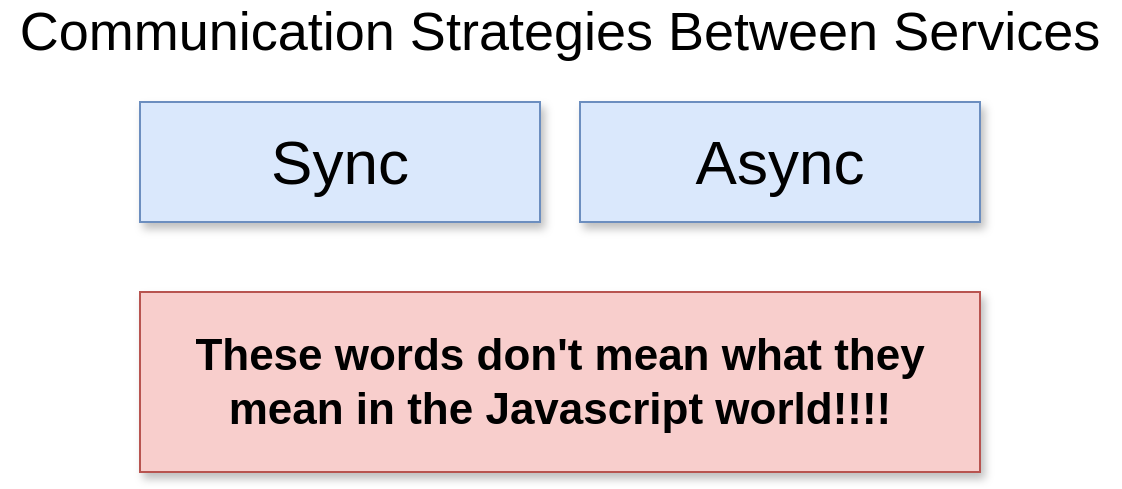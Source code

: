<mxfile pages="16">
    <diagram id="S2pAUMNY17oK-whxwXa4" name="03 - data">
        <mxGraphModel dx="979" dy="627" grid="1" gridSize="10" guides="1" tooltips="1" connect="1" arrows="1" fold="1" page="1" pageScale="1" pageWidth="1920" pageHeight="1200" math="0" shadow="0">
            <root>
                <mxCell id="LNFV0F7Un_mqkHF5Dff3-0"/>
                <mxCell id="LNFV0F7Un_mqkHF5Dff3-1" parent="LNFV0F7Un_mqkHF5Dff3-0"/>
                <mxCell id="NQ2w9PANTuHRvvFvem0Y-1" value="Communication Strategies Between Services" style="text;html=1;strokeColor=none;fillColor=none;align=center;verticalAlign=middle;whiteSpace=wrap;rounded=0;fontSize=27;" parent="LNFV0F7Un_mqkHF5Dff3-1" vertex="1">
                    <mxGeometry x="440" y="310" width="560" height="20" as="geometry"/>
                </mxCell>
                <mxCell id="NQ2w9PANTuHRvvFvem0Y-2" value="Sync" style="rounded=0;whiteSpace=wrap;html=1;fontSize=31;fillColor=#dae8fc;strokeColor=#6c8ebf;shadow=1;" parent="LNFV0F7Un_mqkHF5Dff3-1" vertex="1">
                    <mxGeometry x="510" y="355" width="200" height="60" as="geometry"/>
                </mxCell>
                <mxCell id="NQ2w9PANTuHRvvFvem0Y-3" value="Async" style="rounded=0;whiteSpace=wrap;html=1;fontSize=31;fillColor=#dae8fc;strokeColor=#6c8ebf;shadow=1;" parent="LNFV0F7Un_mqkHF5Dff3-1" vertex="1">
                    <mxGeometry x="730" y="355" width="200" height="60" as="geometry"/>
                </mxCell>
                <mxCell id="NQ2w9PANTuHRvvFvem0Y-5" value="These words don't mean what they mean in the Javascript world!!!!" style="rounded=0;whiteSpace=wrap;html=1;fontSize=22;fillColor=#f8cecc;strokeColor=#b85450;shadow=1;fontStyle=1" parent="LNFV0F7Un_mqkHF5Dff3-1" vertex="1">
                    <mxGeometry x="510" y="450" width="420" height="90" as="geometry"/>
                </mxCell>
            </root>
        </mxGraphModel>
    </diagram>
    <diagram id="1iQ8gnqGEqaePORAm6m1" name="04 - sync">
        <mxGraphModel dx="979" dy="627" grid="1" gridSize="10" guides="1" tooltips="1" connect="1" arrows="1" fold="1" page="1" pageScale="1" pageWidth="1920" pageHeight="1200" math="0" shadow="0">
            <root>
                <mxCell id="OwV791xyE9LKK9gPqS0N-0"/>
                <mxCell id="OwV791xyE9LKK9gPqS0N-1" parent="OwV791xyE9LKK9gPqS0N-0"/>
                <mxCell id="BJ_k9iUbDbrHwa0qDFtY-3" style="edgeStyle=orthogonalEdgeStyle;rounded=0;orthogonalLoop=1;jettySize=auto;html=1;exitX=1;exitY=0.5;exitDx=0;exitDy=0;fontSize=27;" parent="OwV791xyE9LKK9gPqS0N-1" source="BJ_k9iUbDbrHwa0qDFtY-0" target="BJ_k9iUbDbrHwa0qDFtY-2" edge="1">
                    <mxGeometry relative="1" as="geometry"/>
                </mxCell>
                <mxCell id="BJ_k9iUbDbrHwa0qDFtY-0" value="Sync" style="rounded=0;whiteSpace=wrap;html=1;fontSize=31;fillColor=#dae8fc;strokeColor=#6c8ebf;shadow=1;fontStyle=1" parent="OwV791xyE9LKK9gPqS0N-1" vertex="1">
                    <mxGeometry x="510" y="355" width="200" height="85" as="geometry"/>
                </mxCell>
                <mxCell id="BJ_k9iUbDbrHwa0qDFtY-1" value="Async" style="rounded=0;whiteSpace=wrap;html=1;fontSize=31;fillColor=#dae8fc;strokeColor=#6c8ebf;shadow=1;fontStyle=1" parent="OwV791xyE9LKK9gPqS0N-1" vertex="1">
                    <mxGeometry x="510" y="510" width="200" height="85" as="geometry"/>
                </mxCell>
                <mxCell id="BJ_k9iUbDbrHwa0qDFtY-2" value="Services communicate with each other using direct requests" style="rounded=0;whiteSpace=wrap;html=1;fontSize=26;shadow=1;" parent="OwV791xyE9LKK9gPqS0N-1" vertex="1">
                    <mxGeometry x="760" y="355" width="580" height="85" as="geometry"/>
                </mxCell>
                <mxCell id="BJ_k9iUbDbrHwa0qDFtY-4" style="edgeStyle=orthogonalEdgeStyle;rounded=0;orthogonalLoop=1;jettySize=auto;html=1;exitX=1;exitY=0.5;exitDx=0;exitDy=0;fontSize=27;" parent="OwV791xyE9LKK9gPqS0N-1" target="BJ_k9iUbDbrHwa0qDFtY-5" edge="1">
                    <mxGeometry relative="1" as="geometry">
                        <mxPoint x="710" y="552.5" as="sourcePoint"/>
                    </mxGeometry>
                </mxCell>
                <mxCell id="BJ_k9iUbDbrHwa0qDFtY-5" value="Services communicate with each other using &lt;i&gt;events&lt;/i&gt;" style="rounded=0;whiteSpace=wrap;html=1;fontSize=26;shadow=1;" parent="OwV791xyE9LKK9gPqS0N-1" vertex="1">
                    <mxGeometry x="760" y="510" width="580" height="85" as="geometry"/>
                </mxCell>
                <mxCell id="x5ut9pVQhIdgfRUnCV4t-0" value="Communication Strategies Between Services" style="text;html=1;strokeColor=none;fillColor=none;align=center;verticalAlign=middle;whiteSpace=wrap;rounded=0;fontSize=27;fontStyle=1" parent="OwV791xyE9LKK9gPqS0N-1" vertex="1">
                    <mxGeometry x="640" y="310" width="660" height="20" as="geometry"/>
                </mxCell>
            </root>
        </mxGraphModel>
    </diagram>
    <diagram id="-mbuu1uDsLrq_rjhTx8C" name="02 - data">
        <mxGraphModel dx="1518" dy="1032" grid="1" gridSize="10" guides="1" tooltips="1" connect="1" arrows="1" fold="1" page="1" pageScale="1" pageWidth="1920" pageHeight="1200" math="0" shadow="0">
            <root>
                <mxCell id="XTeXH1QCQ5wnCGdvQkbY-0"/>
                <mxCell id="XTeXH1QCQ5wnCGdvQkbY-1" parent="XTeXH1QCQ5wnCGdvQkbY-0"/>
                <mxCell id="jauTIBoaidXwxlyKD5cE-0" value="Service B" style="rounded=0;whiteSpace=wrap;html=1;shadow=1;fontSize=20;fillColor=#f5f5f5;strokeColor=#666666;fontColor=#333333;fontStyle=1" parent="XTeXH1QCQ5wnCGdvQkbY-1" vertex="1">
                    <mxGeometry x="890" y="397" width="330" height="30" as="geometry"/>
                </mxCell>
                <mxCell id="jauTIBoaidXwxlyKD5cE-1" value="Service C" style="rounded=0;whiteSpace=wrap;html=1;shadow=1;fontSize=20;fillColor=#f5f5f5;strokeColor=#666666;fontColor=#333333;fontStyle=1" parent="XTeXH1QCQ5wnCGdvQkbY-1" vertex="1">
                    <mxGeometry x="890" y="533" width="330" height="30" as="geometry"/>
                </mxCell>
                <mxCell id="jauTIBoaidXwxlyKD5cE-2" value="Service A" style="rounded=0;whiteSpace=wrap;html=1;shadow=1;fontSize=20;fillColor=#f5f5f5;strokeColor=#666666;fontColor=#333333;fontStyle=1" parent="XTeXH1QCQ5wnCGdvQkbY-1" vertex="1">
                    <mxGeometry x="890" y="260" width="330" height="30" as="geometry"/>
                </mxCell>
                <mxCell id="jauTIBoaidXwxlyKD5cE-3" style="edgeStyle=orthogonalEdgeStyle;rounded=0;orthogonalLoop=1;jettySize=auto;html=1;exitX=1;exitY=0.5;exitDx=0;exitDy=0;fontSize=20;" parent="XTeXH1QCQ5wnCGdvQkbY-1" source="jauTIBoaidXwxlyKD5cE-4" target="jauTIBoaidXwxlyKD5cE-13" edge="1">
                    <mxGeometry relative="1" as="geometry"/>
                </mxCell>
                <mxCell id="jauTIBoaidXwxlyKD5cE-4" value="" style="rounded=0;whiteSpace=wrap;html=1;shadow=1;fontSize=28;fillColor=#f5f5f5;strokeColor=#666666;fontColor=#333333;" parent="XTeXH1QCQ5wnCGdvQkbY-1" vertex="1">
                    <mxGeometry x="890" y="290" width="330" height="80" as="geometry"/>
                </mxCell>
                <mxCell id="jauTIBoaidXwxlyKD5cE-5" value="Code to sign up a user" style="rounded=0;whiteSpace=wrap;html=1;shadow=1;fontSize=21;fillColor=#dae8fc;strokeColor=#6c8ebf;" parent="XTeXH1QCQ5wnCGdvQkbY-1" vertex="1">
                    <mxGeometry x="900" y="300" width="306.25" height="55" as="geometry"/>
                </mxCell>
                <mxCell id="jauTIBoaidXwxlyKD5cE-6" style="edgeStyle=orthogonalEdgeStyle;rounded=0;orthogonalLoop=1;jettySize=auto;html=1;exitX=1;exitY=0.5;exitDx=0;exitDy=0;fontSize=20;" parent="XTeXH1QCQ5wnCGdvQkbY-1" source="jauTIBoaidXwxlyKD5cE-7" target="jauTIBoaidXwxlyKD5cE-16" edge="1">
                    <mxGeometry relative="1" as="geometry"/>
                </mxCell>
                <mxCell id="jauTIBoaidXwxlyKD5cE-7" value="" style="rounded=0;whiteSpace=wrap;html=1;shadow=1;fontSize=28;fillColor=#f5f5f5;strokeColor=#666666;fontColor=#333333;" parent="XTeXH1QCQ5wnCGdvQkbY-1" vertex="1">
                    <mxGeometry x="890" y="427" width="330" height="80" as="geometry"/>
                </mxCell>
                <mxCell id="jauTIBoaidXwxlyKD5cE-8" style="edgeStyle=orthogonalEdgeStyle;rounded=0;orthogonalLoop=1;jettySize=auto;html=1;exitX=1;exitY=0.5;exitDx=0;exitDy=0;entryX=0;entryY=0.5;entryDx=0;entryDy=0;fontSize=20;" parent="XTeXH1QCQ5wnCGdvQkbY-1" source="jauTIBoaidXwxlyKD5cE-9" target="jauTIBoaidXwxlyKD5cE-19" edge="1">
                    <mxGeometry relative="1" as="geometry"/>
                </mxCell>
                <mxCell id="jauTIBoaidXwxlyKD5cE-9" value="" style="rounded=0;whiteSpace=wrap;html=1;shadow=1;fontSize=28;fillColor=#f5f5f5;strokeColor=#666666;fontColor=#333333;" parent="XTeXH1QCQ5wnCGdvQkbY-1" vertex="1">
                    <mxGeometry x="890" y="563" width="330" height="80" as="geometry"/>
                </mxCell>
                <mxCell id="jauTIBoaidXwxlyKD5cE-10" value="Code to list available products" style="rounded=0;whiteSpace=wrap;html=1;shadow=1;fontSize=21;fillColor=#ffe6cc;strokeColor=#d79b00;" parent="XTeXH1QCQ5wnCGdvQkbY-1" vertex="1">
                    <mxGeometry x="899.38" y="435" width="306.25" height="55" as="geometry"/>
                </mxCell>
                <mxCell id="jauTIBoaidXwxlyKD5cE-11" value="Code to purchase a product" style="rounded=0;whiteSpace=wrap;html=1;shadow=1;fontSize=21;fillColor=#d5e8d4;strokeColor=#82b366;" parent="XTeXH1QCQ5wnCGdvQkbY-1" vertex="1">
                    <mxGeometry x="900.64" y="575.5" width="306.25" height="55" as="geometry"/>
                </mxCell>
                <mxCell id="jauTIBoaidXwxlyKD5cE-12" value="DB For Service A" style="rounded=0;whiteSpace=wrap;html=1;shadow=1;fontSize=20;fillColor=#f5f5f5;strokeColor=#666666;fontColor=#333333;fontStyle=1" parent="XTeXH1QCQ5wnCGdvQkbY-1" vertex="1">
                    <mxGeometry x="1280" y="260" width="190" height="30" as="geometry"/>
                </mxCell>
                <mxCell id="jauTIBoaidXwxlyKD5cE-13" value="" style="rounded=0;whiteSpace=wrap;html=1;shadow=1;fontSize=28;fillColor=#f5f5f5;strokeColor=#666666;fontColor=#333333;" parent="XTeXH1QCQ5wnCGdvQkbY-1" vertex="1">
                    <mxGeometry x="1280" y="290" width="190" height="80" as="geometry"/>
                </mxCell>
                <mxCell id="jauTIBoaidXwxlyKD5cE-14" value="User Collection" style="rounded=0;whiteSpace=wrap;html=1;shadow=1;fontSize=21;" parent="XTeXH1QCQ5wnCGdvQkbY-1" vertex="1">
                    <mxGeometry x="1314" y="302.5" width="126" height="55" as="geometry"/>
                </mxCell>
                <mxCell id="jauTIBoaidXwxlyKD5cE-15" value="DB For Service B" style="rounded=0;whiteSpace=wrap;html=1;shadow=1;fontSize=20;fillColor=#f5f5f5;strokeColor=#666666;fontColor=#333333;fontStyle=1" parent="XTeXH1QCQ5wnCGdvQkbY-1" vertex="1">
                    <mxGeometry x="1280" y="397" width="190" height="30" as="geometry"/>
                </mxCell>
                <mxCell id="jauTIBoaidXwxlyKD5cE-16" value="" style="rounded=0;whiteSpace=wrap;html=1;shadow=1;fontSize=28;fillColor=#f5f5f5;strokeColor=#666666;fontColor=#333333;" parent="XTeXH1QCQ5wnCGdvQkbY-1" vertex="1">
                    <mxGeometry x="1280" y="427" width="190" height="80" as="geometry"/>
                </mxCell>
                <mxCell id="jauTIBoaidXwxlyKD5cE-17" value="Products Collection" style="rounded=0;whiteSpace=wrap;html=1;shadow=1;fontSize=21;" parent="XTeXH1QCQ5wnCGdvQkbY-1" vertex="1">
                    <mxGeometry x="1308.75" y="439.5" width="131.25" height="55" as="geometry"/>
                </mxCell>
                <mxCell id="jauTIBoaidXwxlyKD5cE-18" value="DB For Service C" style="rounded=0;whiteSpace=wrap;html=1;shadow=1;fontSize=20;fillColor=#f5f5f5;strokeColor=#666666;fontColor=#333333;fontStyle=1" parent="XTeXH1QCQ5wnCGdvQkbY-1" vertex="1">
                    <mxGeometry x="1280" y="533" width="190" height="30" as="geometry"/>
                </mxCell>
                <mxCell id="jauTIBoaidXwxlyKD5cE-19" value="" style="rounded=0;whiteSpace=wrap;html=1;shadow=1;fontSize=28;fillColor=#f5f5f5;strokeColor=#666666;fontColor=#333333;" parent="XTeXH1QCQ5wnCGdvQkbY-1" vertex="1">
                    <mxGeometry x="1280" y="563" width="190" height="80" as="geometry"/>
                </mxCell>
                <mxCell id="jauTIBoaidXwxlyKD5cE-20" value="Orders Collection" style="rounded=0;whiteSpace=wrap;html=1;shadow=1;fontSize=21;" parent="XTeXH1QCQ5wnCGdvQkbY-1" vertex="1">
                    <mxGeometry x="1308.75" y="575.5" width="131.25" height="55" as="geometry"/>
                </mxCell>
                <mxCell id="jauTIBoaidXwxlyKD5cE-21" value="Service D" style="rounded=0;whiteSpace=wrap;html=1;shadow=1;fontSize=20;fillColor=#f5f5f5;strokeColor=#666666;fontColor=#333333;fontStyle=1" parent="XTeXH1QCQ5wnCGdvQkbY-1" vertex="1">
                    <mxGeometry x="440" y="397" width="330" height="30" as="geometry"/>
                </mxCell>
                <mxCell id="Ap_2kueEXh0-P2BS7wIC-1" style="edgeStyle=orthogonalEdgeStyle;rounded=0;orthogonalLoop=1;jettySize=auto;html=1;exitX=1;exitY=0.5;exitDx=0;exitDy=0;entryX=0;entryY=0.5;entryDx=0;entryDy=0;fontSize=26;" parent="XTeXH1QCQ5wnCGdvQkbY-1" source="jauTIBoaidXwxlyKD5cE-22" target="jauTIBoaidXwxlyKD5cE-4" edge="1">
                    <mxGeometry relative="1" as="geometry"/>
                </mxCell>
                <mxCell id="WW5amsvlqHLtv8SiYyma-0" value="10ms" style="text;html=1;align=center;verticalAlign=middle;resizable=0;points=[];labelBackgroundColor=#ffffff;fontSize=26;" parent="Ap_2kueEXh0-P2BS7wIC-1" vertex="1" connectable="0">
                    <mxGeometry x="0.267" relative="1" as="geometry">
                        <mxPoint as="offset"/>
                    </mxGeometry>
                </mxCell>
                <mxCell id="Ap_2kueEXh0-P2BS7wIC-2" style="edgeStyle=orthogonalEdgeStyle;rounded=0;orthogonalLoop=1;jettySize=auto;html=1;exitX=1;exitY=0.5;exitDx=0;exitDy=0;entryX=0;entryY=0.5;entryDx=0;entryDy=0;fontSize=26;" parent="XTeXH1QCQ5wnCGdvQkbY-1" source="jauTIBoaidXwxlyKD5cE-22" target="jauTIBoaidXwxlyKD5cE-9" edge="1">
                    <mxGeometry relative="1" as="geometry"/>
                </mxCell>
                <mxCell id="WW5amsvlqHLtv8SiYyma-2" value="10ms" style="text;html=1;align=center;verticalAlign=middle;resizable=0;points=[];labelBackgroundColor=#ffffff;fontSize=26;" parent="Ap_2kueEXh0-P2BS7wIC-2" vertex="1" connectable="0">
                    <mxGeometry x="0.725" y="3" relative="1" as="geometry">
                        <mxPoint as="offset"/>
                    </mxGeometry>
                </mxCell>
                <mxCell id="Ap_2kueEXh0-P2BS7wIC-3" style="edgeStyle=orthogonalEdgeStyle;rounded=0;orthogonalLoop=1;jettySize=auto;html=1;exitX=1;exitY=0.5;exitDx=0;exitDy=0;entryX=0;entryY=0.5;entryDx=0;entryDy=0;fontSize=26;" parent="XTeXH1QCQ5wnCGdvQkbY-1" source="jauTIBoaidXwxlyKD5cE-22" target="jauTIBoaidXwxlyKD5cE-7" edge="1">
                    <mxGeometry relative="1" as="geometry"/>
                </mxCell>
                <mxCell id="WW5amsvlqHLtv8SiYyma-3" value="20s" style="text;html=1;align=center;verticalAlign=middle;resizable=0;points=[];labelBackgroundColor=#ffffff;fontSize=26;" parent="Ap_2kueEXh0-P2BS7wIC-3" vertex="1" connectable="0">
                    <mxGeometry x="0.4" relative="1" as="geometry">
                        <mxPoint as="offset"/>
                    </mxGeometry>
                </mxCell>
                <mxCell id="jauTIBoaidXwxlyKD5cE-22" value="" style="rounded=0;whiteSpace=wrap;html=1;shadow=1;fontSize=28;fillColor=#f5f5f5;strokeColor=#666666;fontColor=#333333;" parent="XTeXH1QCQ5wnCGdvQkbY-1" vertex="1">
                    <mxGeometry x="440" y="427" width="330" height="80" as="geometry"/>
                </mxCell>
                <mxCell id="jauTIBoaidXwxlyKD5cE-23" value="Code to show products ordered by a particular user" style="rounded=0;whiteSpace=wrap;html=1;shadow=1;fontSize=21;fillColor=#f8cecc;strokeColor=#b85450;" parent="XTeXH1QCQ5wnCGdvQkbY-1" vertex="1">
                    <mxGeometry x="451.88" y="439.5" width="306.25" height="55" as="geometry"/>
                </mxCell>
                <mxCell id="ouTa0O_qKbhBWfejH-LJ-1" value="Example of Sync communication" style="rounded=0;whiteSpace=wrap;html=1;shadow=1;fontSize=26;fillColor=#f5f5f5;strokeColor=#666666;fontColor=#333333;fontStyle=1" parent="XTeXH1QCQ5wnCGdvQkbY-1" vertex="1">
                    <mxGeometry x="470" y="210" width="270" height="110" as="geometry"/>
                </mxCell>
                <mxCell id="cP33A7Up8a1ShUC4oLds-0" value="Request" style="rounded=0;whiteSpace=wrap;html=1;shadow=1;fontSize=21;fillColor=#f8cecc;strokeColor=#b85450;fontStyle=1" parent="XTeXH1QCQ5wnCGdvQkbY-1" vertex="1">
                    <mxGeometry x="270" y="435" width="111" height="30" as="geometry"/>
                </mxCell>
            </root>
        </mxGraphModel>
    </diagram>
    <diagram id="dmV8M7KTDq0hNrtvniI1" name="05 - downsides">
        <mxGraphModel dx="1518" dy="1032" grid="1" gridSize="10" guides="1" tooltips="1" connect="1" arrows="1" fold="1" page="1" pageScale="1" pageWidth="1920" pageHeight="1200" math="0" shadow="0">
            <root>
                <mxCell id="UJuUbwh9qBTA6xpUfI4h-0"/>
                <mxCell id="UJuUbwh9qBTA6xpUfI4h-1" parent="UJuUbwh9qBTA6xpUfI4h-0"/>
                <mxCell id="zLzjov989lRxxkvoRmxx-3" value="Conceptually easy to understand!" style="rounded=0;whiteSpace=wrap;html=1;fontSize=26;shadow=1;fillColor=#d5e8d4;strokeColor=#82b366;" parent="UJuUbwh9qBTA6xpUfI4h-1" vertex="1">
                    <mxGeometry x="630" y="355" width="820" height="65" as="geometry"/>
                </mxCell>
                <mxCell id="zLzjov989lRxxkvoRmxx-5" value="Service D won't need a database!" style="rounded=0;whiteSpace=wrap;html=1;fontSize=26;shadow=1;fillColor=#d5e8d4;strokeColor=#82b366;" parent="UJuUbwh9qBTA6xpUfI4h-1" vertex="1">
                    <mxGeometry x="630" y="440" width="820" height="70" as="geometry"/>
                </mxCell>
                <mxCell id="zLzjov989lRxxkvoRmxx-6" value="Notes on Sync Communication" style="text;html=1;strokeColor=none;fillColor=none;align=center;verticalAlign=middle;whiteSpace=wrap;rounded=0;fontSize=27;fontStyle=1" parent="UJuUbwh9qBTA6xpUfI4h-1" vertex="1">
                    <mxGeometry x="710" y="320" width="660" height="20" as="geometry"/>
                </mxCell>
                <mxCell id="zLzjov989lRxxkvoRmxx-7" value="Introduces a dependency between services" style="rounded=0;whiteSpace=wrap;html=1;fontSize=26;shadow=1;fillColor=#fff2cc;strokeColor=#d6b656;" parent="UJuUbwh9qBTA6xpUfI4h-1" vertex="1">
                    <mxGeometry x="630" y="530" width="820" height="70" as="geometry"/>
                </mxCell>
                <mxCell id="zLzjov989lRxxkvoRmxx-8" value="If any inter-service request fails, the overall request fails" style="rounded=0;whiteSpace=wrap;html=1;fontSize=26;shadow=1;fillColor=#fff2cc;strokeColor=#d6b656;" parent="UJuUbwh9qBTA6xpUfI4h-1" vertex="1">
                    <mxGeometry x="630" y="620" width="820" height="70" as="geometry"/>
                </mxCell>
                <mxCell id="zLzjov989lRxxkvoRmxx-9" value="The entire request is only as fast as the slowest request" style="rounded=0;whiteSpace=wrap;html=1;fontSize=26;shadow=1;fillColor=#fff2cc;strokeColor=#d6b656;" parent="UJuUbwh9qBTA6xpUfI4h-1" vertex="1">
                    <mxGeometry x="630" y="710" width="820" height="70" as="geometry"/>
                </mxCell>
                <mxCell id="zLzjov989lRxxkvoRmxx-10" value="Can easily introduce webs of requests" style="rounded=0;whiteSpace=wrap;html=1;fontSize=26;shadow=1;fillColor=#fff2cc;strokeColor=#d6b656;" parent="UJuUbwh9qBTA6xpUfI4h-1" vertex="1">
                    <mxGeometry x="630" y="800" width="820" height="70" as="geometry"/>
                </mxCell>
            </root>
        </mxGraphModel>
    </diagram>
    <diagram id="uBcBSvis5ACct_u0fjfg" name="06 - web">
        <mxGraphModel dx="1518" dy="1032" grid="1" gridSize="10" guides="1" tooltips="1" connect="1" arrows="1" fold="1" page="1" pageScale="1" pageWidth="1920" pageHeight="1200" math="0" shadow="0">
            <root>
                <mxCell id="tntnVYMTKkTGE7OIQAq8-0"/>
                <mxCell id="tntnVYMTKkTGE7OIQAq8-1" parent="tntnVYMTKkTGE7OIQAq8-0"/>
                <mxCell id="UyZTNTSEs-DKoY9cmLL3-0" value="Service D" style="rounded=0;whiteSpace=wrap;html=1;shadow=1;fontSize=20;fillColor=#f5f5f5;strokeColor=#666666;fontColor=#333333;fontStyle=1" parent="tntnVYMTKkTGE7OIQAq8-1" vertex="1">
                    <mxGeometry x="580" y="150" width="330" height="30" as="geometry"/>
                </mxCell>
                <mxCell id="UyZTNTSEs-DKoY9cmLL3-12" style="edgeStyle=orthogonalEdgeStyle;rounded=0;orthogonalLoop=1;jettySize=auto;html=1;exitX=0.5;exitY=1;exitDx=0;exitDy=0;fontSize=26;" parent="tntnVYMTKkTGE7OIQAq8-1" source="UyZTNTSEs-DKoY9cmLL3-1" target="UyZTNTSEs-DKoY9cmLL3-3" edge="1">
                    <mxGeometry relative="1" as="geometry"/>
                </mxCell>
                <mxCell id="UyZTNTSEs-DKoY9cmLL3-13" style="edgeStyle=orthogonalEdgeStyle;rounded=0;orthogonalLoop=1;jettySize=auto;html=1;exitX=0.5;exitY=1;exitDx=0;exitDy=0;fontSize=26;" parent="tntnVYMTKkTGE7OIQAq8-1" source="UyZTNTSEs-DKoY9cmLL3-1" target="UyZTNTSEs-DKoY9cmLL3-4" edge="1">
                    <mxGeometry relative="1" as="geometry"/>
                </mxCell>
                <mxCell id="UyZTNTSEs-DKoY9cmLL3-14" style="edgeStyle=orthogonalEdgeStyle;rounded=0;orthogonalLoop=1;jettySize=auto;html=1;exitX=0.5;exitY=1;exitDx=0;exitDy=0;fontSize=26;" parent="tntnVYMTKkTGE7OIQAq8-1" source="UyZTNTSEs-DKoY9cmLL3-1" target="UyZTNTSEs-DKoY9cmLL3-5" edge="1">
                    <mxGeometry relative="1" as="geometry"/>
                </mxCell>
                <mxCell id="UyZTNTSEs-DKoY9cmLL3-1" value="" style="rounded=0;whiteSpace=wrap;html=1;shadow=1;fontSize=28;fillColor=#f5f5f5;strokeColor=#666666;fontColor=#333333;" parent="tntnVYMTKkTGE7OIQAq8-1" vertex="1">
                    <mxGeometry x="580" y="180" width="330" height="80" as="geometry"/>
                </mxCell>
                <mxCell id="UyZTNTSEs-DKoY9cmLL3-2" value="Code to show orders made by a particular user" style="rounded=0;whiteSpace=wrap;html=1;shadow=1;fontSize=21;fillColor=#f8cecc;strokeColor=#b85450;" parent="tntnVYMTKkTGE7OIQAq8-1" vertex="1">
                    <mxGeometry x="591.88" y="192.5" width="306.25" height="55" as="geometry"/>
                </mxCell>
                <mxCell id="UyZTNTSEs-DKoY9cmLL3-18" style="edgeStyle=orthogonalEdgeStyle;rounded=0;orthogonalLoop=1;jettySize=auto;html=1;exitX=0.5;exitY=1;exitDx=0;exitDy=0;fontSize=26;" parent="tntnVYMTKkTGE7OIQAq8-1" source="UyZTNTSEs-DKoY9cmLL3-3" target="UyZTNTSEs-DKoY9cmLL3-6" edge="1">
                    <mxGeometry relative="1" as="geometry"/>
                </mxCell>
                <mxCell id="UyZTNTSEs-DKoY9cmLL3-3" value="Service A" style="rounded=0;whiteSpace=wrap;html=1;shadow=1;fontSize=20;fillColor=#f5f5f5;strokeColor=#666666;fontColor=#333333;fontStyle=1" parent="tntnVYMTKkTGE7OIQAq8-1" vertex="1">
                    <mxGeometry x="460" y="330" width="180" height="60" as="geometry"/>
                </mxCell>
                <mxCell id="UyZTNTSEs-DKoY9cmLL3-21" style="edgeStyle=orthogonalEdgeStyle;rounded=0;orthogonalLoop=1;jettySize=auto;html=1;exitX=0.5;exitY=1;exitDx=0;exitDy=0;entryX=0.5;entryY=0;entryDx=0;entryDy=0;fontSize=26;" parent="tntnVYMTKkTGE7OIQAq8-1" source="UyZTNTSEs-DKoY9cmLL3-4" target="UyZTNTSEs-DKoY9cmLL3-8" edge="1">
                    <mxGeometry relative="1" as="geometry">
                        <Array as="points">
                            <mxPoint x="745" y="530"/>
                            <mxPoint x="565" y="530"/>
                        </Array>
                    </mxGeometry>
                </mxCell>
                <mxCell id="UyZTNTSEs-DKoY9cmLL3-4" value="Service B" style="rounded=0;whiteSpace=wrap;html=1;shadow=1;fontSize=20;fillColor=#f5f5f5;strokeColor=#666666;fontColor=#333333;fontStyle=1" parent="tntnVYMTKkTGE7OIQAq8-1" vertex="1">
                    <mxGeometry x="655.01" y="330" width="180" height="60" as="geometry"/>
                </mxCell>
                <mxCell id="UyZTNTSEs-DKoY9cmLL3-15" style="edgeStyle=orthogonalEdgeStyle;rounded=0;orthogonalLoop=1;jettySize=auto;html=1;exitX=0.5;exitY=1;exitDx=0;exitDy=0;fontSize=26;" parent="tntnVYMTKkTGE7OIQAq8-1" source="UyZTNTSEs-DKoY9cmLL3-5" target="UyZTNTSEs-DKoY9cmLL3-9" edge="1">
                    <mxGeometry relative="1" as="geometry"/>
                </mxCell>
                <mxCell id="UyZTNTSEs-DKoY9cmLL3-16" style="edgeStyle=orthogonalEdgeStyle;rounded=0;orthogonalLoop=1;jettySize=auto;html=1;exitX=0.5;exitY=1;exitDx=0;exitDy=0;fontSize=26;" parent="tntnVYMTKkTGE7OIQAq8-1" source="UyZTNTSEs-DKoY9cmLL3-5" target="UyZTNTSEs-DKoY9cmLL3-11" edge="1">
                    <mxGeometry relative="1" as="geometry"/>
                </mxCell>
                <mxCell id="UyZTNTSEs-DKoY9cmLL3-5" value="Service C" style="rounded=0;whiteSpace=wrap;html=1;shadow=1;fontSize=20;fillColor=#f5f5f5;strokeColor=#666666;fontColor=#333333;fontStyle=1" parent="tntnVYMTKkTGE7OIQAq8-1" vertex="1">
                    <mxGeometry x="850" y="330" width="180" height="60" as="geometry"/>
                </mxCell>
                <mxCell id="UyZTNTSEs-DKoY9cmLL3-19" style="edgeStyle=orthogonalEdgeStyle;rounded=0;orthogonalLoop=1;jettySize=auto;html=1;exitX=0.5;exitY=1;exitDx=0;exitDy=0;fontSize=26;" parent="tntnVYMTKkTGE7OIQAq8-1" source="UyZTNTSEs-DKoY9cmLL3-6" target="UyZTNTSEs-DKoY9cmLL3-7" edge="1">
                    <mxGeometry relative="1" as="geometry"/>
                </mxCell>
                <mxCell id="UyZTNTSEs-DKoY9cmLL3-20" style="edgeStyle=orthogonalEdgeStyle;rounded=0;orthogonalLoop=1;jettySize=auto;html=1;exitX=0.5;exitY=1;exitDx=0;exitDy=0;fontSize=26;" parent="tntnVYMTKkTGE7OIQAq8-1" source="UyZTNTSEs-DKoY9cmLL3-6" target="UyZTNTSEs-DKoY9cmLL3-8" edge="1">
                    <mxGeometry relative="1" as="geometry"/>
                </mxCell>
                <mxCell id="UyZTNTSEs-DKoY9cmLL3-6" value="Service Q" style="rounded=0;whiteSpace=wrap;html=1;shadow=1;fontSize=20;fillColor=#f5f5f5;strokeColor=#666666;fontColor=#333333;fontStyle=1" parent="tntnVYMTKkTGE7OIQAq8-1" vertex="1">
                    <mxGeometry x="390" y="460" width="180" height="60" as="geometry"/>
                </mxCell>
                <mxCell id="UyZTNTSEs-DKoY9cmLL3-7" value="Service Z" style="rounded=0;whiteSpace=wrap;html=1;shadow=1;fontSize=20;fillColor=#f5f5f5;strokeColor=#666666;fontColor=#333333;fontStyle=1" parent="tntnVYMTKkTGE7OIQAq8-1" vertex="1">
                    <mxGeometry x="280" y="580" width="180" height="60" as="geometry"/>
                </mxCell>
                <mxCell id="UyZTNTSEs-DKoY9cmLL3-8" value="Service X" style="rounded=0;whiteSpace=wrap;html=1;shadow=1;fontSize=20;fillColor=#f5f5f5;strokeColor=#666666;fontColor=#333333;fontStyle=1" parent="tntnVYMTKkTGE7OIQAq8-1" vertex="1">
                    <mxGeometry x="475.01" y="580" width="180" height="60" as="geometry"/>
                </mxCell>
                <mxCell id="UyZTNTSEs-DKoY9cmLL3-17" style="edgeStyle=orthogonalEdgeStyle;rounded=0;orthogonalLoop=1;jettySize=auto;html=1;exitX=0.5;exitY=1;exitDx=0;exitDy=0;fontSize=26;" parent="tntnVYMTKkTGE7OIQAq8-1" source="UyZTNTSEs-DKoY9cmLL3-9" target="UyZTNTSEs-DKoY9cmLL3-10" edge="1">
                    <mxGeometry relative="1" as="geometry"/>
                </mxCell>
                <mxCell id="UyZTNTSEs-DKoY9cmLL3-9" value="Service J" style="rounded=0;whiteSpace=wrap;html=1;shadow=1;fontSize=20;fillColor=#f5f5f5;strokeColor=#666666;fontColor=#333333;fontStyle=1" parent="tntnVYMTKkTGE7OIQAq8-1" vertex="1">
                    <mxGeometry x="850" y="450" width="180" height="60" as="geometry"/>
                </mxCell>
                <mxCell id="UyZTNTSEs-DKoY9cmLL3-10" value="Service P" style="rounded=0;whiteSpace=wrap;html=1;shadow=1;fontSize=20;fillColor=#f5f5f5;strokeColor=#666666;fontColor=#333333;fontStyle=1" parent="tntnVYMTKkTGE7OIQAq8-1" vertex="1">
                    <mxGeometry x="850" y="570" width="180" height="60" as="geometry"/>
                </mxCell>
                <mxCell id="UyZTNTSEs-DKoY9cmLL3-11" value="Service U" style="rounded=0;whiteSpace=wrap;html=1;shadow=1;fontSize=20;fillColor=#f5f5f5;strokeColor=#666666;fontColor=#333333;fontStyle=1" parent="tntnVYMTKkTGE7OIQAq8-1" vertex="1">
                    <mxGeometry x="1050" y="450" width="180" height="60" as="geometry"/>
                </mxCell>
            </root>
        </mxGraphModel>
    </diagram>
    <diagram id="jAUs1hyJfrKnLnwk9S5o" name="12 - event">
        <mxGraphModel dx="1518" dy="1032" grid="1" gridSize="10" guides="1" tooltips="1" connect="1" arrows="1" fold="1" page="1" pageScale="1" pageWidth="1920" pageHeight="1200" math="0" shadow="0">
            <root>
                <mxCell id="BbpfjFGxFgV-KosdPN5n-0"/>
                <mxCell id="BbpfjFGxFgV-KosdPN5n-1" parent="BbpfjFGxFgV-KosdPN5n-0"/>
                <mxCell id="nuSvCRUCWPmY8KQXKlQu-0" value="Service B" style="rounded=0;whiteSpace=wrap;html=1;shadow=1;fontSize=20;fillColor=#f5f5f5;strokeColor=#666666;fontColor=#333333;fontStyle=1" parent="BbpfjFGxFgV-KosdPN5n-1" vertex="1">
                    <mxGeometry x="550" y="470" width="330" height="30" as="geometry"/>
                </mxCell>
                <mxCell id="nuSvCRUCWPmY8KQXKlQu-1" value="Service C" style="rounded=0;whiteSpace=wrap;html=1;shadow=1;fontSize=20;fillColor=#f5f5f5;strokeColor=#666666;fontColor=#333333;fontStyle=1" parent="BbpfjFGxFgV-KosdPN5n-1" vertex="1">
                    <mxGeometry x="550" y="620" width="330" height="30" as="geometry"/>
                </mxCell>
                <mxCell id="nuSvCRUCWPmY8KQXKlQu-2" value="Service A" style="rounded=0;whiteSpace=wrap;html=1;shadow=1;fontSize=20;fillColor=#f5f5f5;strokeColor=#666666;fontColor=#333333;fontStyle=1" parent="BbpfjFGxFgV-KosdPN5n-1" vertex="1">
                    <mxGeometry x="550" y="320" width="330" height="30" as="geometry"/>
                </mxCell>
                <mxCell id="nuSvCRUCWPmY8KQXKlQu-4" value="" style="rounded=0;whiteSpace=wrap;html=1;shadow=1;fontSize=28;fillColor=#f5f5f5;strokeColor=#666666;fontColor=#333333;" parent="BbpfjFGxFgV-KosdPN5n-1" vertex="1">
                    <mxGeometry x="550" y="350" width="330" height="80" as="geometry"/>
                </mxCell>
                <mxCell id="nuSvCRUCWPmY8KQXKlQu-5" value="Code to sign up a user" style="rounded=0;whiteSpace=wrap;html=1;shadow=1;fontSize=21;fillColor=#dae8fc;strokeColor=#6c8ebf;" parent="BbpfjFGxFgV-KosdPN5n-1" vertex="1">
                    <mxGeometry x="560" y="360" width="306.25" height="55" as="geometry"/>
                </mxCell>
                <mxCell id="nuSvCRUCWPmY8KQXKlQu-7" value="" style="rounded=0;whiteSpace=wrap;html=1;shadow=1;fontSize=28;fillColor=#f5f5f5;strokeColor=#666666;fontColor=#333333;" parent="BbpfjFGxFgV-KosdPN5n-1" vertex="1">
                    <mxGeometry x="550" y="500" width="330" height="80" as="geometry"/>
                </mxCell>
                <mxCell id="nuSvCRUCWPmY8KQXKlQu-9" value="" style="rounded=0;whiteSpace=wrap;html=1;shadow=1;fontSize=28;fillColor=#f5f5f5;strokeColor=#666666;fontColor=#333333;" parent="BbpfjFGxFgV-KosdPN5n-1" vertex="1">
                    <mxGeometry x="550" y="650" width="330" height="80" as="geometry"/>
                </mxCell>
                <mxCell id="nuSvCRUCWPmY8KQXKlQu-10" value="Code to list available products" style="rounded=0;whiteSpace=wrap;html=1;shadow=1;fontSize=21;fillColor=#ffe6cc;strokeColor=#d79b00;" parent="BbpfjFGxFgV-KosdPN5n-1" vertex="1">
                    <mxGeometry x="559.38" y="508" width="306.25" height="55" as="geometry"/>
                </mxCell>
                <mxCell id="nuSvCRUCWPmY8KQXKlQu-11" value="Code to purchase a product (create an order)" style="rounded=0;whiteSpace=wrap;html=1;shadow=1;fontSize=21;fillColor=#d5e8d4;strokeColor=#82b366;" parent="BbpfjFGxFgV-KosdPN5n-1" vertex="1">
                    <mxGeometry x="560.64" y="662.5" width="306.25" height="55" as="geometry"/>
                </mxCell>
                <mxCell id="nuSvCRUCWPmY8KQXKlQu-24" value="" style="rounded=0;whiteSpace=wrap;html=1;shadow=1;fontSize=28;fillColor=#f5f5f5;strokeColor=#666666;fontColor=#333333;" parent="BbpfjFGxFgV-KosdPN5n-1" vertex="1">
                    <mxGeometry x="1240" y="350" width="350" height="520" as="geometry"/>
                </mxCell>
                <mxCell id="nuSvCRUCWPmY8KQXKlQu-25" value="Event Bus" style="rounded=0;whiteSpace=wrap;html=1;shadow=1;fontSize=20;fillColor=#f5f5f5;strokeColor=#666666;fontColor=#333333;fontStyle=1" parent="BbpfjFGxFgV-KosdPN5n-1" vertex="1">
                    <mxGeometry x="1240" y="320" width="350" height="30" as="geometry"/>
                </mxCell>
                <mxCell id="oS_Mdyqhcqqg90y4Y1dI-0" value="Service D" style="rounded=0;whiteSpace=wrap;html=1;shadow=1;fontSize=20;fillColor=#f5f5f5;strokeColor=#666666;fontColor=#333333;fontStyle=1" parent="BbpfjFGxFgV-KosdPN5n-1" vertex="1">
                    <mxGeometry x="550" y="760" width="330" height="30" as="geometry"/>
                </mxCell>
                <mxCell id="oS_Mdyqhcqqg90y4Y1dI-1" value="" style="rounded=0;whiteSpace=wrap;html=1;shadow=1;fontSize=28;fillColor=#f5f5f5;strokeColor=#666666;fontColor=#333333;" parent="BbpfjFGxFgV-KosdPN5n-1" vertex="1">
                    <mxGeometry x="550" y="790" width="330" height="80" as="geometry"/>
                </mxCell>
                <mxCell id="oS_Mdyqhcqqg90y4Y1dI-2" value="Code to show products ordered by a particular user" style="rounded=0;whiteSpace=wrap;html=1;shadow=1;fontSize=21;fillColor=#f8cecc;strokeColor=#b85450;" parent="BbpfjFGxFgV-KosdPN5n-1" vertex="1">
                    <mxGeometry x="561.88" y="802.5" width="306.25" height="55" as="geometry"/>
                </mxCell>
                <mxCell id="bf5vatLkv0_JeHupit77-0" value="Request" style="rounded=0;whiteSpace=wrap;html=1;shadow=1;fontSize=21;fillColor=#f8cecc;strokeColor=#b85450;fontStyle=1" vertex="1" parent="BbpfjFGxFgV-KosdPN5n-1">
                    <mxGeometry x="370" y="815" width="111" height="30" as="geometry"/>
                </mxCell>
            </root>
        </mxGraphModel>
    </diagram>
    <diagram name="13 - events a" id="8yNDyqgq9vMJ6nvGzf9y">
        <mxGraphModel dx="1518" dy="1032" grid="1" gridSize="10" guides="1" tooltips="1" connect="1" arrows="1" fold="1" page="1" pageScale="1" pageWidth="1920" pageHeight="1200" math="0" shadow="0">
            <root>
                <mxCell id="iQvWY3QBv4VjYuP_ZYlD-0"/>
                <mxCell id="iQvWY3QBv4VjYuP_ZYlD-1" parent="iQvWY3QBv4VjYuP_ZYlD-0"/>
                <mxCell id="iQvWY3QBv4VjYuP_ZYlD-2" value="Service B" style="rounded=0;whiteSpace=wrap;html=1;shadow=1;fontSize=20;fillColor=#f5f5f5;strokeColor=#666666;fontColor=#333333;fontStyle=1" parent="iQvWY3QBv4VjYuP_ZYlD-1" vertex="1">
                    <mxGeometry x="550" y="470" width="330" height="30" as="geometry"/>
                </mxCell>
                <mxCell id="iQvWY3QBv4VjYuP_ZYlD-3" value="Service C" style="rounded=0;whiteSpace=wrap;html=1;shadow=1;fontSize=20;fillColor=#f5f5f5;strokeColor=#666666;fontColor=#333333;fontStyle=1" parent="iQvWY3QBv4VjYuP_ZYlD-1" vertex="1">
                    <mxGeometry x="550" y="620" width="330" height="30" as="geometry"/>
                </mxCell>
                <mxCell id="iQvWY3QBv4VjYuP_ZYlD-4" value="Service A" style="rounded=0;whiteSpace=wrap;html=1;shadow=1;fontSize=20;fillColor=#f5f5f5;strokeColor=#666666;fontColor=#333333;fontStyle=1" parent="iQvWY3QBv4VjYuP_ZYlD-1" vertex="1">
                    <mxGeometry x="550" y="320" width="330" height="30" as="geometry"/>
                </mxCell>
                <mxCell id="iQvWY3QBv4VjYuP_ZYlD-5" value="" style="rounded=0;whiteSpace=wrap;html=1;shadow=1;fontSize=28;fillColor=#f5f5f5;strokeColor=#666666;fontColor=#333333;" parent="iQvWY3QBv4VjYuP_ZYlD-1" vertex="1">
                    <mxGeometry x="550" y="350" width="330" height="80" as="geometry"/>
                </mxCell>
                <mxCell id="iQvWY3QBv4VjYuP_ZYlD-6" value="Code to sign up a user" style="rounded=0;whiteSpace=wrap;html=1;shadow=1;fontSize=21;fillColor=#dae8fc;strokeColor=#6c8ebf;" parent="iQvWY3QBv4VjYuP_ZYlD-1" vertex="1">
                    <mxGeometry x="560" y="360" width="306.25" height="55" as="geometry"/>
                </mxCell>
                <mxCell id="iQvWY3QBv4VjYuP_ZYlD-7" value="" style="rounded=0;whiteSpace=wrap;html=1;shadow=1;fontSize=28;fillColor=#f5f5f5;strokeColor=#666666;fontColor=#333333;" parent="iQvWY3QBv4VjYuP_ZYlD-1" vertex="1">
                    <mxGeometry x="550" y="500" width="330" height="80" as="geometry"/>
                </mxCell>
                <mxCell id="iQvWY3QBv4VjYuP_ZYlD-8" value="" style="rounded=0;whiteSpace=wrap;html=1;shadow=1;fontSize=28;fillColor=#f5f5f5;strokeColor=#666666;fontColor=#333333;" parent="iQvWY3QBv4VjYuP_ZYlD-1" vertex="1">
                    <mxGeometry x="550" y="650" width="330" height="80" as="geometry"/>
                </mxCell>
                <mxCell id="iQvWY3QBv4VjYuP_ZYlD-9" value="Code to list available products" style="rounded=0;whiteSpace=wrap;html=1;shadow=1;fontSize=21;fillColor=#ffe6cc;strokeColor=#d79b00;" parent="iQvWY3QBv4VjYuP_ZYlD-1" vertex="1">
                    <mxGeometry x="559.38" y="508" width="306.25" height="55" as="geometry"/>
                </mxCell>
                <mxCell id="iQvWY3QBv4VjYuP_ZYlD-10" value="Code to purchase a product (create an order)" style="rounded=0;whiteSpace=wrap;html=1;shadow=1;fontSize=21;fillColor=#d5e8d4;strokeColor=#82b366;" parent="iQvWY3QBv4VjYuP_ZYlD-1" vertex="1">
                    <mxGeometry x="560.64" y="662.5" width="306.25" height="55" as="geometry"/>
                </mxCell>
                <mxCell id="iQvWY3QBv4VjYuP_ZYlD-11" value="" style="rounded=0;whiteSpace=wrap;html=1;shadow=1;fontSize=28;fillColor=#f5f5f5;strokeColor=#666666;fontColor=#333333;" parent="iQvWY3QBv4VjYuP_ZYlD-1" vertex="1">
                    <mxGeometry x="1240" y="350" width="350" height="520" as="geometry"/>
                </mxCell>
                <mxCell id="iQvWY3QBv4VjYuP_ZYlD-12" value="Event Bus" style="rounded=0;whiteSpace=wrap;html=1;shadow=1;fontSize=20;fillColor=#f5f5f5;strokeColor=#666666;fontColor=#333333;fontStyle=1" parent="iQvWY3QBv4VjYuP_ZYlD-1" vertex="1">
                    <mxGeometry x="1240" y="320" width="350" height="30" as="geometry"/>
                </mxCell>
                <mxCell id="iQvWY3QBv4VjYuP_ZYlD-13" value="Service D" style="rounded=0;whiteSpace=wrap;html=1;shadow=1;fontSize=20;fillColor=#f5f5f5;strokeColor=#666666;fontColor=#333333;fontStyle=1" parent="iQvWY3QBv4VjYuP_ZYlD-1" vertex="1">
                    <mxGeometry x="550" y="760" width="330" height="30" as="geometry"/>
                </mxCell>
                <mxCell id="iQvWY3QBv4VjYuP_ZYlD-14" style="edgeStyle=orthogonalEdgeStyle;rounded=0;orthogonalLoop=1;jettySize=auto;html=1;exitX=1;exitY=0.5;exitDx=0;exitDy=0;fontSize=21;" parent="iQvWY3QBv4VjYuP_ZYlD-1" source="iQvWY3QBv4VjYuP_ZYlD-15" edge="1">
                    <mxGeometry relative="1" as="geometry">
                        <mxPoint x="1240" y="829.833" as="targetPoint"/>
                    </mxGeometry>
                </mxCell>
                <mxCell id="iQvWY3QBv4VjYuP_ZYlD-15" value="" style="rounded=0;whiteSpace=wrap;html=1;shadow=1;fontSize=28;fillColor=#f5f5f5;strokeColor=#666666;fontColor=#333333;" parent="iQvWY3QBv4VjYuP_ZYlD-1" vertex="1">
                    <mxGeometry x="550" y="790" width="330" height="80" as="geometry"/>
                </mxCell>
                <mxCell id="iQvWY3QBv4VjYuP_ZYlD-16" value="Code to show products ordered by a particular user" style="rounded=0;whiteSpace=wrap;html=1;shadow=1;fontSize=21;fillColor=#f8cecc;strokeColor=#b85450;" parent="iQvWY3QBv4VjYuP_ZYlD-1" vertex="1">
                    <mxGeometry x="561.88" y="802.5" width="306.25" height="55" as="geometry"/>
                </mxCell>
                <mxCell id="WuazSIulrVMOvhVutaQa-5" value="data: { id: 1, name: 'Jill' }" style="rounded=0;whiteSpace=wrap;html=1;shadow=0;fontSize=21;fillColor=#f8cecc;strokeColor=#b85450;" parent="iQvWY3QBv4VjYuP_ZYlD-1" vertex="1">
                    <mxGeometry x="920" y="787.5" width="280" height="35" as="geometry"/>
                </mxCell>
                <mxCell id="WuazSIulrVMOvhVutaQa-6" value="&lt;b&gt;Event&lt;/b&gt;" style="rounded=0;whiteSpace=wrap;html=1;shadow=0;fontSize=21;fillColor=#f8cecc;strokeColor=#b85450;" parent="iQvWY3QBv4VjYuP_ZYlD-1" vertex="1">
                    <mxGeometry x="920" y="717.5" width="280" height="35" as="geometry"/>
                </mxCell>
                <mxCell id="WuazSIulrVMOvhVutaQa-7" value="&lt;span&gt;type: UserQueryResult&lt;/span&gt;" style="rounded=0;whiteSpace=wrap;html=1;shadow=0;fontSize=21;fillColor=#f8cecc;strokeColor=#b85450;fontStyle=0" parent="iQvWY3QBv4VjYuP_ZYlD-1" vertex="1">
                    <mxGeometry x="920" y="752.5" width="280" height="35" as="geometry"/>
                </mxCell>
            </root>
        </mxGraphModel>
    </diagram>
    <diagram name="13-events b" id="tHgS1SaEEN9Xo9S7407K">
        <mxGraphModel dx="1518" dy="1032" grid="1" gridSize="10" guides="1" tooltips="1" connect="1" arrows="1" fold="1" page="1" pageScale="1" pageWidth="1920" pageHeight="1200" math="0" shadow="0">
            <root>
                <mxCell id="8rbM1XOcvNDfuM-mYCs6-0"/>
                <mxCell id="8rbM1XOcvNDfuM-mYCs6-1" parent="8rbM1XOcvNDfuM-mYCs6-0"/>
                <mxCell id="8rbM1XOcvNDfuM-mYCs6-2" value="Service B" style="rounded=0;whiteSpace=wrap;html=1;shadow=1;fontSize=20;fillColor=#f5f5f5;strokeColor=#666666;fontColor=#333333;fontStyle=1" parent="8rbM1XOcvNDfuM-mYCs6-1" vertex="1">
                    <mxGeometry x="550" y="470" width="330" height="30" as="geometry"/>
                </mxCell>
                <mxCell id="8rbM1XOcvNDfuM-mYCs6-3" value="Service C" style="rounded=0;whiteSpace=wrap;html=1;shadow=1;fontSize=20;fillColor=#f5f5f5;strokeColor=#666666;fontColor=#333333;fontStyle=1" parent="8rbM1XOcvNDfuM-mYCs6-1" vertex="1">
                    <mxGeometry x="550" y="620" width="330" height="30" as="geometry"/>
                </mxCell>
                <mxCell id="8rbM1XOcvNDfuM-mYCs6-4" value="Service A" style="rounded=0;whiteSpace=wrap;html=1;shadow=1;fontSize=20;fillColor=#f5f5f5;strokeColor=#666666;fontColor=#333333;fontStyle=1" parent="8rbM1XOcvNDfuM-mYCs6-1" vertex="1">
                    <mxGeometry x="550" y="320" width="330" height="30" as="geometry"/>
                </mxCell>
                <mxCell id="8rbM1XOcvNDfuM-mYCs6-6" value="" style="rounded=0;whiteSpace=wrap;html=1;shadow=1;fontSize=28;fillColor=#f5f5f5;strokeColor=#666666;fontColor=#333333;" parent="8rbM1XOcvNDfuM-mYCs6-1" vertex="1">
                    <mxGeometry x="550" y="350" width="330" height="80" as="geometry"/>
                </mxCell>
                <mxCell id="8rbM1XOcvNDfuM-mYCs6-7" value="Code to sign up a user" style="rounded=0;whiteSpace=wrap;html=1;shadow=1;fontSize=21;fillColor=#dae8fc;strokeColor=#6c8ebf;" parent="8rbM1XOcvNDfuM-mYCs6-1" vertex="1">
                    <mxGeometry x="560" y="360" width="306.25" height="55" as="geometry"/>
                </mxCell>
                <mxCell id="8rbM1XOcvNDfuM-mYCs6-8" value="" style="rounded=0;whiteSpace=wrap;html=1;shadow=1;fontSize=28;fillColor=#f5f5f5;strokeColor=#666666;fontColor=#333333;" parent="8rbM1XOcvNDfuM-mYCs6-1" vertex="1">
                    <mxGeometry x="550" y="500" width="330" height="80" as="geometry"/>
                </mxCell>
                <mxCell id="8rbM1XOcvNDfuM-mYCs6-9" value="" style="rounded=0;whiteSpace=wrap;html=1;shadow=1;fontSize=28;fillColor=#f5f5f5;strokeColor=#666666;fontColor=#333333;" parent="8rbM1XOcvNDfuM-mYCs6-1" vertex="1">
                    <mxGeometry x="550" y="650" width="330" height="80" as="geometry"/>
                </mxCell>
                <mxCell id="8rbM1XOcvNDfuM-mYCs6-10" value="Code to list available products" style="rounded=0;whiteSpace=wrap;html=1;shadow=1;fontSize=21;fillColor=#ffe6cc;strokeColor=#d79b00;" parent="8rbM1XOcvNDfuM-mYCs6-1" vertex="1">
                    <mxGeometry x="559.38" y="508" width="306.25" height="55" as="geometry"/>
                </mxCell>
                <mxCell id="8rbM1XOcvNDfuM-mYCs6-11" value="Code to purchase a product (create an order)" style="rounded=0;whiteSpace=wrap;html=1;shadow=1;fontSize=21;fillColor=#d5e8d4;strokeColor=#82b366;" parent="8rbM1XOcvNDfuM-mYCs6-1" vertex="1">
                    <mxGeometry x="560.64" y="662.5" width="306.25" height="55" as="geometry"/>
                </mxCell>
                <mxCell id="8rbM1XOcvNDfuM-mYCs6-12" style="edgeStyle=orthogonalEdgeStyle;rounded=0;orthogonalLoop=1;jettySize=auto;html=1;exitX=0;exitY=0.5;exitDx=0;exitDy=0;entryX=1;entryY=0.5;entryDx=0;entryDy=0;fontSize=21;" parent="8rbM1XOcvNDfuM-mYCs6-1" source="8rbM1XOcvNDfuM-mYCs6-14" target="8rbM1XOcvNDfuM-mYCs6-6" edge="1">
                    <mxGeometry relative="1" as="geometry">
                        <Array as="points">
                            <mxPoint x="910" y="610"/>
                            <mxPoint x="910" y="390"/>
                        </Array>
                    </mxGeometry>
                </mxCell>
                <mxCell id="8rbM1XOcvNDfuM-mYCs6-14" value="" style="rounded=0;whiteSpace=wrap;html=1;shadow=1;fontSize=28;fillColor=#f5f5f5;strokeColor=#666666;fontColor=#333333;" parent="8rbM1XOcvNDfuM-mYCs6-1" vertex="1">
                    <mxGeometry x="1240" y="350" width="350" height="520" as="geometry"/>
                </mxCell>
                <mxCell id="8rbM1XOcvNDfuM-mYCs6-15" value="Event Bus" style="rounded=0;whiteSpace=wrap;html=1;shadow=1;fontSize=20;fillColor=#f5f5f5;strokeColor=#666666;fontColor=#333333;fontStyle=1" parent="8rbM1XOcvNDfuM-mYCs6-1" vertex="1">
                    <mxGeometry x="1240" y="320" width="350" height="30" as="geometry"/>
                </mxCell>
                <mxCell id="8rbM1XOcvNDfuM-mYCs6-16" value="Service D" style="rounded=0;whiteSpace=wrap;html=1;shadow=1;fontSize=20;fillColor=#f5f5f5;strokeColor=#666666;fontColor=#333333;fontStyle=1" parent="8rbM1XOcvNDfuM-mYCs6-1" vertex="1">
                    <mxGeometry x="550" y="760" width="330" height="30" as="geometry"/>
                </mxCell>
                <mxCell id="8rbM1XOcvNDfuM-mYCs6-18" value="" style="rounded=0;whiteSpace=wrap;html=1;shadow=1;fontSize=28;fillColor=#f5f5f5;strokeColor=#666666;fontColor=#333333;" parent="8rbM1XOcvNDfuM-mYCs6-1" vertex="1">
                    <mxGeometry x="550" y="790" width="330" height="80" as="geometry"/>
                </mxCell>
                <mxCell id="8rbM1XOcvNDfuM-mYCs6-19" value="Code to show products ordered by a particular user" style="rounded=0;whiteSpace=wrap;html=1;shadow=1;fontSize=21;fillColor=#f8cecc;strokeColor=#b85450;" parent="8rbM1XOcvNDfuM-mYCs6-1" vertex="1">
                    <mxGeometry x="561.88" y="802.5" width="306.25" height="55" as="geometry"/>
                </mxCell>
                <mxCell id="8rbM1XOcvNDfuM-mYCs6-20" value="data: { id: 1 }" style="rounded=0;whiteSpace=wrap;html=1;shadow=0;fontSize=21;fillColor=#f8cecc;strokeColor=#b85450;" parent="8rbM1XOcvNDfuM-mYCs6-1" vertex="1">
                    <mxGeometry x="930" y="578" width="280" height="35" as="geometry"/>
                </mxCell>
                <mxCell id="8rbM1XOcvNDfuM-mYCs6-21" value="&lt;b&gt;Event&lt;/b&gt;" style="rounded=0;whiteSpace=wrap;html=1;shadow=0;fontSize=21;fillColor=#f8cecc;strokeColor=#b85450;" parent="8rbM1XOcvNDfuM-mYCs6-1" vertex="1">
                    <mxGeometry x="930" y="508" width="280" height="35" as="geometry"/>
                </mxCell>
                <mxCell id="8rbM1XOcvNDfuM-mYCs6-22" value="&lt;span&gt;type: UserQuery&lt;/span&gt;" style="rounded=0;whiteSpace=wrap;html=1;shadow=0;fontSize=21;fillColor=#f8cecc;strokeColor=#b85450;fontStyle=0" parent="8rbM1XOcvNDfuM-mYCs6-1" vertex="1">
                    <mxGeometry x="930" y="543" width="280" height="35" as="geometry"/>
                </mxCell>
            </root>
        </mxGraphModel>
    </diagram>
    <diagram name="13-events c" id="WXndWx8mjHo6MoclbwJ-">
        <mxGraphModel dx="1518" dy="1032" grid="1" gridSize="10" guides="1" tooltips="1" connect="1" arrows="1" fold="1" page="1" pageScale="1" pageWidth="1920" pageHeight="1200" math="0" shadow="0">
            <root>
                <mxCell id="cuBlQ19M6-wuNtwUCnwE-0"/>
                <mxCell id="cuBlQ19M6-wuNtwUCnwE-1" parent="cuBlQ19M6-wuNtwUCnwE-0"/>
                <mxCell id="cuBlQ19M6-wuNtwUCnwE-2" value="Service B" style="rounded=0;whiteSpace=wrap;html=1;shadow=1;fontSize=20;fillColor=#f5f5f5;strokeColor=#666666;fontColor=#333333;fontStyle=1" vertex="1" parent="cuBlQ19M6-wuNtwUCnwE-1">
                    <mxGeometry x="550" y="470" width="330" height="30" as="geometry"/>
                </mxCell>
                <mxCell id="cuBlQ19M6-wuNtwUCnwE-3" value="Service C" style="rounded=0;whiteSpace=wrap;html=1;shadow=1;fontSize=20;fillColor=#f5f5f5;strokeColor=#666666;fontColor=#333333;fontStyle=1" vertex="1" parent="cuBlQ19M6-wuNtwUCnwE-1">
                    <mxGeometry x="550" y="620" width="330" height="30" as="geometry"/>
                </mxCell>
                <mxCell id="cuBlQ19M6-wuNtwUCnwE-4" value="Service A" style="rounded=0;whiteSpace=wrap;html=1;shadow=1;fontSize=20;fillColor=#f5f5f5;strokeColor=#666666;fontColor=#333333;fontStyle=1" vertex="1" parent="cuBlQ19M6-wuNtwUCnwE-1">
                    <mxGeometry x="550" y="320" width="330" height="30" as="geometry"/>
                </mxCell>
                <mxCell id="cuBlQ19M6-wuNtwUCnwE-5" style="edgeStyle=orthogonalEdgeStyle;rounded=0;orthogonalLoop=1;jettySize=auto;html=1;exitX=1;exitY=0.25;exitDx=0;exitDy=0;fontSize=21;" edge="1" parent="cuBlQ19M6-wuNtwUCnwE-1" source="cuBlQ19M6-wuNtwUCnwE-6">
                    <mxGeometry relative="1" as="geometry">
                        <mxPoint x="1230" y="369.692" as="targetPoint"/>
                    </mxGeometry>
                </mxCell>
                <mxCell id="cuBlQ19M6-wuNtwUCnwE-6" value="" style="rounded=0;whiteSpace=wrap;html=1;shadow=1;fontSize=28;fillColor=#f5f5f5;strokeColor=#666666;fontColor=#333333;" vertex="1" parent="cuBlQ19M6-wuNtwUCnwE-1">
                    <mxGeometry x="550" y="350" width="330" height="80" as="geometry"/>
                </mxCell>
                <mxCell id="cuBlQ19M6-wuNtwUCnwE-7" value="Code to sign up a user" style="rounded=0;whiteSpace=wrap;html=1;shadow=1;fontSize=21;fillColor=#dae8fc;strokeColor=#6c8ebf;" vertex="1" parent="cuBlQ19M6-wuNtwUCnwE-1">
                    <mxGeometry x="560" y="360" width="306.25" height="55" as="geometry"/>
                </mxCell>
                <mxCell id="cuBlQ19M6-wuNtwUCnwE-8" value="" style="rounded=0;whiteSpace=wrap;html=1;shadow=1;fontSize=28;fillColor=#f5f5f5;strokeColor=#666666;fontColor=#333333;" vertex="1" parent="cuBlQ19M6-wuNtwUCnwE-1">
                    <mxGeometry x="550" y="500" width="330" height="80" as="geometry"/>
                </mxCell>
                <mxCell id="cuBlQ19M6-wuNtwUCnwE-9" value="" style="rounded=0;whiteSpace=wrap;html=1;shadow=1;fontSize=28;fillColor=#f5f5f5;strokeColor=#666666;fontColor=#333333;" vertex="1" parent="cuBlQ19M6-wuNtwUCnwE-1">
                    <mxGeometry x="550" y="650" width="330" height="80" as="geometry"/>
                </mxCell>
                <mxCell id="cuBlQ19M6-wuNtwUCnwE-10" value="Code to list available products" style="rounded=0;whiteSpace=wrap;html=1;shadow=1;fontSize=21;fillColor=#ffe6cc;strokeColor=#d79b00;" vertex="1" parent="cuBlQ19M6-wuNtwUCnwE-1">
                    <mxGeometry x="559.38" y="508" width="306.25" height="55" as="geometry"/>
                </mxCell>
                <mxCell id="cuBlQ19M6-wuNtwUCnwE-11" value="Code to purchase a product (create an order)" style="rounded=0;whiteSpace=wrap;html=1;shadow=1;fontSize=21;fillColor=#d5e8d4;strokeColor=#82b366;" vertex="1" parent="cuBlQ19M6-wuNtwUCnwE-1">
                    <mxGeometry x="560.64" y="662.5" width="306.25" height="55" as="geometry"/>
                </mxCell>
                <mxCell id="cuBlQ19M6-wuNtwUCnwE-14" value="" style="rounded=0;whiteSpace=wrap;html=1;shadow=1;fontSize=28;fillColor=#f5f5f5;strokeColor=#666666;fontColor=#333333;" vertex="1" parent="cuBlQ19M6-wuNtwUCnwE-1">
                    <mxGeometry x="1240" y="350" width="350" height="520" as="geometry"/>
                </mxCell>
                <mxCell id="cuBlQ19M6-wuNtwUCnwE-15" value="Event Bus" style="rounded=0;whiteSpace=wrap;html=1;shadow=1;fontSize=20;fillColor=#f5f5f5;strokeColor=#666666;fontColor=#333333;fontStyle=1" vertex="1" parent="cuBlQ19M6-wuNtwUCnwE-1">
                    <mxGeometry x="1240" y="320" width="350" height="30" as="geometry"/>
                </mxCell>
                <mxCell id="cuBlQ19M6-wuNtwUCnwE-16" value="Service D" style="rounded=0;whiteSpace=wrap;html=1;shadow=1;fontSize=20;fillColor=#f5f5f5;strokeColor=#666666;fontColor=#333333;fontStyle=1" vertex="1" parent="cuBlQ19M6-wuNtwUCnwE-1">
                    <mxGeometry x="550" y="760" width="330" height="30" as="geometry"/>
                </mxCell>
                <mxCell id="cuBlQ19M6-wuNtwUCnwE-18" value="" style="rounded=0;whiteSpace=wrap;html=1;shadow=1;fontSize=28;fillColor=#f5f5f5;strokeColor=#666666;fontColor=#333333;" vertex="1" parent="cuBlQ19M6-wuNtwUCnwE-1">
                    <mxGeometry x="550" y="790" width="330" height="80" as="geometry"/>
                </mxCell>
                <mxCell id="cuBlQ19M6-wuNtwUCnwE-19" value="Code to show products ordered by a particular user" style="rounded=0;whiteSpace=wrap;html=1;shadow=1;fontSize=21;fillColor=#f8cecc;strokeColor=#b85450;" vertex="1" parent="cuBlQ19M6-wuNtwUCnwE-1">
                    <mxGeometry x="561.88" y="802.5" width="306.25" height="55" as="geometry"/>
                </mxCell>
                <mxCell id="cuBlQ19M6-wuNtwUCnwE-23" value="data: { id: 1, name: 'Jill' }" style="rounded=0;whiteSpace=wrap;html=1;shadow=0;fontSize=21;fillColor=#f8cecc;strokeColor=#b85450;" vertex="1" parent="cuBlQ19M6-wuNtwUCnwE-1">
                    <mxGeometry x="930" y="435" width="280" height="35" as="geometry"/>
                </mxCell>
                <mxCell id="cuBlQ19M6-wuNtwUCnwE-24" value="&lt;b&gt;Event&lt;/b&gt;" style="rounded=0;whiteSpace=wrap;html=1;shadow=0;fontSize=21;fillColor=#f8cecc;strokeColor=#b85450;" vertex="1" parent="cuBlQ19M6-wuNtwUCnwE-1">
                    <mxGeometry x="930" y="365" width="280" height="35" as="geometry"/>
                </mxCell>
                <mxCell id="cuBlQ19M6-wuNtwUCnwE-25" value="&lt;span&gt;type: UserQueryResult&lt;/span&gt;" style="rounded=0;whiteSpace=wrap;html=1;shadow=0;fontSize=21;fillColor=#f8cecc;strokeColor=#b85450;fontStyle=0" vertex="1" parent="cuBlQ19M6-wuNtwUCnwE-1">
                    <mxGeometry x="930" y="400" width="280" height="35" as="geometry"/>
                </mxCell>
            </root>
        </mxGraphModel>
    </diagram>
    <diagram name="13-events d" id="l_9Y2oMfe60716cL-3i3">
        <mxGraphModel dx="1518" dy="1032" grid="1" gridSize="10" guides="1" tooltips="1" connect="1" arrows="1" fold="1" page="1" pageScale="1" pageWidth="1920" pageHeight="1200" math="0" shadow="0">
            <root>
                <mxCell id="YPLX9_PJClxK2r1PI9-R-0"/>
                <mxCell id="YPLX9_PJClxK2r1PI9-R-1" parent="YPLX9_PJClxK2r1PI9-R-0"/>
                <mxCell id="YPLX9_PJClxK2r1PI9-R-2" value="Service B" style="rounded=0;whiteSpace=wrap;html=1;shadow=1;fontSize=20;fillColor=#f5f5f5;strokeColor=#666666;fontColor=#333333;fontStyle=1" vertex="1" parent="YPLX9_PJClxK2r1PI9-R-1">
                    <mxGeometry x="550" y="470" width="330" height="30" as="geometry"/>
                </mxCell>
                <mxCell id="YPLX9_PJClxK2r1PI9-R-3" value="Service C" style="rounded=0;whiteSpace=wrap;html=1;shadow=1;fontSize=20;fillColor=#f5f5f5;strokeColor=#666666;fontColor=#333333;fontStyle=1" vertex="1" parent="YPLX9_PJClxK2r1PI9-R-1">
                    <mxGeometry x="550" y="620" width="330" height="30" as="geometry"/>
                </mxCell>
                <mxCell id="YPLX9_PJClxK2r1PI9-R-4" value="Service A" style="rounded=0;whiteSpace=wrap;html=1;shadow=1;fontSize=20;fillColor=#f5f5f5;strokeColor=#666666;fontColor=#333333;fontStyle=1" vertex="1" parent="YPLX9_PJClxK2r1PI9-R-1">
                    <mxGeometry x="550" y="320" width="330" height="30" as="geometry"/>
                </mxCell>
                <mxCell id="YPLX9_PJClxK2r1PI9-R-6" value="" style="rounded=0;whiteSpace=wrap;html=1;shadow=1;fontSize=28;fillColor=#f5f5f5;strokeColor=#666666;fontColor=#333333;" vertex="1" parent="YPLX9_PJClxK2r1PI9-R-1">
                    <mxGeometry x="550" y="350" width="330" height="80" as="geometry"/>
                </mxCell>
                <mxCell id="YPLX9_PJClxK2r1PI9-R-7" value="Code to sign up a user" style="rounded=0;whiteSpace=wrap;html=1;shadow=1;fontSize=21;fillColor=#dae8fc;strokeColor=#6c8ebf;" vertex="1" parent="YPLX9_PJClxK2r1PI9-R-1">
                    <mxGeometry x="560" y="360" width="306.25" height="55" as="geometry"/>
                </mxCell>
                <mxCell id="YPLX9_PJClxK2r1PI9-R-8" value="" style="rounded=0;whiteSpace=wrap;html=1;shadow=1;fontSize=28;fillColor=#f5f5f5;strokeColor=#666666;fontColor=#333333;" vertex="1" parent="YPLX9_PJClxK2r1PI9-R-1">
                    <mxGeometry x="550" y="500" width="330" height="80" as="geometry"/>
                </mxCell>
                <mxCell id="YPLX9_PJClxK2r1PI9-R-9" value="" style="rounded=0;whiteSpace=wrap;html=1;shadow=1;fontSize=28;fillColor=#f5f5f5;strokeColor=#666666;fontColor=#333333;" vertex="1" parent="YPLX9_PJClxK2r1PI9-R-1">
                    <mxGeometry x="550" y="650" width="330" height="80" as="geometry"/>
                </mxCell>
                <mxCell id="YPLX9_PJClxK2r1PI9-R-10" value="Code to list available products" style="rounded=0;whiteSpace=wrap;html=1;shadow=1;fontSize=21;fillColor=#ffe6cc;strokeColor=#d79b00;" vertex="1" parent="YPLX9_PJClxK2r1PI9-R-1">
                    <mxGeometry x="559.38" y="508" width="306.25" height="55" as="geometry"/>
                </mxCell>
                <mxCell id="YPLX9_PJClxK2r1PI9-R-11" value="Code to purchase a product (create an order)" style="rounded=0;whiteSpace=wrap;html=1;shadow=1;fontSize=21;fillColor=#d5e8d4;strokeColor=#82b366;" vertex="1" parent="YPLX9_PJClxK2r1PI9-R-1">
                    <mxGeometry x="560.64" y="662.5" width="306.25" height="55" as="geometry"/>
                </mxCell>
                <mxCell id="YPLX9_PJClxK2r1PI9-R-13" style="edgeStyle=orthogonalEdgeStyle;rounded=0;orthogonalLoop=1;jettySize=auto;html=1;exitX=0;exitY=0.75;exitDx=0;exitDy=0;entryX=1;entryY=0.25;entryDx=0;entryDy=0;fontSize=21;" edge="1" parent="YPLX9_PJClxK2r1PI9-R-1" source="YPLX9_PJClxK2r1PI9-R-14" target="YPLX9_PJClxK2r1PI9-R-18">
                    <mxGeometry relative="1" as="geometry"/>
                </mxCell>
                <mxCell id="YPLX9_PJClxK2r1PI9-R-14" value="" style="rounded=0;whiteSpace=wrap;html=1;shadow=1;fontSize=28;fillColor=#f5f5f5;strokeColor=#666666;fontColor=#333333;" vertex="1" parent="YPLX9_PJClxK2r1PI9-R-1">
                    <mxGeometry x="1240" y="350" width="350" height="520" as="geometry"/>
                </mxCell>
                <mxCell id="YPLX9_PJClxK2r1PI9-R-15" value="Event Bus" style="rounded=0;whiteSpace=wrap;html=1;shadow=1;fontSize=20;fillColor=#f5f5f5;strokeColor=#666666;fontColor=#333333;fontStyle=1" vertex="1" parent="YPLX9_PJClxK2r1PI9-R-1">
                    <mxGeometry x="1240" y="320" width="350" height="30" as="geometry"/>
                </mxCell>
                <mxCell id="YPLX9_PJClxK2r1PI9-R-16" value="Service D" style="rounded=0;whiteSpace=wrap;html=1;shadow=1;fontSize=20;fillColor=#f5f5f5;strokeColor=#666666;fontColor=#333333;fontStyle=1" vertex="1" parent="YPLX9_PJClxK2r1PI9-R-1">
                    <mxGeometry x="550" y="760" width="330" height="30" as="geometry"/>
                </mxCell>
                <mxCell id="YPLX9_PJClxK2r1PI9-R-18" value="" style="rounded=0;whiteSpace=wrap;html=1;shadow=1;fontSize=28;fillColor=#f5f5f5;strokeColor=#666666;fontColor=#333333;" vertex="1" parent="YPLX9_PJClxK2r1PI9-R-1">
                    <mxGeometry x="550" y="790" width="330" height="80" as="geometry"/>
                </mxCell>
                <mxCell id="YPLX9_PJClxK2r1PI9-R-19" value="Code to show products ordered by a particular user" style="rounded=0;whiteSpace=wrap;html=1;shadow=1;fontSize=21;fillColor=#f8cecc;strokeColor=#b85450;" vertex="1" parent="YPLX9_PJClxK2r1PI9-R-1">
                    <mxGeometry x="561.88" y="802.5" width="306.25" height="55" as="geometry"/>
                </mxCell>
                <mxCell id="YPLX9_PJClxK2r1PI9-R-26" value="data: { id: 1, name: 'Jill' }" style="rounded=0;whiteSpace=wrap;html=1;shadow=0;fontSize=21;fillColor=#f8cecc;strokeColor=#b85450;" vertex="1" parent="YPLX9_PJClxK2r1PI9-R-1">
                    <mxGeometry x="920" y="750" width="280" height="35" as="geometry"/>
                </mxCell>
                <mxCell id="YPLX9_PJClxK2r1PI9-R-27" value="&lt;b&gt;Event&lt;/b&gt;" style="rounded=0;whiteSpace=wrap;html=1;shadow=0;fontSize=21;fillColor=#f8cecc;strokeColor=#b85450;" vertex="1" parent="YPLX9_PJClxK2r1PI9-R-1">
                    <mxGeometry x="920" y="680" width="280" height="35" as="geometry"/>
                </mxCell>
                <mxCell id="YPLX9_PJClxK2r1PI9-R-28" value="&lt;span&gt;type: UserQueryResult&lt;/span&gt;" style="rounded=0;whiteSpace=wrap;html=1;shadow=0;fontSize=21;fillColor=#f8cecc;strokeColor=#b85450;fontStyle=0" vertex="1" parent="YPLX9_PJClxK2r1PI9-R-1">
                    <mxGeometry x="920" y="715" width="280" height="35" as="geometry"/>
                </mxCell>
            </root>
        </mxGraphModel>
    </diagram>
    <diagram id="pXfn_pLWSEgFwGnp4W4G" name="08 - async">
        <mxGraphModel dx="1518" dy="1032" grid="1" gridSize="10" guides="1" tooltips="1" connect="1" arrows="1" fold="1" page="1" pageScale="1" pageWidth="1920" pageHeight="1200" math="0" shadow="0">
            <root>
                <mxCell id="5QKz20zASclNE1gsQsjR-0"/>
                <mxCell id="5QKz20zASclNE1gsQsjR-1" parent="5QKz20zASclNE1gsQsjR-0"/>
                <mxCell id="VAaTNYmwFMRY98NTc0OM-0" value="Just like the database-per-service pattern, async communication is going to seem &lt;i&gt;bizarre and inefficient&lt;/i&gt;" style="rounded=0;whiteSpace=wrap;html=1;fontSize=31;fillColor=#dae8fc;strokeColor=#6c8ebf;shadow=1;fontStyle=1" parent="5QKz20zASclNE1gsQsjR-1" vertex="1">
                    <mxGeometry x="440" y="270" width="670" height="150" as="geometry"/>
                </mxCell>
            </root>
        </mxGraphModel>
    </diagram>
    <diagram id="4V6Pzw-HfUm3Kk3i5uk_" name="09 - async">
        <mxGraphModel dx="1518" dy="1032" grid="1" gridSize="10" guides="1" tooltips="1" connect="1" arrows="1" fold="1" page="1" pageScale="1" pageWidth="1920" pageHeight="1200" math="0" shadow="0">
            <root>
                <mxCell id="cYn_QncuQsw2_cIhl0Xh-0"/>
                <mxCell id="cYn_QncuQsw2_cIhl0Xh-1" parent="cYn_QncuQsw2_cIhl0Xh-0"/>
                <mxCell id="Fimw81A23Gob56P2Ujt0-0" value="Service D" style="rounded=0;whiteSpace=wrap;html=1;shadow=1;fontSize=20;fillColor=#f5f5f5;strokeColor=#666666;fontColor=#333333;fontStyle=1" parent="cYn_QncuQsw2_cIhl0Xh-1" vertex="1">
                    <mxGeometry x="380" y="300" width="330" height="30" as="geometry"/>
                </mxCell>
                <mxCell id="Fimw81A23Gob56P2Ujt0-1" value="" style="rounded=0;whiteSpace=wrap;html=1;shadow=1;fontSize=28;fillColor=#f5f5f5;strokeColor=#666666;fontColor=#333333;" parent="cYn_QncuQsw2_cIhl0Xh-1" vertex="1">
                    <mxGeometry x="380" y="330" width="330" height="80" as="geometry"/>
                </mxCell>
                <mxCell id="Fimw81A23Gob56P2Ujt0-2" value="Code to show products ordered by a particular user" style="rounded=0;whiteSpace=wrap;html=1;shadow=1;fontSize=21;fillColor=#f8cecc;strokeColor=#b85450;" parent="cYn_QncuQsw2_cIhl0Xh-1" vertex="1">
                    <mxGeometry x="391.88" y="342.5" width="306.25" height="55" as="geometry"/>
                </mxCell>
                <mxCell id="w4jyfwSUOsPxrK8Qywrz-1" value="Let's refine the &lt;i style=&quot;font-size: 21px;&quot;&gt;exact goal of this service&lt;/i&gt;" style="rounded=0;whiteSpace=wrap;html=1;shadow=1;fontSize=21;fontStyle=1" parent="cYn_QncuQsw2_cIhl0Xh-1" vertex="1">
                    <mxGeometry x="335" y="460" width="420" height="60" as="geometry"/>
                </mxCell>
            </root>
        </mxGraphModel>
    </diagram>
    <diagram name="10 - refine" id="0h85UhG7er1MphzBzS4z">
        <mxGraphModel dx="1518" dy="1032" grid="1" gridSize="10" guides="1" tooltips="1" connect="1" arrows="1" fold="1" page="1" pageScale="1" pageWidth="1920" pageHeight="1200" math="0" shadow="0">
            <root>
                <mxCell id="oR7G80nsDg3GFLRcrSAH-0"/>
                <mxCell id="oR7G80nsDg3GFLRcrSAH-1" parent="oR7G80nsDg3GFLRcrSAH-0"/>
                <mxCell id="oR7G80nsDg3GFLRcrSAH-2" value="Service D" style="rounded=0;whiteSpace=wrap;html=1;shadow=1;fontSize=20;fillColor=#f5f5f5;strokeColor=#666666;fontColor=#333333;fontStyle=1" parent="oR7G80nsDg3GFLRcrSAH-1" vertex="1">
                    <mxGeometry x="380" y="300" width="420" height="30" as="geometry"/>
                </mxCell>
                <mxCell id="oR7G80nsDg3GFLRcrSAH-3" value="" style="rounded=0;whiteSpace=wrap;html=1;shadow=1;fontSize=28;fillColor=#f5f5f5;strokeColor=#666666;fontColor=#333333;" parent="oR7G80nsDg3GFLRcrSAH-1" vertex="1">
                    <mxGeometry x="380" y="330" width="420" height="120" as="geometry"/>
                </mxCell>
                <mxCell id="oR7G80nsDg3GFLRcrSAH-4" value="Given the ID of a user, show the title and image for every product they have ever ordered" style="rounded=0;whiteSpace=wrap;html=1;shadow=1;fontSize=21;fillColor=#f8cecc;strokeColor=#b85450;" parent="oR7G80nsDg3GFLRcrSAH-1" vertex="1">
                    <mxGeometry x="390.94" y="346.25" width="398.12" height="87.5" as="geometry"/>
                </mxCell>
            </root>
        </mxGraphModel>
    </diagram>
    <diagram id="gj0kfRwELT1xGyumGoMr" name="11 - db">
        <mxGraphModel dx="1518" dy="1032" grid="1" gridSize="10" guides="1" tooltips="1" connect="1" arrows="1" fold="1" page="1" pageScale="1" pageWidth="1920" pageHeight="1200" math="0" shadow="0">
            <root>
                <mxCell id="HdkJoMG5cHMxUUH2gIon-0"/>
                <mxCell id="HdkJoMG5cHMxUUH2gIon-1" parent="HdkJoMG5cHMxUUH2gIon-0"/>
                <mxCell id="UQEe4s9lOYkiEQ9wQBFn-0" value="Service D" style="rounded=0;whiteSpace=wrap;html=1;shadow=1;fontSize=20;fillColor=#f5f5f5;strokeColor=#666666;fontColor=#333333;fontStyle=1" parent="HdkJoMG5cHMxUUH2gIon-1" vertex="1">
                    <mxGeometry x="360" y="250" width="420" height="30" as="geometry"/>
                </mxCell>
                <mxCell id="XnKcwqT7poAcs0QjavrT-0" style="edgeStyle=orthogonalEdgeStyle;rounded=0;orthogonalLoop=1;jettySize=auto;html=1;exitX=1;exitY=0.5;exitDx=0;exitDy=0;entryX=0;entryY=0.25;entryDx=0;entryDy=0;fontSize=21;" parent="HdkJoMG5cHMxUUH2gIon-1" source="UQEe4s9lOYkiEQ9wQBFn-1" target="UQEe4s9lOYkiEQ9wQBFn-4" edge="1">
                    <mxGeometry relative="1" as="geometry"/>
                </mxCell>
                <mxCell id="UQEe4s9lOYkiEQ9wQBFn-1" value="" style="rounded=0;whiteSpace=wrap;html=1;shadow=1;fontSize=28;fillColor=#f5f5f5;strokeColor=#666666;fontColor=#333333;" parent="HdkJoMG5cHMxUUH2gIon-1" vertex="1">
                    <mxGeometry x="360" y="280" width="420" height="120" as="geometry"/>
                </mxCell>
                <mxCell id="UQEe4s9lOYkiEQ9wQBFn-2" value="Given the ID of a user, show the title and image for every product they have ever ordered" style="rounded=0;whiteSpace=wrap;html=1;shadow=1;fontSize=21;fillColor=#f8cecc;strokeColor=#b85450;" parent="HdkJoMG5cHMxUUH2gIon-1" vertex="1">
                    <mxGeometry x="370.94" y="296.25" width="398.12" height="87.5" as="geometry"/>
                </mxCell>
                <mxCell id="UQEe4s9lOYkiEQ9wQBFn-3" value="Database" style="rounded=0;whiteSpace=wrap;html=1;shadow=1;fontSize=20;fillColor=#f5f5f5;strokeColor=#666666;fontColor=#333333;fontStyle=1" parent="HdkJoMG5cHMxUUH2gIon-1" vertex="1">
                    <mxGeometry x="840" y="238" width="420" height="30" as="geometry"/>
                </mxCell>
                <mxCell id="UQEe4s9lOYkiEQ9wQBFn-4" value="" style="rounded=0;whiteSpace=wrap;html=1;shadow=1;fontSize=28;fillColor=#f5f5f5;strokeColor=#666666;fontColor=#333333;" parent="HdkJoMG5cHMxUUH2gIon-1" vertex="1">
                    <mxGeometry x="840" y="268" width="420" height="290" as="geometry"/>
                </mxCell>
                <mxCell id="XnKcwqT7poAcs0QjavrT-1" value="Products" style="rounded=0;whiteSpace=wrap;html=1;shadow=0;fontSize=21;fillColor=#dae8fc;strokeColor=#6c8ebf;fontStyle=1" parent="HdkJoMG5cHMxUUH2gIon-1" vertex="1">
                    <mxGeometry x="855" y="278" width="390" height="30" as="geometry"/>
                </mxCell>
                <mxCell id="XnKcwqT7poAcs0QjavrT-2" value="id" style="rounded=0;whiteSpace=wrap;html=1;shadow=0;fontSize=21;fillColor=#d5e8d4;strokeColor=#82b366;" parent="HdkJoMG5cHMxUUH2gIon-1" vertex="1">
                    <mxGeometry x="855" y="308" width="130" height="30" as="geometry"/>
                </mxCell>
                <mxCell id="XnKcwqT7poAcs0QjavrT-4" value="title" style="rounded=0;whiteSpace=wrap;html=1;shadow=0;fontSize=21;fillColor=#d5e8d4;strokeColor=#82b366;" parent="HdkJoMG5cHMxUUH2gIon-1" vertex="1">
                    <mxGeometry x="985" y="308" width="130" height="30" as="geometry"/>
                </mxCell>
                <mxCell id="XnKcwqT7poAcs0QjavrT-5" value="image" style="rounded=0;whiteSpace=wrap;html=1;shadow=0;fontSize=21;fillColor=#d5e8d4;strokeColor=#82b366;" parent="HdkJoMG5cHMxUUH2gIon-1" vertex="1">
                    <mxGeometry x="1115" y="308" width="130" height="30" as="geometry"/>
                </mxCell>
                <mxCell id="XnKcwqT7poAcs0QjavrT-6" value="5" style="rounded=0;whiteSpace=wrap;html=1;shadow=0;fontSize=21;" parent="HdkJoMG5cHMxUUH2gIon-1" vertex="1">
                    <mxGeometry x="855" y="338" width="130" height="30" as="geometry"/>
                </mxCell>
                <mxCell id="XnKcwqT7poAcs0QjavrT-7" value="'pants'" style="rounded=0;whiteSpace=wrap;html=1;shadow=0;fontSize=21;" parent="HdkJoMG5cHMxUUH2gIon-1" vertex="1">
                    <mxGeometry x="985" y="338" width="130" height="30" as="geometry"/>
                </mxCell>
                <mxCell id="XnKcwqT7poAcs0QjavrT-8" value="'pants.jpg'" style="rounded=0;whiteSpace=wrap;html=1;shadow=0;fontSize=21;" parent="HdkJoMG5cHMxUUH2gIon-1" vertex="1">
                    <mxGeometry x="1115" y="338" width="130" height="30" as="geometry"/>
                </mxCell>
                <mxCell id="XnKcwqT7poAcs0QjavrT-9" value="Users" style="rounded=0;whiteSpace=wrap;html=1;shadow=0;fontSize=21;fillColor=#dae8fc;strokeColor=#6c8ebf;fontStyle=1" parent="HdkJoMG5cHMxUUH2gIon-1" vertex="1">
                    <mxGeometry x="855" y="438" width="390" height="30" as="geometry"/>
                </mxCell>
                <mxCell id="XnKcwqT7poAcs0QjavrT-10" value="id" style="rounded=0;whiteSpace=wrap;html=1;shadow=0;fontSize=21;fillColor=#d5e8d4;strokeColor=#82b366;" parent="HdkJoMG5cHMxUUH2gIon-1" vertex="1">
                    <mxGeometry x="855" y="468" width="130" height="30" as="geometry"/>
                </mxCell>
                <mxCell id="XnKcwqT7poAcs0QjavrT-11" value="product Ids" style="rounded=0;whiteSpace=wrap;html=1;shadow=0;fontSize=21;fillColor=#d5e8d4;strokeColor=#82b366;" parent="HdkJoMG5cHMxUUH2gIon-1" vertex="1">
                    <mxGeometry x="985" y="468" width="260" height="30" as="geometry"/>
                </mxCell>
                <mxCell id="XnKcwqT7poAcs0QjavrT-13" value="1" style="rounded=0;whiteSpace=wrap;html=1;shadow=0;fontSize=21;" parent="HdkJoMG5cHMxUUH2gIon-1" vertex="1">
                    <mxGeometry x="855" y="498" width="130" height="30" as="geometry"/>
                </mxCell>
                <mxCell id="XnKcwqT7poAcs0QjavrT-16" value="[5, 20]" style="rounded=0;whiteSpace=wrap;html=1;shadow=0;fontSize=21;" parent="HdkJoMG5cHMxUUH2gIon-1" vertex="1">
                    <mxGeometry x="985" y="498" width="260" height="30" as="geometry"/>
                </mxCell>
                <mxCell id="XnKcwqT7poAcs0QjavrT-17" value="20" style="rounded=0;whiteSpace=wrap;html=1;shadow=0;fontSize=21;" parent="HdkJoMG5cHMxUUH2gIon-1" vertex="1">
                    <mxGeometry x="855" y="368" width="130" height="30" as="geometry"/>
                </mxCell>
                <mxCell id="XnKcwqT7poAcs0QjavrT-18" value="'shoes'" style="rounded=0;whiteSpace=wrap;html=1;shadow=0;fontSize=21;" parent="HdkJoMG5cHMxUUH2gIon-1" vertex="1">
                    <mxGeometry x="985" y="368" width="130" height="30" as="geometry"/>
                </mxCell>
                <mxCell id="XnKcwqT7poAcs0QjavrT-19" value="'shoes.jpg'" style="rounded=0;whiteSpace=wrap;html=1;shadow=0;fontSize=21;" parent="HdkJoMG5cHMxUUH2gIon-1" vertex="1">
                    <mxGeometry x="1115" y="368" width="130" height="30" as="geometry"/>
                </mxCell>
            </root>
        </mxGraphModel>
    </diagram>
    <diagram name="12 - reqs" id="GH9cEjgfj-Kims_XWnCA">
        <mxGraphModel dx="1518" dy="1032" grid="1" gridSize="10" guides="1" tooltips="1" connect="1" arrows="1" fold="1" page="1" pageScale="1" pageWidth="1920" pageHeight="1200" math="0" shadow="0">
            <root>
                <mxCell id="-5ySflRM-OvD2e4FTBP0-0"/>
                <mxCell id="-5ySflRM-OvD2e4FTBP0-1" parent="-5ySflRM-OvD2e4FTBP0-0"/>
                <mxCell id="-5ySflRM-OvD2e4FTBP0-2" value="Service B" style="rounded=0;whiteSpace=wrap;html=1;shadow=1;fontSize=20;fillColor=#f5f5f5;strokeColor=#666666;fontColor=#333333;fontStyle=1" parent="-5ySflRM-OvD2e4FTBP0-1" vertex="1">
                    <mxGeometry x="400" y="417" width="330" height="30" as="geometry"/>
                </mxCell>
                <mxCell id="-5ySflRM-OvD2e4FTBP0-3" value="Service C" style="rounded=0;whiteSpace=wrap;html=1;shadow=1;fontSize=20;fillColor=#f5f5f5;strokeColor=#666666;fontColor=#333333;fontStyle=1" parent="-5ySflRM-OvD2e4FTBP0-1" vertex="1">
                    <mxGeometry x="400" y="553" width="330" height="30" as="geometry"/>
                </mxCell>
                <mxCell id="-5ySflRM-OvD2e4FTBP0-4" value="Service A" style="rounded=0;whiteSpace=wrap;html=1;shadow=1;fontSize=20;fillColor=#f5f5f5;strokeColor=#666666;fontColor=#333333;fontStyle=1" parent="-5ySflRM-OvD2e4FTBP0-1" vertex="1">
                    <mxGeometry x="400" y="280" width="330" height="30" as="geometry"/>
                </mxCell>
                <mxCell id="-5ySflRM-OvD2e4FTBP0-5" style="edgeStyle=orthogonalEdgeStyle;rounded=0;orthogonalLoop=1;jettySize=auto;html=1;exitX=1;exitY=0.5;exitDx=0;exitDy=0;fontSize=20;" parent="-5ySflRM-OvD2e4FTBP0-1" source="-5ySflRM-OvD2e4FTBP0-6" target="-5ySflRM-OvD2e4FTBP0-15" edge="1">
                    <mxGeometry relative="1" as="geometry"/>
                </mxCell>
                <mxCell id="-5ySflRM-OvD2e4FTBP0-6" value="" style="rounded=0;whiteSpace=wrap;html=1;shadow=1;fontSize=28;fillColor=#f5f5f5;strokeColor=#666666;fontColor=#333333;" parent="-5ySflRM-OvD2e4FTBP0-1" vertex="1">
                    <mxGeometry x="400" y="310" width="330" height="80" as="geometry"/>
                </mxCell>
                <mxCell id="-5ySflRM-OvD2e4FTBP0-7" value="Code to sign up a user" style="rounded=0;whiteSpace=wrap;html=1;shadow=1;fontSize=21;fillColor=#dae8fc;strokeColor=#6c8ebf;" parent="-5ySflRM-OvD2e4FTBP0-1" vertex="1">
                    <mxGeometry x="410" y="320" width="306.25" height="55" as="geometry"/>
                </mxCell>
                <mxCell id="-5ySflRM-OvD2e4FTBP0-8" style="edgeStyle=orthogonalEdgeStyle;rounded=0;orthogonalLoop=1;jettySize=auto;html=1;exitX=1;exitY=0.5;exitDx=0;exitDy=0;fontSize=20;" parent="-5ySflRM-OvD2e4FTBP0-1" source="-5ySflRM-OvD2e4FTBP0-9" target="-5ySflRM-OvD2e4FTBP0-18" edge="1">
                    <mxGeometry relative="1" as="geometry"/>
                </mxCell>
                <mxCell id="-5ySflRM-OvD2e4FTBP0-9" value="" style="rounded=0;whiteSpace=wrap;html=1;shadow=1;fontSize=28;fillColor=#f5f5f5;strokeColor=#666666;fontColor=#333333;" parent="-5ySflRM-OvD2e4FTBP0-1" vertex="1">
                    <mxGeometry x="400" y="447" width="330" height="80" as="geometry"/>
                </mxCell>
                <mxCell id="-5ySflRM-OvD2e4FTBP0-10" style="edgeStyle=orthogonalEdgeStyle;rounded=0;orthogonalLoop=1;jettySize=auto;html=1;exitX=1;exitY=0.5;exitDx=0;exitDy=0;entryX=0;entryY=0.5;entryDx=0;entryDy=0;fontSize=20;" parent="-5ySflRM-OvD2e4FTBP0-1" source="-5ySflRM-OvD2e4FTBP0-11" target="-5ySflRM-OvD2e4FTBP0-21" edge="1">
                    <mxGeometry relative="1" as="geometry"/>
                </mxCell>
                <mxCell id="-5ySflRM-OvD2e4FTBP0-11" value="" style="rounded=0;whiteSpace=wrap;html=1;shadow=1;fontSize=28;fillColor=#f5f5f5;strokeColor=#666666;fontColor=#333333;" parent="-5ySflRM-OvD2e4FTBP0-1" vertex="1">
                    <mxGeometry x="400" y="583" width="330" height="80" as="geometry"/>
                </mxCell>
                <mxCell id="-5ySflRM-OvD2e4FTBP0-12" value="Code to list available products" style="rounded=0;whiteSpace=wrap;html=1;shadow=1;fontSize=21;fillColor=#ffe6cc;strokeColor=#d79b00;" parent="-5ySflRM-OvD2e4FTBP0-1" vertex="1">
                    <mxGeometry x="409.38" y="455" width="306.25" height="55" as="geometry"/>
                </mxCell>
                <mxCell id="-5ySflRM-OvD2e4FTBP0-13" value="Code to purchase a product" style="rounded=0;whiteSpace=wrap;html=1;shadow=1;fontSize=21;fillColor=#d5e8d4;strokeColor=#82b366;" parent="-5ySflRM-OvD2e4FTBP0-1" vertex="1">
                    <mxGeometry x="410.64" y="595.5" width="306.25" height="55" as="geometry"/>
                </mxCell>
                <mxCell id="-5ySflRM-OvD2e4FTBP0-14" value="DB For Service A" style="rounded=0;whiteSpace=wrap;html=1;shadow=1;fontSize=20;fillColor=#f5f5f5;strokeColor=#666666;fontColor=#333333;fontStyle=1" parent="-5ySflRM-OvD2e4FTBP0-1" vertex="1">
                    <mxGeometry x="790" y="280" width="330" height="30" as="geometry"/>
                </mxCell>
                <mxCell id="-5ySflRM-OvD2e4FTBP0-15" value="" style="rounded=0;whiteSpace=wrap;html=1;shadow=1;fontSize=28;fillColor=#f5f5f5;strokeColor=#666666;fontColor=#333333;" parent="-5ySflRM-OvD2e4FTBP0-1" vertex="1">
                    <mxGeometry x="790" y="310" width="330" height="80" as="geometry"/>
                </mxCell>
                <mxCell id="-5ySflRM-OvD2e4FTBP0-16" value="User Collection" style="rounded=0;whiteSpace=wrap;html=1;shadow=1;fontSize=21;" parent="-5ySflRM-OvD2e4FTBP0-1" vertex="1">
                    <mxGeometry x="824" y="322.5" width="272.5" height="55" as="geometry"/>
                </mxCell>
                <mxCell id="-5ySflRM-OvD2e4FTBP0-17" value="DB For Service B" style="rounded=0;whiteSpace=wrap;html=1;shadow=1;fontSize=20;fillColor=#f5f5f5;strokeColor=#666666;fontColor=#333333;fontStyle=1" parent="-5ySflRM-OvD2e4FTBP0-1" vertex="1">
                    <mxGeometry x="790" y="417" width="330" height="30" as="geometry"/>
                </mxCell>
                <mxCell id="-5ySflRM-OvD2e4FTBP0-18" value="" style="rounded=0;whiteSpace=wrap;html=1;shadow=1;fontSize=28;fillColor=#f5f5f5;strokeColor=#666666;fontColor=#333333;" parent="-5ySflRM-OvD2e4FTBP0-1" vertex="1">
                    <mxGeometry x="790" y="447" width="330" height="80" as="geometry"/>
                </mxCell>
                <mxCell id="-5ySflRM-OvD2e4FTBP0-19" value="Products Collection" style="rounded=0;whiteSpace=wrap;html=1;shadow=1;fontSize=21;" parent="-5ySflRM-OvD2e4FTBP0-1" vertex="1">
                    <mxGeometry x="818.75" y="459.5" width="272.5" height="55" as="geometry"/>
                </mxCell>
                <mxCell id="-5ySflRM-OvD2e4FTBP0-20" value="DB For Service C" style="rounded=0;whiteSpace=wrap;html=1;shadow=1;fontSize=20;fillColor=#f5f5f5;strokeColor=#666666;fontColor=#333333;fontStyle=1" parent="-5ySflRM-OvD2e4FTBP0-1" vertex="1">
                    <mxGeometry x="790" y="553" width="330" height="30" as="geometry"/>
                </mxCell>
                <mxCell id="-5ySflRM-OvD2e4FTBP0-21" value="" style="rounded=0;whiteSpace=wrap;html=1;shadow=1;fontSize=28;fillColor=#f5f5f5;strokeColor=#666666;fontColor=#333333;" parent="-5ySflRM-OvD2e4FTBP0-1" vertex="1">
                    <mxGeometry x="790" y="583" width="330" height="80" as="geometry"/>
                </mxCell>
                <mxCell id="-5ySflRM-OvD2e4FTBP0-22" value="Orders Collection" style="rounded=0;whiteSpace=wrap;html=1;shadow=1;fontSize=21;" parent="-5ySflRM-OvD2e4FTBP0-1" vertex="1">
                    <mxGeometry x="818.75" y="595.5" width="272.5" height="55" as="geometry"/>
                </mxCell>
                <mxCell id="-5ySflRM-OvD2e4FTBP0-23" value="Service D" style="rounded=0;whiteSpace=wrap;html=1;shadow=1;fontSize=20;fillColor=#f5f5f5;strokeColor=#666666;fontColor=#333333;fontStyle=1" parent="-5ySflRM-OvD2e4FTBP0-1" vertex="1">
                    <mxGeometry x="400" y="700" width="330" height="30" as="geometry"/>
                </mxCell>
                <mxCell id="-5ySflRM-OvD2e4FTBP0-24" value="" style="rounded=0;whiteSpace=wrap;html=1;shadow=1;fontSize=28;fillColor=#f5f5f5;strokeColor=#666666;fontColor=#333333;" parent="-5ySflRM-OvD2e4FTBP0-1" vertex="1">
                    <mxGeometry x="400" y="730" width="330" height="80" as="geometry"/>
                </mxCell>
                <mxCell id="-5ySflRM-OvD2e4FTBP0-25" value="Code to show products ordered by a particular user" style="rounded=0;whiteSpace=wrap;html=1;shadow=1;fontSize=21;fillColor=#f8cecc;strokeColor=#b85450;" parent="-5ySflRM-OvD2e4FTBP0-1" vertex="1">
                    <mxGeometry x="411.88" y="742.5" width="306.25" height="55" as="geometry"/>
                </mxCell>
                <mxCell id="HSjXv8lGizFv6SoGpLB5-1" style="edgeStyle=orthogonalEdgeStyle;rounded=0;orthogonalLoop=1;jettySize=auto;html=1;exitX=1;exitY=0.5;exitDx=0;exitDy=0;entryX=0;entryY=0.5;entryDx=0;entryDy=0;fontSize=8;" parent="-5ySflRM-OvD2e4FTBP0-1" source="HSjXv8lGizFv6SoGpLB5-0" target="-5ySflRM-OvD2e4FTBP0-11" edge="1">
                    <mxGeometry relative="1" as="geometry"/>
                </mxCell>
                <mxCell id="HSjXv8lGizFv6SoGpLB5-0" value="&lt;b&gt;Request to create an order&lt;/b&gt;" style="rounded=0;whiteSpace=wrap;html=1;shadow=1;fontSize=21;fillColor=#f8cecc;strokeColor=#b85450;" parent="-5ySflRM-OvD2e4FTBP0-1" vertex="1">
                    <mxGeometry x="50" y="595.5" width="310" height="55" as="geometry"/>
                </mxCell>
                <mxCell id="HSjXv8lGizFv6SoGpLB5-6" style="edgeStyle=orthogonalEdgeStyle;rounded=0;orthogonalLoop=1;jettySize=auto;html=1;exitX=1;exitY=0.5;exitDx=0;exitDy=0;entryX=0;entryY=0.5;entryDx=0;entryDy=0;fontSize=8;" parent="-5ySflRM-OvD2e4FTBP0-1" source="HSjXv8lGizFv6SoGpLB5-2" target="-5ySflRM-OvD2e4FTBP0-9" edge="1">
                    <mxGeometry relative="1" as="geometry"/>
                </mxCell>
                <mxCell id="HSjXv8lGizFv6SoGpLB5-2" value="&lt;b&gt;Request to create a product&lt;/b&gt;" style="rounded=0;whiteSpace=wrap;html=1;shadow=1;fontSize=21;fillColor=#f8cecc;strokeColor=#b85450;" parent="-5ySflRM-OvD2e4FTBP0-1" vertex="1">
                    <mxGeometry x="50" y="459.5" width="310" height="55" as="geometry"/>
                </mxCell>
                <mxCell id="HSjXv8lGizFv6SoGpLB5-5" style="edgeStyle=orthogonalEdgeStyle;rounded=0;orthogonalLoop=1;jettySize=auto;html=1;exitX=1;exitY=0.5;exitDx=0;exitDy=0;entryX=0;entryY=0.5;entryDx=0;entryDy=0;fontSize=8;" parent="-5ySflRM-OvD2e4FTBP0-1" source="HSjXv8lGizFv6SoGpLB5-3" target="-5ySflRM-OvD2e4FTBP0-6" edge="1">
                    <mxGeometry relative="1" as="geometry"/>
                </mxCell>
                <mxCell id="HSjXv8lGizFv6SoGpLB5-3" value="&lt;b&gt;Request to sign up&lt;/b&gt;" style="rounded=0;whiteSpace=wrap;html=1;shadow=1;fontSize=21;fillColor=#f8cecc;strokeColor=#b85450;" parent="-5ySflRM-OvD2e4FTBP0-1" vertex="1">
                    <mxGeometry x="50" y="322.5" width="310" height="55" as="geometry"/>
                </mxCell>
                <mxCell id="crRlAitrydoFwYjJCL6R-0" style="edgeStyle=orthogonalEdgeStyle;rounded=0;orthogonalLoop=1;jettySize=auto;html=1;exitX=1;exitY=0.5;exitDx=0;exitDy=0;entryX=0;entryY=0.5;entryDx=0;entryDy=0;fontSize=20;" parent="-5ySflRM-OvD2e4FTBP0-1" target="crRlAitrydoFwYjJCL6R-2" edge="1">
                    <mxGeometry relative="1" as="geometry">
                        <mxPoint x="730" y="770" as="sourcePoint"/>
                    </mxGeometry>
                </mxCell>
                <mxCell id="crRlAitrydoFwYjJCL6R-1" value="DB For Service D" style="rounded=0;whiteSpace=wrap;html=1;shadow=1;fontSize=20;fillColor=#f5f5f5;strokeColor=#666666;fontColor=#333333;fontStyle=1" parent="-5ySflRM-OvD2e4FTBP0-1" vertex="1">
                    <mxGeometry x="790" y="700" width="330" height="30" as="geometry"/>
                </mxCell>
                <mxCell id="crRlAitrydoFwYjJCL6R-2" value="" style="rounded=0;whiteSpace=wrap;html=1;shadow=1;fontSize=28;fillColor=#f5f5f5;strokeColor=#666666;fontColor=#333333;" parent="-5ySflRM-OvD2e4FTBP0-1" vertex="1">
                    <mxGeometry x="790" y="730" width="330" height="80" as="geometry"/>
                </mxCell>
                <mxCell id="crRlAitrydoFwYjJCL6R-3" value="Users Collection" style="rounded=0;whiteSpace=wrap;html=1;shadow=1;fontSize=21;" parent="-5ySflRM-OvD2e4FTBP0-1" vertex="1">
                    <mxGeometry x="800" y="742.5" width="150" height="55" as="geometry"/>
                </mxCell>
                <mxCell id="crRlAitrydoFwYjJCL6R-5" value="Products Collection" style="rounded=0;whiteSpace=wrap;html=1;shadow=1;fontSize=21;" parent="-5ySflRM-OvD2e4FTBP0-1" vertex="1">
                    <mxGeometry x="960" y="742.5" width="150" height="55" as="geometry"/>
                </mxCell>
            </root>
        </mxGraphModel>
    </diagram>
    <diagram name="12a - async" id="tW8037u_-P0KkCVrwh6p">
        <mxGraphModel dx="1518" dy="1032" grid="1" gridSize="10" guides="1" tooltips="1" connect="1" arrows="1" fold="1" page="1" pageScale="1" pageWidth="1920" pageHeight="1200" math="0" shadow="0">
            <root>
                <mxCell id="OxY-MpWVqR9STTopKXtb-0"/>
                <mxCell id="OxY-MpWVqR9STTopKXtb-1" parent="OxY-MpWVqR9STTopKXtb-0"/>
                <mxCell id="OxY-MpWVqR9STTopKXtb-2" value="Service B" style="rounded=0;whiteSpace=wrap;html=1;shadow=1;fontSize=20;fillColor=#f5f5f5;strokeColor=#666666;fontColor=#333333;fontStyle=1" parent="OxY-MpWVqR9STTopKXtb-1" vertex="1">
                    <mxGeometry x="340" y="470" width="330" height="30" as="geometry"/>
                </mxCell>
                <mxCell id="OxY-MpWVqR9STTopKXtb-3" value="Service C" style="rounded=0;whiteSpace=wrap;html=1;shadow=1;fontSize=20;fillColor=#f5f5f5;strokeColor=#666666;fontColor=#333333;fontStyle=1" parent="OxY-MpWVqR9STTopKXtb-1" vertex="1">
                    <mxGeometry x="340.01" y="590" width="330" height="30" as="geometry"/>
                </mxCell>
                <mxCell id="OxY-MpWVqR9STTopKXtb-4" value="Service A" style="rounded=0;whiteSpace=wrap;html=1;shadow=1;fontSize=20;fillColor=#f5f5f5;strokeColor=#666666;fontColor=#333333;fontStyle=1" parent="OxY-MpWVqR9STTopKXtb-1" vertex="1">
                    <mxGeometry x="340.01" y="350" width="330" height="30" as="geometry"/>
                </mxCell>
                <mxCell id="OxY-MpWVqR9STTopKXtb-5" value="" style="rounded=0;whiteSpace=wrap;html=1;shadow=1;fontSize=28;fillColor=#f5f5f5;strokeColor=#666666;fontColor=#333333;" parent="OxY-MpWVqR9STTopKXtb-1" vertex="1">
                    <mxGeometry x="340.01" y="380" width="330" height="80" as="geometry"/>
                </mxCell>
                <mxCell id="OxY-MpWVqR9STTopKXtb-6" value="Code to sign up a user" style="rounded=0;whiteSpace=wrap;html=1;shadow=1;fontSize=21;fillColor=#dae8fc;strokeColor=#6c8ebf;" parent="OxY-MpWVqR9STTopKXtb-1" vertex="1">
                    <mxGeometry x="350.01" y="390" width="306.25" height="55" as="geometry"/>
                </mxCell>
                <mxCell id="OxY-MpWVqR9STTopKXtb-7" value="" style="rounded=0;whiteSpace=wrap;html=1;shadow=1;fontSize=28;fillColor=#f5f5f5;strokeColor=#666666;fontColor=#333333;" parent="OxY-MpWVqR9STTopKXtb-1" vertex="1">
                    <mxGeometry x="340" y="500" width="330" height="80" as="geometry"/>
                </mxCell>
                <mxCell id="OxY-MpWVqR9STTopKXtb-8" value="" style="rounded=0;whiteSpace=wrap;html=1;shadow=1;fontSize=28;fillColor=#f5f5f5;strokeColor=#666666;fontColor=#333333;" parent="OxY-MpWVqR9STTopKXtb-1" vertex="1">
                    <mxGeometry x="340.01" y="620" width="330" height="80" as="geometry"/>
                </mxCell>
                <mxCell id="OxY-MpWVqR9STTopKXtb-9" value="Code to list available products" style="rounded=0;whiteSpace=wrap;html=1;shadow=1;fontSize=21;fillColor=#ffe6cc;strokeColor=#d79b00;" parent="OxY-MpWVqR9STTopKXtb-1" vertex="1">
                    <mxGeometry x="349.38" y="508" width="306.25" height="55" as="geometry"/>
                </mxCell>
                <mxCell id="OxY-MpWVqR9STTopKXtb-10" value="Code to purchase a product (create an order)" style="rounded=0;whiteSpace=wrap;html=1;shadow=1;fontSize=21;fillColor=#d5e8d4;strokeColor=#82b366;" parent="OxY-MpWVqR9STTopKXtb-1" vertex="1">
                    <mxGeometry x="350.65" y="632.5" width="306.25" height="55" as="geometry"/>
                </mxCell>
                <mxCell id="OxY-MpWVqR9STTopKXtb-11" value="" style="rounded=0;whiteSpace=wrap;html=1;shadow=1;fontSize=28;fillColor=#f5f5f5;strokeColor=#666666;fontColor=#333333;" parent="OxY-MpWVqR9STTopKXtb-1" vertex="1">
                    <mxGeometry x="1120" y="360" width="350" height="490" as="geometry"/>
                </mxCell>
                <mxCell id="OxY-MpWVqR9STTopKXtb-12" value="Event Bus" style="rounded=0;whiteSpace=wrap;html=1;shadow=1;fontSize=20;fillColor=#f5f5f5;strokeColor=#666666;fontColor=#333333;fontStyle=1" parent="OxY-MpWVqR9STTopKXtb-1" vertex="1">
                    <mxGeometry x="1120" y="330" width="350" height="30" as="geometry"/>
                </mxCell>
                <mxCell id="OxY-MpWVqR9STTopKXtb-13" value="Service D" style="rounded=0;whiteSpace=wrap;html=1;shadow=1;fontSize=20;fillColor=#f5f5f5;strokeColor=#666666;fontColor=#333333;fontStyle=1" parent="OxY-MpWVqR9STTopKXtb-1" vertex="1">
                    <mxGeometry x="340.01" y="710" width="330" height="30" as="geometry"/>
                </mxCell>
                <mxCell id="OxY-MpWVqR9STTopKXtb-14" value="" style="rounded=0;whiteSpace=wrap;html=1;shadow=1;fontSize=28;fillColor=#f5f5f5;strokeColor=#666666;fontColor=#333333;" parent="OxY-MpWVqR9STTopKXtb-1" vertex="1">
                    <mxGeometry x="340.01" y="740" width="330" height="80" as="geometry"/>
                </mxCell>
                <mxCell id="OxY-MpWVqR9STTopKXtb-15" value="Code to show products ordered by a particular user" style="rounded=0;whiteSpace=wrap;html=1;shadow=1;fontSize=21;fillColor=#f8cecc;strokeColor=#b85450;" parent="OxY-MpWVqR9STTopKXtb-1" vertex="1">
                    <mxGeometry x="351.89" y="752.5" width="306.25" height="55" as="geometry"/>
                </mxCell>
                <mxCell id="cA-4Lgm8IWcWietyqvEZ-0" value="Database" style="rounded=0;whiteSpace=wrap;html=1;shadow=1;fontSize=20;fillColor=#f5f5f5;strokeColor=#666666;fontColor=#333333;fontStyle=1" parent="OxY-MpWVqR9STTopKXtb-1" vertex="1">
                    <mxGeometry x="680" y="820" width="420" height="30" as="geometry"/>
                </mxCell>
                <mxCell id="cA-4Lgm8IWcWietyqvEZ-1" value="" style="rounded=0;whiteSpace=wrap;html=1;shadow=1;fontSize=28;fillColor=#f5f5f5;strokeColor=#666666;fontColor=#333333;" parent="OxY-MpWVqR9STTopKXtb-1" vertex="1">
                    <mxGeometry x="680" y="850" width="420" height="270" as="geometry"/>
                </mxCell>
                <mxCell id="cA-4Lgm8IWcWietyqvEZ-2" value="Products" style="rounded=0;whiteSpace=wrap;html=1;shadow=0;fontSize=21;fillColor=#dae8fc;strokeColor=#6c8ebf;fontStyle=1" parent="OxY-MpWVqR9STTopKXtb-1" vertex="1">
                    <mxGeometry x="695" y="860" width="390" height="30" as="geometry"/>
                </mxCell>
                <mxCell id="cA-4Lgm8IWcWietyqvEZ-3" value="id" style="rounded=0;whiteSpace=wrap;html=1;shadow=0;fontSize=21;fillColor=#d5e8d4;strokeColor=#82b366;" parent="OxY-MpWVqR9STTopKXtb-1" vertex="1">
                    <mxGeometry x="695" y="890" width="130" height="30" as="geometry"/>
                </mxCell>
                <mxCell id="cA-4Lgm8IWcWietyqvEZ-4" value="title" style="rounded=0;whiteSpace=wrap;html=1;shadow=0;fontSize=21;fillColor=#d5e8d4;strokeColor=#82b366;" parent="OxY-MpWVqR9STTopKXtb-1" vertex="1">
                    <mxGeometry x="825" y="890" width="130" height="30" as="geometry"/>
                </mxCell>
                <mxCell id="cA-4Lgm8IWcWietyqvEZ-5" value="image" style="rounded=0;whiteSpace=wrap;html=1;shadow=0;fontSize=21;fillColor=#d5e8d4;strokeColor=#82b366;" parent="OxY-MpWVqR9STTopKXtb-1" vertex="1">
                    <mxGeometry x="955" y="890" width="130" height="30" as="geometry"/>
                </mxCell>
                <mxCell id="cA-4Lgm8IWcWietyqvEZ-6" value="" style="rounded=0;whiteSpace=wrap;html=1;shadow=0;fontSize=21;" parent="OxY-MpWVqR9STTopKXtb-1" vertex="1">
                    <mxGeometry x="695" y="920" width="130" height="30" as="geometry"/>
                </mxCell>
                <mxCell id="cA-4Lgm8IWcWietyqvEZ-7" value="" style="rounded=0;whiteSpace=wrap;html=1;shadow=0;fontSize=21;" parent="OxY-MpWVqR9STTopKXtb-1" vertex="1">
                    <mxGeometry x="825" y="920" width="130" height="30" as="geometry"/>
                </mxCell>
                <mxCell id="cA-4Lgm8IWcWietyqvEZ-8" value="" style="rounded=0;whiteSpace=wrap;html=1;shadow=0;fontSize=21;" parent="OxY-MpWVqR9STTopKXtb-1" vertex="1">
                    <mxGeometry x="955" y="920" width="130" height="30" as="geometry"/>
                </mxCell>
                <mxCell id="cA-4Lgm8IWcWietyqvEZ-9" value="Users" style="rounded=0;whiteSpace=wrap;html=1;shadow=0;fontSize=21;fillColor=#dae8fc;strokeColor=#6c8ebf;fontStyle=1" parent="OxY-MpWVqR9STTopKXtb-1" vertex="1">
                    <mxGeometry x="695" y="1020" width="390" height="30" as="geometry"/>
                </mxCell>
                <mxCell id="cA-4Lgm8IWcWietyqvEZ-10" value="id" style="rounded=0;whiteSpace=wrap;html=1;shadow=0;fontSize=21;fillColor=#d5e8d4;strokeColor=#82b366;" parent="OxY-MpWVqR9STTopKXtb-1" vertex="1">
                    <mxGeometry x="695" y="1050" width="130" height="30" as="geometry"/>
                </mxCell>
                <mxCell id="cA-4Lgm8IWcWietyqvEZ-11" value="product Ids" style="rounded=0;whiteSpace=wrap;html=1;shadow=0;fontSize=21;fillColor=#d5e8d4;strokeColor=#82b366;" parent="OxY-MpWVqR9STTopKXtb-1" vertex="1">
                    <mxGeometry x="825" y="1050" width="260" height="30" as="geometry"/>
                </mxCell>
                <mxCell id="cA-4Lgm8IWcWietyqvEZ-12" value="" style="rounded=0;whiteSpace=wrap;html=1;shadow=0;fontSize=21;" parent="OxY-MpWVqR9STTopKXtb-1" vertex="1">
                    <mxGeometry x="695" y="1080" width="130" height="30" as="geometry"/>
                </mxCell>
                <mxCell id="cA-4Lgm8IWcWietyqvEZ-13" value="" style="rounded=0;whiteSpace=wrap;html=1;shadow=0;fontSize=21;" parent="OxY-MpWVqR9STTopKXtb-1" vertex="1">
                    <mxGeometry x="825" y="1080" width="260" height="30" as="geometry"/>
                </mxCell>
                <mxCell id="cA-4Lgm8IWcWietyqvEZ-14" value="" style="rounded=0;whiteSpace=wrap;html=1;shadow=0;fontSize=21;" parent="OxY-MpWVqR9STTopKXtb-1" vertex="1">
                    <mxGeometry x="695" y="950" width="130" height="30" as="geometry"/>
                </mxCell>
                <mxCell id="cA-4Lgm8IWcWietyqvEZ-15" value="" style="rounded=0;whiteSpace=wrap;html=1;shadow=0;fontSize=21;" parent="OxY-MpWVqR9STTopKXtb-1" vertex="1">
                    <mxGeometry x="825" y="950" width="130" height="30" as="geometry"/>
                </mxCell>
                <mxCell id="cA-4Lgm8IWcWietyqvEZ-16" value="" style="rounded=0;whiteSpace=wrap;html=1;shadow=0;fontSize=21;" parent="OxY-MpWVqR9STTopKXtb-1" vertex="1">
                    <mxGeometry x="955" y="950" width="130" height="30" as="geometry"/>
                </mxCell>
                <mxCell id="cA-4Lgm8IWcWietyqvEZ-17" value="Request to create a product" style="rounded=0;whiteSpace=wrap;html=1;shadow=1;fontSize=21;fillColor=#f8cecc;strokeColor=#b85450;fontStyle=1" parent="OxY-MpWVqR9STTopKXtb-1" vertex="1">
                    <mxGeometry x="60" y="512.75" width="230" height="54.5" as="geometry"/>
                </mxCell>
                <mxCell id="rkJuBNjP3VumKo-eFjhw-2" value="" style="group" parent="OxY-MpWVqR9STTopKXtb-1" vertex="1" connectable="0">
                    <mxGeometry x="40" y="120" width="280" height="105" as="geometry"/>
                </mxCell>
                <mxCell id="Ho3Unb18sVeVbrGH_g08-0" value="" style="group" parent="rkJuBNjP3VumKo-eFjhw-2" vertex="1" connectable="0">
                    <mxGeometry width="280" height="105" as="geometry"/>
                </mxCell>
                <mxCell id="S2U38baF1y-TZ8nb48vS-3" value="" style="group;fontSize=8;" parent="Ho3Unb18sVeVbrGH_g08-0" vertex="1" connectable="0">
                    <mxGeometry width="280" height="105" as="geometry"/>
                </mxCell>
                <mxCell id="S2U38baF1y-TZ8nb48vS-0" value="&lt;font style=&quot;font-size: 14px&quot;&gt;data: { userId: 1, productId: 1}&lt;/font&gt;" style="rounded=0;whiteSpace=wrap;html=1;shadow=0;fontSize=21;fillColor=#f8cecc;strokeColor=#b85450;" parent="S2U38baF1y-TZ8nb48vS-3" vertex="1">
                    <mxGeometry y="70" width="280" height="35" as="geometry"/>
                </mxCell>
                <mxCell id="S2U38baF1y-TZ8nb48vS-1" value="&lt;b&gt;Event&lt;/b&gt;" style="rounded=0;whiteSpace=wrap;html=1;shadow=0;fontSize=21;fillColor=#f8cecc;strokeColor=#b85450;" parent="S2U38baF1y-TZ8nb48vS-3" vertex="1">
                    <mxGeometry width="280" height="35" as="geometry"/>
                </mxCell>
                <mxCell id="S2U38baF1y-TZ8nb48vS-2" value="&lt;span&gt;type: OrderCreated&lt;/span&gt;" style="rounded=0;whiteSpace=wrap;html=1;shadow=0;fontSize=21;fillColor=#f8cecc;strokeColor=#b85450;fontStyle=0" parent="S2U38baF1y-TZ8nb48vS-3" vertex="1">
                    <mxGeometry y="35" width="280" height="35" as="geometry"/>
                </mxCell>
                <mxCell id="tMJ5ZY_2HklUVY0Gh18O-0" value="DB For Service B" style="rounded=0;whiteSpace=wrap;html=1;shadow=1;fontSize=20;fillColor=#f5f5f5;strokeColor=#666666;fontColor=#333333;fontStyle=1" parent="OxY-MpWVqR9STTopKXtb-1" vertex="1">
                    <mxGeometry x="725" y="440" width="330" height="30" as="geometry"/>
                </mxCell>
                <mxCell id="tMJ5ZY_2HklUVY0Gh18O-1" value="" style="rounded=0;whiteSpace=wrap;html=1;shadow=1;fontSize=28;fillColor=#f5f5f5;strokeColor=#666666;fontColor=#333333;" parent="OxY-MpWVqR9STTopKXtb-1" vertex="1">
                    <mxGeometry x="725" y="470" width="330" height="80" as="geometry"/>
                </mxCell>
                <mxCell id="tMJ5ZY_2HklUVY0Gh18O-2" value="Products Collection" style="rounded=0;whiteSpace=wrap;html=1;shadow=1;fontSize=21;" parent="OxY-MpWVqR9STTopKXtb-1" vertex="1">
                    <mxGeometry x="753.75" y="482.5" width="272.5" height="55" as="geometry"/>
                </mxCell>
                <mxCell id="tMJ5ZY_2HklUVY0Gh18O-3" value="" style="group" parent="OxY-MpWVqR9STTopKXtb-1" vertex="1" connectable="0">
                    <mxGeometry x="340" y="120" width="280" height="105" as="geometry"/>
                </mxCell>
                <mxCell id="tMJ5ZY_2HklUVY0Gh18O-4" value="" style="group" parent="tMJ5ZY_2HklUVY0Gh18O-3" vertex="1" connectable="0">
                    <mxGeometry width="280" height="105" as="geometry"/>
                </mxCell>
                <mxCell id="tMJ5ZY_2HklUVY0Gh18O-5" value="" style="group;fontSize=8;" parent="tMJ5ZY_2HklUVY0Gh18O-4" vertex="1" connectable="0">
                    <mxGeometry width="280" height="105" as="geometry"/>
                </mxCell>
                <mxCell id="tMJ5ZY_2HklUVY0Gh18O-6" value="&lt;font style=&quot;font-size: 14px&quot;&gt;data: { id: 1, title: 'pants', image: 'pants.jpg'}&lt;/font&gt;" style="rounded=0;whiteSpace=wrap;html=1;shadow=0;fontSize=21;fillColor=#f8cecc;strokeColor=#b85450;" parent="tMJ5ZY_2HklUVY0Gh18O-5" vertex="1">
                    <mxGeometry y="70" width="280" height="35" as="geometry"/>
                </mxCell>
                <mxCell id="tMJ5ZY_2HklUVY0Gh18O-7" value="&lt;b&gt;Event&lt;/b&gt;" style="rounded=0;whiteSpace=wrap;html=1;shadow=0;fontSize=21;fillColor=#f8cecc;strokeColor=#b85450;" parent="tMJ5ZY_2HklUVY0Gh18O-5" vertex="1">
                    <mxGeometry width="280" height="35" as="geometry"/>
                </mxCell>
                <mxCell id="tMJ5ZY_2HklUVY0Gh18O-8" value="&lt;span&gt;type: ProductCreated&lt;/span&gt;" style="rounded=0;whiteSpace=wrap;html=1;shadow=0;fontSize=21;fillColor=#f8cecc;strokeColor=#b85450;fontStyle=0" parent="tMJ5ZY_2HklUVY0Gh18O-5" vertex="1">
                    <mxGeometry y="35" width="280" height="35" as="geometry"/>
                </mxCell>
                <mxCell id="yQEeJlFxe7JwDhAnrahA-0" value="" style="group" vertex="1" connectable="0" parent="OxY-MpWVqR9STTopKXtb-1">
                    <mxGeometry x="640" y="120" width="280" height="105" as="geometry"/>
                </mxCell>
                <mxCell id="yQEeJlFxe7JwDhAnrahA-1" value="" style="group" vertex="1" connectable="0" parent="yQEeJlFxe7JwDhAnrahA-0">
                    <mxGeometry width="280" height="105" as="geometry"/>
                </mxCell>
                <mxCell id="yQEeJlFxe7JwDhAnrahA-2" value="" style="group;fontSize=8;" vertex="1" connectable="0" parent="yQEeJlFxe7JwDhAnrahA-1">
                    <mxGeometry width="280" height="105" as="geometry"/>
                </mxCell>
                <mxCell id="yQEeJlFxe7JwDhAnrahA-3" value="&lt;font style=&quot;font-size: 14px&quot;&gt;data: { id: 1}&lt;/font&gt;" style="rounded=0;whiteSpace=wrap;html=1;shadow=0;fontSize=21;fillColor=#f8cecc;strokeColor=#b85450;" vertex="1" parent="yQEeJlFxe7JwDhAnrahA-2">
                    <mxGeometry y="70" width="280" height="35" as="geometry"/>
                </mxCell>
                <mxCell id="yQEeJlFxe7JwDhAnrahA-4" value="&lt;b&gt;Event&lt;/b&gt;" style="rounded=0;whiteSpace=wrap;html=1;shadow=0;fontSize=21;fillColor=#f8cecc;strokeColor=#b85450;" vertex="1" parent="yQEeJlFxe7JwDhAnrahA-2">
                    <mxGeometry width="280" height="35" as="geometry"/>
                </mxCell>
                <mxCell id="yQEeJlFxe7JwDhAnrahA-5" value="&lt;span&gt;type: UserCreated&lt;/span&gt;" style="rounded=0;whiteSpace=wrap;html=1;shadow=0;fontSize=21;fillColor=#f8cecc;strokeColor=#b85450;fontStyle=0" vertex="1" parent="yQEeJlFxe7JwDhAnrahA-2">
                    <mxGeometry y="35" width="280" height="35" as="geometry"/>
                </mxCell>
            </root>
        </mxGraphModel>
    </diagram>
    <diagram name="12b - async" id="kza6-xkLAnUiV20xBcEQ">
        <mxGraphModel dx="1518" dy="1032" grid="1" gridSize="10" guides="1" tooltips="1" connect="1" arrows="1" fold="1" page="1" pageScale="1" pageWidth="1920" pageHeight="1200" math="0" shadow="0">
            <root>
                <mxCell id="1RrOGJdA4RIyYzDl7STC-0"/>
                <mxCell id="1RrOGJdA4RIyYzDl7STC-1" parent="1RrOGJdA4RIyYzDl7STC-0"/>
                <mxCell id="1RrOGJdA4RIyYzDl7STC-2" value="Service B" style="rounded=0;whiteSpace=wrap;html=1;shadow=1;fontSize=20;fillColor=#f5f5f5;strokeColor=#666666;fontColor=#333333;fontStyle=1" parent="1RrOGJdA4RIyYzDl7STC-1" vertex="1">
                    <mxGeometry x="340" y="470" width="330" height="30" as="geometry"/>
                </mxCell>
                <mxCell id="1RrOGJdA4RIyYzDl7STC-3" value="Service C" style="rounded=0;whiteSpace=wrap;html=1;shadow=1;fontSize=20;fillColor=#f5f5f5;strokeColor=#666666;fontColor=#333333;fontStyle=1" parent="1RrOGJdA4RIyYzDl7STC-1" vertex="1">
                    <mxGeometry x="340.01" y="590" width="330" height="30" as="geometry"/>
                </mxCell>
                <mxCell id="1RrOGJdA4RIyYzDl7STC-4" value="Service A" style="rounded=0;whiteSpace=wrap;html=1;shadow=1;fontSize=20;fillColor=#f5f5f5;strokeColor=#666666;fontColor=#333333;fontStyle=1" parent="1RrOGJdA4RIyYzDl7STC-1" vertex="1">
                    <mxGeometry x="340.01" y="350" width="330" height="30" as="geometry"/>
                </mxCell>
                <mxCell id="1RrOGJdA4RIyYzDl7STC-5" value="" style="rounded=0;whiteSpace=wrap;html=1;shadow=1;fontSize=28;fillColor=#f5f5f5;strokeColor=#666666;fontColor=#333333;" parent="1RrOGJdA4RIyYzDl7STC-1" vertex="1">
                    <mxGeometry x="340.01" y="380" width="330" height="80" as="geometry"/>
                </mxCell>
                <mxCell id="1RrOGJdA4RIyYzDl7STC-6" value="Code to sign up a user" style="rounded=0;whiteSpace=wrap;html=1;shadow=1;fontSize=21;fillColor=#dae8fc;strokeColor=#6c8ebf;" parent="1RrOGJdA4RIyYzDl7STC-1" vertex="1">
                    <mxGeometry x="350.01" y="390" width="306.25" height="55" as="geometry"/>
                </mxCell>
                <mxCell id="1RrOGJdA4RIyYzDl7STC-7" value="" style="rounded=0;whiteSpace=wrap;html=1;shadow=1;fontSize=28;fillColor=#f5f5f5;strokeColor=#666666;fontColor=#333333;" parent="1RrOGJdA4RIyYzDl7STC-1" vertex="1">
                    <mxGeometry x="340" y="500" width="330" height="80" as="geometry"/>
                </mxCell>
                <mxCell id="1RrOGJdA4RIyYzDl7STC-8" value="" style="rounded=0;whiteSpace=wrap;html=1;shadow=1;fontSize=28;fillColor=#f5f5f5;strokeColor=#666666;fontColor=#333333;" parent="1RrOGJdA4RIyYzDl7STC-1" vertex="1">
                    <mxGeometry x="340.01" y="620" width="330" height="80" as="geometry"/>
                </mxCell>
                <mxCell id="1RrOGJdA4RIyYzDl7STC-9" value="Code to list available products" style="rounded=0;whiteSpace=wrap;html=1;shadow=1;fontSize=21;fillColor=#ffe6cc;strokeColor=#d79b00;" parent="1RrOGJdA4RIyYzDl7STC-1" vertex="1">
                    <mxGeometry x="349.38" y="508" width="306.25" height="55" as="geometry"/>
                </mxCell>
                <mxCell id="1RrOGJdA4RIyYzDl7STC-10" value="Code to purchase a product (create an order)" style="rounded=0;whiteSpace=wrap;html=1;shadow=1;fontSize=21;fillColor=#d5e8d4;strokeColor=#82b366;" parent="1RrOGJdA4RIyYzDl7STC-1" vertex="1">
                    <mxGeometry x="350.65" y="632.5" width="306.25" height="55" as="geometry"/>
                </mxCell>
                <mxCell id="1RrOGJdA4RIyYzDl7STC-11" value="" style="rounded=0;whiteSpace=wrap;html=1;shadow=1;fontSize=28;fillColor=#f5f5f5;strokeColor=#666666;fontColor=#333333;" parent="1RrOGJdA4RIyYzDl7STC-1" vertex="1">
                    <mxGeometry x="1120" y="360" width="350" height="490" as="geometry"/>
                </mxCell>
                <mxCell id="1RrOGJdA4RIyYzDl7STC-12" value="Event Bus" style="rounded=0;whiteSpace=wrap;html=1;shadow=1;fontSize=20;fillColor=#f5f5f5;strokeColor=#666666;fontColor=#333333;fontStyle=1" parent="1RrOGJdA4RIyYzDl7STC-1" vertex="1">
                    <mxGeometry x="1120" y="330" width="350" height="30" as="geometry"/>
                </mxCell>
                <mxCell id="1RrOGJdA4RIyYzDl7STC-13" value="Service D" style="rounded=0;whiteSpace=wrap;html=1;shadow=1;fontSize=20;fillColor=#f5f5f5;strokeColor=#666666;fontColor=#333333;fontStyle=1" parent="1RrOGJdA4RIyYzDl7STC-1" vertex="1">
                    <mxGeometry x="340.01" y="710" width="330" height="30" as="geometry"/>
                </mxCell>
                <mxCell id="1RrOGJdA4RIyYzDl7STC-14" value="" style="rounded=0;whiteSpace=wrap;html=1;shadow=1;fontSize=28;fillColor=#f5f5f5;strokeColor=#666666;fontColor=#333333;" parent="1RrOGJdA4RIyYzDl7STC-1" vertex="1">
                    <mxGeometry x="340.01" y="740" width="330" height="80" as="geometry"/>
                </mxCell>
                <mxCell id="1RrOGJdA4RIyYzDl7STC-15" value="Code to show products ordered by a particular user" style="rounded=0;whiteSpace=wrap;html=1;shadow=1;fontSize=21;fillColor=#f8cecc;strokeColor=#b85450;" parent="1RrOGJdA4RIyYzDl7STC-1" vertex="1">
                    <mxGeometry x="351.89" y="752.5" width="306.25" height="55" as="geometry"/>
                </mxCell>
                <mxCell id="1RrOGJdA4RIyYzDl7STC-16" value="Database" style="rounded=0;whiteSpace=wrap;html=1;shadow=1;fontSize=20;fillColor=#f5f5f5;strokeColor=#666666;fontColor=#333333;fontStyle=1" parent="1RrOGJdA4RIyYzDl7STC-1" vertex="1">
                    <mxGeometry x="680" y="820" width="420" height="30" as="geometry"/>
                </mxCell>
                <mxCell id="1RrOGJdA4RIyYzDl7STC-17" value="" style="rounded=0;whiteSpace=wrap;html=1;shadow=1;fontSize=28;fillColor=#f5f5f5;strokeColor=#666666;fontColor=#333333;" parent="1RrOGJdA4RIyYzDl7STC-1" vertex="1">
                    <mxGeometry x="680" y="850" width="420" height="270" as="geometry"/>
                </mxCell>
                <mxCell id="1RrOGJdA4RIyYzDl7STC-18" value="Products" style="rounded=0;whiteSpace=wrap;html=1;shadow=0;fontSize=21;fillColor=#dae8fc;strokeColor=#6c8ebf;fontStyle=1" parent="1RrOGJdA4RIyYzDl7STC-1" vertex="1">
                    <mxGeometry x="695" y="860" width="390" height="30" as="geometry"/>
                </mxCell>
                <mxCell id="1RrOGJdA4RIyYzDl7STC-19" value="id" style="rounded=0;whiteSpace=wrap;html=1;shadow=0;fontSize=21;fillColor=#d5e8d4;strokeColor=#82b366;" parent="1RrOGJdA4RIyYzDl7STC-1" vertex="1">
                    <mxGeometry x="695" y="890" width="130" height="30" as="geometry"/>
                </mxCell>
                <mxCell id="1RrOGJdA4RIyYzDl7STC-20" value="title" style="rounded=0;whiteSpace=wrap;html=1;shadow=0;fontSize=21;fillColor=#d5e8d4;strokeColor=#82b366;" parent="1RrOGJdA4RIyYzDl7STC-1" vertex="1">
                    <mxGeometry x="825" y="890" width="130" height="30" as="geometry"/>
                </mxCell>
                <mxCell id="1RrOGJdA4RIyYzDl7STC-21" value="image" style="rounded=0;whiteSpace=wrap;html=1;shadow=0;fontSize=21;fillColor=#d5e8d4;strokeColor=#82b366;" parent="1RrOGJdA4RIyYzDl7STC-1" vertex="1">
                    <mxGeometry x="955" y="890" width="130" height="30" as="geometry"/>
                </mxCell>
                <mxCell id="1RrOGJdA4RIyYzDl7STC-22" value="1" style="rounded=0;whiteSpace=wrap;html=1;shadow=0;fontSize=21;" parent="1RrOGJdA4RIyYzDl7STC-1" vertex="1">
                    <mxGeometry x="695" y="920" width="130" height="30" as="geometry"/>
                </mxCell>
                <mxCell id="1RrOGJdA4RIyYzDl7STC-23" value="'pants'" style="rounded=0;whiteSpace=wrap;html=1;shadow=0;fontSize=21;" parent="1RrOGJdA4RIyYzDl7STC-1" vertex="1">
                    <mxGeometry x="825" y="920" width="130" height="30" as="geometry"/>
                </mxCell>
                <mxCell id="1RrOGJdA4RIyYzDl7STC-24" value="'pants.jpg'" style="rounded=0;whiteSpace=wrap;html=1;shadow=0;fontSize=21;" parent="1RrOGJdA4RIyYzDl7STC-1" vertex="1">
                    <mxGeometry x="955" y="920" width="130" height="30" as="geometry"/>
                </mxCell>
                <mxCell id="1RrOGJdA4RIyYzDl7STC-25" value="Users" style="rounded=0;whiteSpace=wrap;html=1;shadow=0;fontSize=21;fillColor=#dae8fc;strokeColor=#6c8ebf;fontStyle=1" parent="1RrOGJdA4RIyYzDl7STC-1" vertex="1">
                    <mxGeometry x="695" y="1020" width="390" height="30" as="geometry"/>
                </mxCell>
                <mxCell id="1RrOGJdA4RIyYzDl7STC-26" value="id" style="rounded=0;whiteSpace=wrap;html=1;shadow=0;fontSize=21;fillColor=#d5e8d4;strokeColor=#82b366;" parent="1RrOGJdA4RIyYzDl7STC-1" vertex="1">
                    <mxGeometry x="695" y="1050" width="130" height="30" as="geometry"/>
                </mxCell>
                <mxCell id="1RrOGJdA4RIyYzDl7STC-27" value="product Ids" style="rounded=0;whiteSpace=wrap;html=1;shadow=0;fontSize=21;fillColor=#d5e8d4;strokeColor=#82b366;" parent="1RrOGJdA4RIyYzDl7STC-1" vertex="1">
                    <mxGeometry x="825" y="1050" width="260" height="30" as="geometry"/>
                </mxCell>
                <mxCell id="1RrOGJdA4RIyYzDl7STC-28" value="" style="rounded=0;whiteSpace=wrap;html=1;shadow=0;fontSize=21;" parent="1RrOGJdA4RIyYzDl7STC-1" vertex="1">
                    <mxGeometry x="695" y="1080" width="130" height="30" as="geometry"/>
                </mxCell>
                <mxCell id="1RrOGJdA4RIyYzDl7STC-29" value="" style="rounded=0;whiteSpace=wrap;html=1;shadow=0;fontSize=21;" parent="1RrOGJdA4RIyYzDl7STC-1" vertex="1">
                    <mxGeometry x="825" y="1080" width="260" height="30" as="geometry"/>
                </mxCell>
                <mxCell id="1RrOGJdA4RIyYzDl7STC-30" value="" style="rounded=0;whiteSpace=wrap;html=1;shadow=0;fontSize=21;" parent="1RrOGJdA4RIyYzDl7STC-1" vertex="1">
                    <mxGeometry x="695" y="950" width="130" height="30" as="geometry"/>
                </mxCell>
                <mxCell id="1RrOGJdA4RIyYzDl7STC-31" value="" style="rounded=0;whiteSpace=wrap;html=1;shadow=0;fontSize=21;" parent="1RrOGJdA4RIyYzDl7STC-1" vertex="1">
                    <mxGeometry x="825" y="950" width="130" height="30" as="geometry"/>
                </mxCell>
                <mxCell id="1RrOGJdA4RIyYzDl7STC-32" value="" style="rounded=0;whiteSpace=wrap;html=1;shadow=0;fontSize=21;" parent="1RrOGJdA4RIyYzDl7STC-1" vertex="1">
                    <mxGeometry x="955" y="950" width="130" height="30" as="geometry"/>
                </mxCell>
                <mxCell id="1RrOGJdA4RIyYzDl7STC-33" value="Request to signup" style="rounded=0;whiteSpace=wrap;html=1;shadow=1;fontSize=21;fillColor=#f8cecc;strokeColor=#b85450;fontStyle=1" parent="1RrOGJdA4RIyYzDl7STC-1" vertex="1">
                    <mxGeometry x="60" y="512.75" width="230" height="54.5" as="geometry"/>
                </mxCell>
                <mxCell id="1RrOGJdA4RIyYzDl7STC-34" value="" style="group" parent="1RrOGJdA4RIyYzDl7STC-1" vertex="1" connectable="0">
                    <mxGeometry x="40" y="120" width="280" height="105" as="geometry"/>
                </mxCell>
                <mxCell id="1RrOGJdA4RIyYzDl7STC-35" value="" style="group" parent="1RrOGJdA4RIyYzDl7STC-34" vertex="1" connectable="0">
                    <mxGeometry width="280" height="105" as="geometry"/>
                </mxCell>
                <mxCell id="1RrOGJdA4RIyYzDl7STC-36" value="" style="group;fontSize=8;" parent="1RrOGJdA4RIyYzDl7STC-35" vertex="1" connectable="0">
                    <mxGeometry width="280" height="105" as="geometry"/>
                </mxCell>
                <mxCell id="1RrOGJdA4RIyYzDl7STC-37" value="&lt;font style=&quot;font-size: 14px&quot;&gt;data: { userId: 1, productId: 1}&lt;/font&gt;" style="rounded=0;whiteSpace=wrap;html=1;shadow=0;fontSize=21;fillColor=#f8cecc;strokeColor=#b85450;" parent="1RrOGJdA4RIyYzDl7STC-36" vertex="1">
                    <mxGeometry y="70" width="280" height="35" as="geometry"/>
                </mxCell>
                <mxCell id="1RrOGJdA4RIyYzDl7STC-38" value="&lt;b&gt;Event&lt;/b&gt;" style="rounded=0;whiteSpace=wrap;html=1;shadow=0;fontSize=21;fillColor=#f8cecc;strokeColor=#b85450;" parent="1RrOGJdA4RIyYzDl7STC-36" vertex="1">
                    <mxGeometry width="280" height="35" as="geometry"/>
                </mxCell>
                <mxCell id="1RrOGJdA4RIyYzDl7STC-39" value="&lt;span&gt;type: OrderCreated&lt;/span&gt;" style="rounded=0;whiteSpace=wrap;html=1;shadow=0;fontSize=21;fillColor=#f8cecc;strokeColor=#b85450;fontStyle=0" parent="1RrOGJdA4RIyYzDl7STC-36" vertex="1">
                    <mxGeometry y="35" width="280" height="35" as="geometry"/>
                </mxCell>
                <mxCell id="1RrOGJdA4RIyYzDl7STC-43" value="" style="group" parent="1RrOGJdA4RIyYzDl7STC-1" vertex="1" connectable="0">
                    <mxGeometry x="340" y="120" width="280" height="105" as="geometry"/>
                </mxCell>
                <mxCell id="1RrOGJdA4RIyYzDl7STC-44" value="" style="group" parent="1RrOGJdA4RIyYzDl7STC-43" vertex="1" connectable="0">
                    <mxGeometry width="280" height="105" as="geometry"/>
                </mxCell>
                <mxCell id="1RrOGJdA4RIyYzDl7STC-45" value="" style="group;fontSize=8;" parent="1RrOGJdA4RIyYzDl7STC-44" vertex="1" connectable="0">
                    <mxGeometry width="280" height="105" as="geometry"/>
                </mxCell>
                <mxCell id="1RrOGJdA4RIyYzDl7STC-46" value="&lt;font style=&quot;font-size: 14px&quot;&gt;data: { id: 1, title: 'pants', image: 'pants.jpg'}&lt;/font&gt;" style="rounded=0;whiteSpace=wrap;html=1;shadow=0;fontSize=21;fillColor=#f8cecc;strokeColor=#b85450;" parent="1RrOGJdA4RIyYzDl7STC-45" vertex="1">
                    <mxGeometry y="70" width="280" height="35" as="geometry"/>
                </mxCell>
                <mxCell id="1RrOGJdA4RIyYzDl7STC-47" value="&lt;b&gt;Event&lt;/b&gt;" style="rounded=0;whiteSpace=wrap;html=1;shadow=0;fontSize=21;fillColor=#f8cecc;strokeColor=#b85450;" parent="1RrOGJdA4RIyYzDl7STC-45" vertex="1">
                    <mxGeometry width="280" height="35" as="geometry"/>
                </mxCell>
                <mxCell id="1RrOGJdA4RIyYzDl7STC-48" value="&lt;span&gt;type: ProductCreated&lt;/span&gt;" style="rounded=0;whiteSpace=wrap;html=1;shadow=0;fontSize=21;fillColor=#f8cecc;strokeColor=#b85450;fontStyle=0" parent="1RrOGJdA4RIyYzDl7STC-45" vertex="1">
                    <mxGeometry y="35" width="280" height="35" as="geometry"/>
                </mxCell>
                <mxCell id="Op7QMDcqs5c23hdQw_jH-0" value="DB For Service A" style="rounded=0;whiteSpace=wrap;html=1;shadow=1;fontSize=20;fillColor=#f5f5f5;strokeColor=#666666;fontColor=#333333;fontStyle=1" parent="1RrOGJdA4RIyYzDl7STC-1" vertex="1">
                    <mxGeometry x="725" y="350" width="330" height="30" as="geometry"/>
                </mxCell>
                <mxCell id="Op7QMDcqs5c23hdQw_jH-1" value="" style="rounded=0;whiteSpace=wrap;html=1;shadow=1;fontSize=28;fillColor=#f5f5f5;strokeColor=#666666;fontColor=#333333;" parent="1RrOGJdA4RIyYzDl7STC-1" vertex="1">
                    <mxGeometry x="725" y="380" width="330" height="80" as="geometry"/>
                </mxCell>
                <mxCell id="Op7QMDcqs5c23hdQw_jH-2" value="User Collection" style="rounded=0;whiteSpace=wrap;html=1;shadow=1;fontSize=21;" parent="1RrOGJdA4RIyYzDl7STC-1" vertex="1">
                    <mxGeometry x="759" y="392.5" width="272.5" height="55" as="geometry"/>
                </mxCell>
                <mxCell id="pxEHydyvaunJ1g6qbt63-0" value="" style="group" parent="1RrOGJdA4RIyYzDl7STC-1" vertex="1" connectable="0">
                    <mxGeometry x="640" y="120" width="280" height="105" as="geometry"/>
                </mxCell>
                <mxCell id="pxEHydyvaunJ1g6qbt63-1" value="" style="group" parent="pxEHydyvaunJ1g6qbt63-0" vertex="1" connectable="0">
                    <mxGeometry width="280" height="105" as="geometry"/>
                </mxCell>
                <mxCell id="pxEHydyvaunJ1g6qbt63-2" value="" style="group;fontSize=8;" parent="pxEHydyvaunJ1g6qbt63-1" vertex="1" connectable="0">
                    <mxGeometry width="280" height="105" as="geometry"/>
                </mxCell>
                <mxCell id="pxEHydyvaunJ1g6qbt63-3" value="&lt;font style=&quot;font-size: 14px&quot;&gt;data: { id: 1}&lt;/font&gt;" style="rounded=0;whiteSpace=wrap;html=1;shadow=0;fontSize=21;fillColor=#f8cecc;strokeColor=#b85450;" parent="pxEHydyvaunJ1g6qbt63-2" vertex="1">
                    <mxGeometry y="70" width="280" height="35" as="geometry"/>
                </mxCell>
                <mxCell id="pxEHydyvaunJ1g6qbt63-4" value="&lt;b&gt;Event&lt;/b&gt;" style="rounded=0;whiteSpace=wrap;html=1;shadow=0;fontSize=21;fillColor=#f8cecc;strokeColor=#b85450;" parent="pxEHydyvaunJ1g6qbt63-2" vertex="1">
                    <mxGeometry width="280" height="35" as="geometry"/>
                </mxCell>
                <mxCell id="pxEHydyvaunJ1g6qbt63-5" value="&lt;span&gt;type: UserCreated&lt;/span&gt;" style="rounded=0;whiteSpace=wrap;html=1;shadow=0;fontSize=21;fillColor=#f8cecc;strokeColor=#b85450;fontStyle=0" parent="pxEHydyvaunJ1g6qbt63-2" vertex="1">
                    <mxGeometry y="35" width="280" height="35" as="geometry"/>
                </mxCell>
            </root>
        </mxGraphModel>
    </diagram>
    <diagram name="12c - async" id="xP8X2b9EMO5LUVZFHGH9">
        <mxGraphModel dx="1518" dy="1032" grid="1" gridSize="10" guides="1" tooltips="1" connect="1" arrows="1" fold="1" page="1" pageScale="1" pageWidth="1920" pageHeight="1200" math="0" shadow="0">
            <root>
                <mxCell id="Ul-_rguxFk8m63lj6AZ_-0"/>
                <mxCell id="Ul-_rguxFk8m63lj6AZ_-1" parent="Ul-_rguxFk8m63lj6AZ_-0"/>
                <mxCell id="Ul-_rguxFk8m63lj6AZ_-2" value="Service B" style="rounded=0;whiteSpace=wrap;html=1;shadow=1;fontSize=20;fillColor=#f5f5f5;strokeColor=#666666;fontColor=#333333;fontStyle=1" parent="Ul-_rguxFk8m63lj6AZ_-1" vertex="1">
                    <mxGeometry x="340" y="470" width="330" height="30" as="geometry"/>
                </mxCell>
                <mxCell id="Ul-_rguxFk8m63lj6AZ_-3" value="Service C" style="rounded=0;whiteSpace=wrap;html=1;shadow=1;fontSize=20;fillColor=#f5f5f5;strokeColor=#666666;fontColor=#333333;fontStyle=1" parent="Ul-_rguxFk8m63lj6AZ_-1" vertex="1">
                    <mxGeometry x="340.01" y="590" width="330" height="30" as="geometry"/>
                </mxCell>
                <mxCell id="Ul-_rguxFk8m63lj6AZ_-4" value="Service A" style="rounded=0;whiteSpace=wrap;html=1;shadow=1;fontSize=20;fillColor=#f5f5f5;strokeColor=#666666;fontColor=#333333;fontStyle=1" parent="Ul-_rguxFk8m63lj6AZ_-1" vertex="1">
                    <mxGeometry x="340.01" y="350" width="330" height="30" as="geometry"/>
                </mxCell>
                <mxCell id="Ul-_rguxFk8m63lj6AZ_-5" value="" style="rounded=0;whiteSpace=wrap;html=1;shadow=1;fontSize=28;fillColor=#f5f5f5;strokeColor=#666666;fontColor=#333333;" parent="Ul-_rguxFk8m63lj6AZ_-1" vertex="1">
                    <mxGeometry x="340.01" y="380" width="330" height="80" as="geometry"/>
                </mxCell>
                <mxCell id="Ul-_rguxFk8m63lj6AZ_-6" value="Code to sign up a user" style="rounded=0;whiteSpace=wrap;html=1;shadow=1;fontSize=21;fillColor=#dae8fc;strokeColor=#6c8ebf;" parent="Ul-_rguxFk8m63lj6AZ_-1" vertex="1">
                    <mxGeometry x="350.01" y="390" width="306.25" height="55" as="geometry"/>
                </mxCell>
                <mxCell id="Ul-_rguxFk8m63lj6AZ_-7" value="" style="rounded=0;whiteSpace=wrap;html=1;shadow=1;fontSize=28;fillColor=#f5f5f5;strokeColor=#666666;fontColor=#333333;" parent="Ul-_rguxFk8m63lj6AZ_-1" vertex="1">
                    <mxGeometry x="340" y="500" width="330" height="80" as="geometry"/>
                </mxCell>
                <mxCell id="Ul-_rguxFk8m63lj6AZ_-8" value="" style="rounded=0;whiteSpace=wrap;html=1;shadow=1;fontSize=28;fillColor=#f5f5f5;strokeColor=#666666;fontColor=#333333;" parent="Ul-_rguxFk8m63lj6AZ_-1" vertex="1">
                    <mxGeometry x="340.01" y="620" width="330" height="80" as="geometry"/>
                </mxCell>
                <mxCell id="Ul-_rguxFk8m63lj6AZ_-9" value="Code to list available products" style="rounded=0;whiteSpace=wrap;html=1;shadow=1;fontSize=21;fillColor=#ffe6cc;strokeColor=#d79b00;" parent="Ul-_rguxFk8m63lj6AZ_-1" vertex="1">
                    <mxGeometry x="349.38" y="508" width="306.25" height="55" as="geometry"/>
                </mxCell>
                <mxCell id="Ul-_rguxFk8m63lj6AZ_-10" value="Code to purchase a product (create an order)" style="rounded=0;whiteSpace=wrap;html=1;shadow=1;fontSize=21;fillColor=#d5e8d4;strokeColor=#82b366;" parent="Ul-_rguxFk8m63lj6AZ_-1" vertex="1">
                    <mxGeometry x="350.65" y="632.5" width="306.25" height="55" as="geometry"/>
                </mxCell>
                <mxCell id="Ul-_rguxFk8m63lj6AZ_-11" value="" style="rounded=0;whiteSpace=wrap;html=1;shadow=1;fontSize=28;fillColor=#f5f5f5;strokeColor=#666666;fontColor=#333333;" parent="Ul-_rguxFk8m63lj6AZ_-1" vertex="1">
                    <mxGeometry x="1120" y="360" width="350" height="490" as="geometry"/>
                </mxCell>
                <mxCell id="Ul-_rguxFk8m63lj6AZ_-12" value="Event Bus" style="rounded=0;whiteSpace=wrap;html=1;shadow=1;fontSize=20;fillColor=#f5f5f5;strokeColor=#666666;fontColor=#333333;fontStyle=1" parent="Ul-_rguxFk8m63lj6AZ_-1" vertex="1">
                    <mxGeometry x="1120" y="330" width="350" height="30" as="geometry"/>
                </mxCell>
                <mxCell id="Ul-_rguxFk8m63lj6AZ_-13" value="Service D" style="rounded=0;whiteSpace=wrap;html=1;shadow=1;fontSize=20;fillColor=#f5f5f5;strokeColor=#666666;fontColor=#333333;fontStyle=1" parent="Ul-_rguxFk8m63lj6AZ_-1" vertex="1">
                    <mxGeometry x="340.01" y="710" width="330" height="30" as="geometry"/>
                </mxCell>
                <mxCell id="Ul-_rguxFk8m63lj6AZ_-14" value="" style="rounded=0;whiteSpace=wrap;html=1;shadow=1;fontSize=28;fillColor=#f5f5f5;strokeColor=#666666;fontColor=#333333;" parent="Ul-_rguxFk8m63lj6AZ_-1" vertex="1">
                    <mxGeometry x="340.01" y="740" width="330" height="80" as="geometry"/>
                </mxCell>
                <mxCell id="Ul-_rguxFk8m63lj6AZ_-15" value="Code to show products ordered by a particular user" style="rounded=0;whiteSpace=wrap;html=1;shadow=1;fontSize=21;fillColor=#f8cecc;strokeColor=#b85450;" parent="Ul-_rguxFk8m63lj6AZ_-1" vertex="1">
                    <mxGeometry x="351.89" y="752.5" width="306.25" height="55" as="geometry"/>
                </mxCell>
                <mxCell id="Ul-_rguxFk8m63lj6AZ_-16" value="Database" style="rounded=0;whiteSpace=wrap;html=1;shadow=1;fontSize=20;fillColor=#f5f5f5;strokeColor=#666666;fontColor=#333333;fontStyle=1" parent="Ul-_rguxFk8m63lj6AZ_-1" vertex="1">
                    <mxGeometry x="680" y="820" width="420" height="30" as="geometry"/>
                </mxCell>
                <mxCell id="Ul-_rguxFk8m63lj6AZ_-17" value="" style="rounded=0;whiteSpace=wrap;html=1;shadow=1;fontSize=28;fillColor=#f5f5f5;strokeColor=#666666;fontColor=#333333;" parent="Ul-_rguxFk8m63lj6AZ_-1" vertex="1">
                    <mxGeometry x="680" y="850" width="420" height="270" as="geometry"/>
                </mxCell>
                <mxCell id="Ul-_rguxFk8m63lj6AZ_-18" value="Products" style="rounded=0;whiteSpace=wrap;html=1;shadow=0;fontSize=21;fillColor=#dae8fc;strokeColor=#6c8ebf;fontStyle=1" parent="Ul-_rguxFk8m63lj6AZ_-1" vertex="1">
                    <mxGeometry x="695" y="860" width="390" height="30" as="geometry"/>
                </mxCell>
                <mxCell id="Ul-_rguxFk8m63lj6AZ_-19" value="id" style="rounded=0;whiteSpace=wrap;html=1;shadow=0;fontSize=21;fillColor=#d5e8d4;strokeColor=#82b366;" parent="Ul-_rguxFk8m63lj6AZ_-1" vertex="1">
                    <mxGeometry x="695" y="890" width="130" height="30" as="geometry"/>
                </mxCell>
                <mxCell id="Ul-_rguxFk8m63lj6AZ_-20" value="title" style="rounded=0;whiteSpace=wrap;html=1;shadow=0;fontSize=21;fillColor=#d5e8d4;strokeColor=#82b366;" parent="Ul-_rguxFk8m63lj6AZ_-1" vertex="1">
                    <mxGeometry x="825" y="890" width="130" height="30" as="geometry"/>
                </mxCell>
                <mxCell id="Ul-_rguxFk8m63lj6AZ_-21" value="image" style="rounded=0;whiteSpace=wrap;html=1;shadow=0;fontSize=21;fillColor=#d5e8d4;strokeColor=#82b366;" parent="Ul-_rguxFk8m63lj6AZ_-1" vertex="1">
                    <mxGeometry x="955" y="890" width="130" height="30" as="geometry"/>
                </mxCell>
                <mxCell id="Ul-_rguxFk8m63lj6AZ_-22" value="1" style="rounded=0;whiteSpace=wrap;html=1;shadow=0;fontSize=21;" parent="Ul-_rguxFk8m63lj6AZ_-1" vertex="1">
                    <mxGeometry x="695" y="920" width="130" height="30" as="geometry"/>
                </mxCell>
                <mxCell id="Ul-_rguxFk8m63lj6AZ_-23" value="'pants'" style="rounded=0;whiteSpace=wrap;html=1;shadow=0;fontSize=21;" parent="Ul-_rguxFk8m63lj6AZ_-1" vertex="1">
                    <mxGeometry x="825" y="920" width="130" height="30" as="geometry"/>
                </mxCell>
                <mxCell id="Ul-_rguxFk8m63lj6AZ_-24" value="'pants.jpg'" style="rounded=0;whiteSpace=wrap;html=1;shadow=0;fontSize=21;" parent="Ul-_rguxFk8m63lj6AZ_-1" vertex="1">
                    <mxGeometry x="955" y="920" width="130" height="30" as="geometry"/>
                </mxCell>
                <mxCell id="Ul-_rguxFk8m63lj6AZ_-25" value="Users" style="rounded=0;whiteSpace=wrap;html=1;shadow=0;fontSize=21;fillColor=#dae8fc;strokeColor=#6c8ebf;fontStyle=1" parent="Ul-_rguxFk8m63lj6AZ_-1" vertex="1">
                    <mxGeometry x="695" y="1020" width="390" height="30" as="geometry"/>
                </mxCell>
                <mxCell id="Ul-_rguxFk8m63lj6AZ_-26" value="id" style="rounded=0;whiteSpace=wrap;html=1;shadow=0;fontSize=21;fillColor=#d5e8d4;strokeColor=#82b366;" parent="Ul-_rguxFk8m63lj6AZ_-1" vertex="1">
                    <mxGeometry x="695" y="1050" width="130" height="30" as="geometry"/>
                </mxCell>
                <mxCell id="Ul-_rguxFk8m63lj6AZ_-27" value="product Ids" style="rounded=0;whiteSpace=wrap;html=1;shadow=0;fontSize=21;fillColor=#d5e8d4;strokeColor=#82b366;" parent="Ul-_rguxFk8m63lj6AZ_-1" vertex="1">
                    <mxGeometry x="825" y="1050" width="260" height="30" as="geometry"/>
                </mxCell>
                <mxCell id="Ul-_rguxFk8m63lj6AZ_-28" value="1" style="rounded=0;whiteSpace=wrap;html=1;shadow=0;fontSize=21;" parent="Ul-_rguxFk8m63lj6AZ_-1" vertex="1">
                    <mxGeometry x="695" y="1080" width="130" height="30" as="geometry"/>
                </mxCell>
                <mxCell id="Ul-_rguxFk8m63lj6AZ_-29" value="[ ]" style="rounded=0;whiteSpace=wrap;html=1;shadow=0;fontSize=21;" parent="Ul-_rguxFk8m63lj6AZ_-1" vertex="1">
                    <mxGeometry x="825" y="1080" width="260" height="30" as="geometry"/>
                </mxCell>
                <mxCell id="Ul-_rguxFk8m63lj6AZ_-30" value="" style="rounded=0;whiteSpace=wrap;html=1;shadow=0;fontSize=21;" parent="Ul-_rguxFk8m63lj6AZ_-1" vertex="1">
                    <mxGeometry x="695" y="950" width="130" height="30" as="geometry"/>
                </mxCell>
                <mxCell id="Ul-_rguxFk8m63lj6AZ_-31" value="" style="rounded=0;whiteSpace=wrap;html=1;shadow=0;fontSize=21;" parent="Ul-_rguxFk8m63lj6AZ_-1" vertex="1">
                    <mxGeometry x="825" y="950" width="130" height="30" as="geometry"/>
                </mxCell>
                <mxCell id="Ul-_rguxFk8m63lj6AZ_-32" value="" style="rounded=0;whiteSpace=wrap;html=1;shadow=0;fontSize=21;" parent="Ul-_rguxFk8m63lj6AZ_-1" vertex="1">
                    <mxGeometry x="955" y="950" width="130" height="30" as="geometry"/>
                </mxCell>
                <mxCell id="Ul-_rguxFk8m63lj6AZ_-33" value="Request to signup" style="rounded=0;whiteSpace=wrap;html=1;shadow=1;fontSize=21;fillColor=#f8cecc;strokeColor=#b85450;fontStyle=1" parent="Ul-_rguxFk8m63lj6AZ_-1" vertex="1">
                    <mxGeometry x="60" y="512.75" width="230" height="54.5" as="geometry"/>
                </mxCell>
                <mxCell id="Ul-_rguxFk8m63lj6AZ_-34" value="" style="group" parent="Ul-_rguxFk8m63lj6AZ_-1" vertex="1" connectable="0">
                    <mxGeometry x="40" y="120" width="280" height="105" as="geometry"/>
                </mxCell>
                <mxCell id="Ul-_rguxFk8m63lj6AZ_-35" value="" style="group" parent="Ul-_rguxFk8m63lj6AZ_-34" vertex="1" connectable="0">
                    <mxGeometry width="280" height="105" as="geometry"/>
                </mxCell>
                <mxCell id="Ul-_rguxFk8m63lj6AZ_-36" value="" style="group;fontSize=8;" parent="Ul-_rguxFk8m63lj6AZ_-35" vertex="1" connectable="0">
                    <mxGeometry width="280" height="105" as="geometry"/>
                </mxCell>
                <mxCell id="Ul-_rguxFk8m63lj6AZ_-37" value="&lt;font style=&quot;font-size: 14px&quot;&gt;data: { userId: 1, productId: 1}&lt;/font&gt;" style="rounded=0;whiteSpace=wrap;html=1;shadow=0;fontSize=21;fillColor=#f8cecc;strokeColor=#b85450;" parent="Ul-_rguxFk8m63lj6AZ_-36" vertex="1">
                    <mxGeometry y="70" width="280" height="35" as="geometry"/>
                </mxCell>
                <mxCell id="Ul-_rguxFk8m63lj6AZ_-38" value="&lt;b&gt;Event&lt;/b&gt;" style="rounded=0;whiteSpace=wrap;html=1;shadow=0;fontSize=21;fillColor=#f8cecc;strokeColor=#b85450;" parent="Ul-_rguxFk8m63lj6AZ_-36" vertex="1">
                    <mxGeometry width="280" height="35" as="geometry"/>
                </mxCell>
                <mxCell id="Ul-_rguxFk8m63lj6AZ_-39" value="&lt;span&gt;type: OrderCreated&lt;/span&gt;" style="rounded=0;whiteSpace=wrap;html=1;shadow=0;fontSize=21;fillColor=#f8cecc;strokeColor=#b85450;fontStyle=0" parent="Ul-_rguxFk8m63lj6AZ_-36" vertex="1">
                    <mxGeometry y="35" width="280" height="35" as="geometry"/>
                </mxCell>
                <mxCell id="Ul-_rguxFk8m63lj6AZ_-40" value="" style="group" parent="Ul-_rguxFk8m63lj6AZ_-1" vertex="1" connectable="0">
                    <mxGeometry x="340" y="120" width="280" height="105" as="geometry"/>
                </mxCell>
                <mxCell id="Ul-_rguxFk8m63lj6AZ_-41" value="" style="group" parent="Ul-_rguxFk8m63lj6AZ_-40" vertex="1" connectable="0">
                    <mxGeometry width="280" height="105" as="geometry"/>
                </mxCell>
                <mxCell id="Ul-_rguxFk8m63lj6AZ_-42" value="" style="group;fontSize=8;" parent="Ul-_rguxFk8m63lj6AZ_-41" vertex="1" connectable="0">
                    <mxGeometry width="280" height="105" as="geometry"/>
                </mxCell>
                <mxCell id="Ul-_rguxFk8m63lj6AZ_-43" value="&lt;font style=&quot;font-size: 14px&quot;&gt;data: { id: 1, title: 'pants', image: 'pants.jpg'}&lt;/font&gt;" style="rounded=0;whiteSpace=wrap;html=1;shadow=0;fontSize=21;fillColor=#f8cecc;strokeColor=#b85450;" parent="Ul-_rguxFk8m63lj6AZ_-42" vertex="1">
                    <mxGeometry y="70" width="280" height="35" as="geometry"/>
                </mxCell>
                <mxCell id="Ul-_rguxFk8m63lj6AZ_-44" value="&lt;b&gt;Event&lt;/b&gt;" style="rounded=0;whiteSpace=wrap;html=1;shadow=0;fontSize=21;fillColor=#f8cecc;strokeColor=#b85450;" parent="Ul-_rguxFk8m63lj6AZ_-42" vertex="1">
                    <mxGeometry width="280" height="35" as="geometry"/>
                </mxCell>
                <mxCell id="Ul-_rguxFk8m63lj6AZ_-45" value="&lt;span&gt;type: ProductCreated&lt;/span&gt;" style="rounded=0;whiteSpace=wrap;html=1;shadow=0;fontSize=21;fillColor=#f8cecc;strokeColor=#b85450;fontStyle=0" parent="Ul-_rguxFk8m63lj6AZ_-42" vertex="1">
                    <mxGeometry y="35" width="280" height="35" as="geometry"/>
                </mxCell>
                <mxCell id="Ul-_rguxFk8m63lj6AZ_-46" value="DB For Service A" style="rounded=0;whiteSpace=wrap;html=1;shadow=1;fontSize=20;fillColor=#f5f5f5;strokeColor=#666666;fontColor=#333333;fontStyle=1" parent="Ul-_rguxFk8m63lj6AZ_-1" vertex="1">
                    <mxGeometry x="725" y="350" width="330" height="30" as="geometry"/>
                </mxCell>
                <mxCell id="Ul-_rguxFk8m63lj6AZ_-47" value="" style="rounded=0;whiteSpace=wrap;html=1;shadow=1;fontSize=28;fillColor=#f5f5f5;strokeColor=#666666;fontColor=#333333;" parent="Ul-_rguxFk8m63lj6AZ_-1" vertex="1">
                    <mxGeometry x="725" y="380" width="330" height="80" as="geometry"/>
                </mxCell>
                <mxCell id="Ul-_rguxFk8m63lj6AZ_-48" value="User Collection" style="rounded=0;whiteSpace=wrap;html=1;shadow=1;fontSize=21;" parent="Ul-_rguxFk8m63lj6AZ_-1" vertex="1">
                    <mxGeometry x="759" y="392.5" width="272.5" height="55" as="geometry"/>
                </mxCell>
                <mxCell id="Ul-_rguxFk8m63lj6AZ_-49" value="" style="group" parent="Ul-_rguxFk8m63lj6AZ_-1" vertex="1" connectable="0">
                    <mxGeometry x="640" y="120" width="280" height="105" as="geometry"/>
                </mxCell>
                <mxCell id="Ul-_rguxFk8m63lj6AZ_-50" value="" style="group" parent="Ul-_rguxFk8m63lj6AZ_-49" vertex="1" connectable="0">
                    <mxGeometry width="280" height="105" as="geometry"/>
                </mxCell>
                <mxCell id="Ul-_rguxFk8m63lj6AZ_-51" value="" style="group;fontSize=8;" parent="Ul-_rguxFk8m63lj6AZ_-50" vertex="1" connectable="0">
                    <mxGeometry width="280" height="105" as="geometry"/>
                </mxCell>
                <mxCell id="Ul-_rguxFk8m63lj6AZ_-52" value="&lt;font style=&quot;font-size: 14px&quot;&gt;data: { id: 1}&lt;/font&gt;" style="rounded=0;whiteSpace=wrap;html=1;shadow=0;fontSize=21;fillColor=#f8cecc;strokeColor=#b85450;" parent="Ul-_rguxFk8m63lj6AZ_-51" vertex="1">
                    <mxGeometry y="70" width="280" height="35" as="geometry"/>
                </mxCell>
                <mxCell id="Ul-_rguxFk8m63lj6AZ_-53" value="&lt;b&gt;Event&lt;/b&gt;" style="rounded=0;whiteSpace=wrap;html=1;shadow=0;fontSize=21;fillColor=#f8cecc;strokeColor=#b85450;" parent="Ul-_rguxFk8m63lj6AZ_-51" vertex="1">
                    <mxGeometry width="280" height="35" as="geometry"/>
                </mxCell>
                <mxCell id="Ul-_rguxFk8m63lj6AZ_-54" value="&lt;span&gt;type: UserCreated&lt;/span&gt;" style="rounded=0;whiteSpace=wrap;html=1;shadow=0;fontSize=21;fillColor=#f8cecc;strokeColor=#b85450;fontStyle=0" parent="Ul-_rguxFk8m63lj6AZ_-51" vertex="1">
                    <mxGeometry y="35" width="280" height="35" as="geometry"/>
                </mxCell>
            </root>
        </mxGraphModel>
    </diagram>
    <diagram name="12d-async" id="YY0J6xj4J_uy4ZhgCGxk">
        <mxGraphModel dx="1518" dy="1032" grid="1" gridSize="10" guides="1" tooltips="1" connect="1" arrows="1" fold="1" page="1" pageScale="1" pageWidth="1920" pageHeight="1200" math="0" shadow="0">
            <root>
                <mxCell id="FdI0xUizp599M-CJu1Xc-0"/>
                <mxCell id="FdI0xUizp599M-CJu1Xc-1" parent="FdI0xUizp599M-CJu1Xc-0"/>
                <mxCell id="FdI0xUizp599M-CJu1Xc-2" value="Service B" style="rounded=0;whiteSpace=wrap;html=1;shadow=1;fontSize=20;fillColor=#f5f5f5;strokeColor=#666666;fontColor=#333333;fontStyle=1" parent="FdI0xUizp599M-CJu1Xc-1" vertex="1">
                    <mxGeometry x="340" y="470" width="330" height="30" as="geometry"/>
                </mxCell>
                <mxCell id="FdI0xUizp599M-CJu1Xc-3" value="Service C" style="rounded=0;whiteSpace=wrap;html=1;shadow=1;fontSize=20;fillColor=#f5f5f5;strokeColor=#666666;fontColor=#333333;fontStyle=1" parent="FdI0xUizp599M-CJu1Xc-1" vertex="1">
                    <mxGeometry x="340.01" y="590" width="330" height="30" as="geometry"/>
                </mxCell>
                <mxCell id="FdI0xUizp599M-CJu1Xc-4" value="Service A" style="rounded=0;whiteSpace=wrap;html=1;shadow=1;fontSize=20;fillColor=#f5f5f5;strokeColor=#666666;fontColor=#333333;fontStyle=1" parent="FdI0xUizp599M-CJu1Xc-1" vertex="1">
                    <mxGeometry x="340.01" y="350" width="330" height="30" as="geometry"/>
                </mxCell>
                <mxCell id="FdI0xUizp599M-CJu1Xc-5" value="" style="rounded=0;whiteSpace=wrap;html=1;shadow=1;fontSize=28;fillColor=#f5f5f5;strokeColor=#666666;fontColor=#333333;" parent="FdI0xUizp599M-CJu1Xc-1" vertex="1">
                    <mxGeometry x="340.01" y="380" width="330" height="80" as="geometry"/>
                </mxCell>
                <mxCell id="FdI0xUizp599M-CJu1Xc-6" value="Code to sign up a user" style="rounded=0;whiteSpace=wrap;html=1;shadow=1;fontSize=21;fillColor=#dae8fc;strokeColor=#6c8ebf;" parent="FdI0xUizp599M-CJu1Xc-1" vertex="1">
                    <mxGeometry x="350.01" y="390" width="306.25" height="55" as="geometry"/>
                </mxCell>
                <mxCell id="FdI0xUizp599M-CJu1Xc-7" value="" style="rounded=0;whiteSpace=wrap;html=1;shadow=1;fontSize=28;fillColor=#f5f5f5;strokeColor=#666666;fontColor=#333333;" parent="FdI0xUizp599M-CJu1Xc-1" vertex="1">
                    <mxGeometry x="340" y="500" width="330" height="80" as="geometry"/>
                </mxCell>
                <mxCell id="FdI0xUizp599M-CJu1Xc-10" value="" style="rounded=0;whiteSpace=wrap;html=1;shadow=1;fontSize=28;fillColor=#f5f5f5;strokeColor=#666666;fontColor=#333333;" parent="FdI0xUizp599M-CJu1Xc-1" vertex="1">
                    <mxGeometry x="340.01" y="620" width="330" height="80" as="geometry"/>
                </mxCell>
                <mxCell id="FdI0xUizp599M-CJu1Xc-11" value="Code to list available products" style="rounded=0;whiteSpace=wrap;html=1;shadow=1;fontSize=21;fillColor=#ffe6cc;strokeColor=#d79b00;" parent="FdI0xUizp599M-CJu1Xc-1" vertex="1">
                    <mxGeometry x="349.38" y="508" width="306.25" height="55" as="geometry"/>
                </mxCell>
                <mxCell id="FdI0xUizp599M-CJu1Xc-12" value="Code to purchase a product (create an order)" style="rounded=0;whiteSpace=wrap;html=1;shadow=1;fontSize=21;fillColor=#d5e8d4;strokeColor=#82b366;" parent="FdI0xUizp599M-CJu1Xc-1" vertex="1">
                    <mxGeometry x="350.65" y="632.5" width="306.25" height="55" as="geometry"/>
                </mxCell>
                <mxCell id="FdI0xUizp599M-CJu1Xc-14" value="" style="rounded=0;whiteSpace=wrap;html=1;shadow=1;fontSize=28;fillColor=#f5f5f5;strokeColor=#666666;fontColor=#333333;" parent="FdI0xUizp599M-CJu1Xc-1" vertex="1">
                    <mxGeometry x="1120" y="360" width="350" height="490" as="geometry"/>
                </mxCell>
                <mxCell id="FdI0xUizp599M-CJu1Xc-15" value="Event Bus" style="rounded=0;whiteSpace=wrap;html=1;shadow=1;fontSize=20;fillColor=#f5f5f5;strokeColor=#666666;fontColor=#333333;fontStyle=1" parent="FdI0xUizp599M-CJu1Xc-1" vertex="1">
                    <mxGeometry x="1120" y="330" width="350" height="30" as="geometry"/>
                </mxCell>
                <mxCell id="FdI0xUizp599M-CJu1Xc-16" value="Service D" style="rounded=0;whiteSpace=wrap;html=1;shadow=1;fontSize=20;fillColor=#f5f5f5;strokeColor=#666666;fontColor=#333333;fontStyle=1" parent="FdI0xUizp599M-CJu1Xc-1" vertex="1">
                    <mxGeometry x="340.01" y="710" width="330" height="30" as="geometry"/>
                </mxCell>
                <mxCell id="FdI0xUizp599M-CJu1Xc-17" value="" style="rounded=0;whiteSpace=wrap;html=1;shadow=1;fontSize=28;fillColor=#f5f5f5;strokeColor=#666666;fontColor=#333333;" parent="FdI0xUizp599M-CJu1Xc-1" vertex="1">
                    <mxGeometry x="340.01" y="740" width="330" height="80" as="geometry"/>
                </mxCell>
                <mxCell id="FdI0xUizp599M-CJu1Xc-18" value="Code to show products ordered by a particular user" style="rounded=0;whiteSpace=wrap;html=1;shadow=1;fontSize=21;fillColor=#f8cecc;strokeColor=#b85450;" parent="FdI0xUizp599M-CJu1Xc-1" vertex="1">
                    <mxGeometry x="351.89" y="752.5" width="306.25" height="55" as="geometry"/>
                </mxCell>
                <mxCell id="FdI0xUizp599M-CJu1Xc-19" value="Database" style="rounded=0;whiteSpace=wrap;html=1;shadow=1;fontSize=20;fillColor=#f5f5f5;strokeColor=#666666;fontColor=#333333;fontStyle=1" parent="FdI0xUizp599M-CJu1Xc-1" vertex="1">
                    <mxGeometry x="680" y="820" width="420" height="30" as="geometry"/>
                </mxCell>
                <mxCell id="FdI0xUizp599M-CJu1Xc-20" value="" style="rounded=0;whiteSpace=wrap;html=1;shadow=1;fontSize=28;fillColor=#f5f5f5;strokeColor=#666666;fontColor=#333333;" parent="FdI0xUizp599M-CJu1Xc-1" vertex="1">
                    <mxGeometry x="680" y="850" width="420" height="270" as="geometry"/>
                </mxCell>
                <mxCell id="FdI0xUizp599M-CJu1Xc-21" value="Products" style="rounded=0;whiteSpace=wrap;html=1;shadow=0;fontSize=21;fillColor=#dae8fc;strokeColor=#6c8ebf;fontStyle=1" parent="FdI0xUizp599M-CJu1Xc-1" vertex="1">
                    <mxGeometry x="695" y="860" width="390" height="30" as="geometry"/>
                </mxCell>
                <mxCell id="FdI0xUizp599M-CJu1Xc-22" value="id" style="rounded=0;whiteSpace=wrap;html=1;shadow=0;fontSize=21;fillColor=#d5e8d4;strokeColor=#82b366;" parent="FdI0xUizp599M-CJu1Xc-1" vertex="1">
                    <mxGeometry x="695" y="890" width="130" height="30" as="geometry"/>
                </mxCell>
                <mxCell id="FdI0xUizp599M-CJu1Xc-23" value="title" style="rounded=0;whiteSpace=wrap;html=1;shadow=0;fontSize=21;fillColor=#d5e8d4;strokeColor=#82b366;" parent="FdI0xUizp599M-CJu1Xc-1" vertex="1">
                    <mxGeometry x="825" y="890" width="130" height="30" as="geometry"/>
                </mxCell>
                <mxCell id="FdI0xUizp599M-CJu1Xc-24" value="image" style="rounded=0;whiteSpace=wrap;html=1;shadow=0;fontSize=21;fillColor=#d5e8d4;strokeColor=#82b366;" parent="FdI0xUizp599M-CJu1Xc-1" vertex="1">
                    <mxGeometry x="955" y="890" width="130" height="30" as="geometry"/>
                </mxCell>
                <mxCell id="FdI0xUizp599M-CJu1Xc-25" value="1" style="rounded=0;whiteSpace=wrap;html=1;shadow=0;fontSize=21;" parent="FdI0xUizp599M-CJu1Xc-1" vertex="1">
                    <mxGeometry x="695" y="920" width="130" height="30" as="geometry"/>
                </mxCell>
                <mxCell id="FdI0xUizp599M-CJu1Xc-26" value="'pants'" style="rounded=0;whiteSpace=wrap;html=1;shadow=0;fontSize=21;" parent="FdI0xUizp599M-CJu1Xc-1" vertex="1">
                    <mxGeometry x="825" y="920" width="130" height="30" as="geometry"/>
                </mxCell>
                <mxCell id="FdI0xUizp599M-CJu1Xc-27" value="'pants.jpg'" style="rounded=0;whiteSpace=wrap;html=1;shadow=0;fontSize=21;" parent="FdI0xUizp599M-CJu1Xc-1" vertex="1">
                    <mxGeometry x="955" y="920" width="130" height="30" as="geometry"/>
                </mxCell>
                <mxCell id="FdI0xUizp599M-CJu1Xc-28" value="Users" style="rounded=0;whiteSpace=wrap;html=1;shadow=0;fontSize=21;fillColor=#dae8fc;strokeColor=#6c8ebf;fontStyle=1" parent="FdI0xUizp599M-CJu1Xc-1" vertex="1">
                    <mxGeometry x="695" y="1020" width="390" height="30" as="geometry"/>
                </mxCell>
                <mxCell id="FdI0xUizp599M-CJu1Xc-29" value="id" style="rounded=0;whiteSpace=wrap;html=1;shadow=0;fontSize=21;fillColor=#d5e8d4;strokeColor=#82b366;" parent="FdI0xUizp599M-CJu1Xc-1" vertex="1">
                    <mxGeometry x="695" y="1050" width="130" height="30" as="geometry"/>
                </mxCell>
                <mxCell id="FdI0xUizp599M-CJu1Xc-30" value="product Ids" style="rounded=0;whiteSpace=wrap;html=1;shadow=0;fontSize=21;fillColor=#d5e8d4;strokeColor=#82b366;" parent="FdI0xUizp599M-CJu1Xc-1" vertex="1">
                    <mxGeometry x="825" y="1050" width="260" height="30" as="geometry"/>
                </mxCell>
                <mxCell id="FdI0xUizp599M-CJu1Xc-31" value="1" style="rounded=0;whiteSpace=wrap;html=1;shadow=0;fontSize=21;" parent="FdI0xUizp599M-CJu1Xc-1" vertex="1">
                    <mxGeometry x="695" y="1080" width="130" height="30" as="geometry"/>
                </mxCell>
                <mxCell id="FdI0xUizp599M-CJu1Xc-32" value="[ ]" style="rounded=0;whiteSpace=wrap;html=1;shadow=0;fontSize=21;" parent="FdI0xUizp599M-CJu1Xc-1" vertex="1">
                    <mxGeometry x="825" y="1080" width="260" height="30" as="geometry"/>
                </mxCell>
                <mxCell id="FdI0xUizp599M-CJu1Xc-33" value="" style="rounded=0;whiteSpace=wrap;html=1;shadow=0;fontSize=21;" parent="FdI0xUizp599M-CJu1Xc-1" vertex="1">
                    <mxGeometry x="695" y="950" width="130" height="30" as="geometry"/>
                </mxCell>
                <mxCell id="FdI0xUizp599M-CJu1Xc-34" value="" style="rounded=0;whiteSpace=wrap;html=1;shadow=0;fontSize=21;" parent="FdI0xUizp599M-CJu1Xc-1" vertex="1">
                    <mxGeometry x="825" y="950" width="130" height="30" as="geometry"/>
                </mxCell>
                <mxCell id="FdI0xUizp599M-CJu1Xc-35" value="" style="rounded=0;whiteSpace=wrap;html=1;shadow=0;fontSize=21;" parent="FdI0xUizp599M-CJu1Xc-1" vertex="1">
                    <mxGeometry x="955" y="950" width="130" height="30" as="geometry"/>
                </mxCell>
                <mxCell id="FdI0xUizp599M-CJu1Xc-37" value="Request to order a product" style="rounded=0;whiteSpace=wrap;html=1;shadow=1;fontSize=21;fillColor=#f8cecc;strokeColor=#b85450;fontStyle=1" parent="FdI0xUizp599M-CJu1Xc-1" vertex="1">
                    <mxGeometry x="40" y="620" width="230" height="54.5" as="geometry"/>
                </mxCell>
                <mxCell id="J1tlN4OLzrAxYyebw_0_-0" value="" style="group" parent="FdI0xUizp599M-CJu1Xc-1" vertex="1" connectable="0">
                    <mxGeometry x="40" y="120" width="280" height="105" as="geometry"/>
                </mxCell>
                <mxCell id="J1tlN4OLzrAxYyebw_0_-1" value="" style="group" parent="J1tlN4OLzrAxYyebw_0_-0" vertex="1" connectable="0">
                    <mxGeometry width="280" height="105" as="geometry"/>
                </mxCell>
                <mxCell id="J1tlN4OLzrAxYyebw_0_-2" value="" style="group;fontSize=8;" parent="J1tlN4OLzrAxYyebw_0_-1" vertex="1" connectable="0">
                    <mxGeometry width="280" height="105" as="geometry"/>
                </mxCell>
                <mxCell id="J1tlN4OLzrAxYyebw_0_-3" value="&lt;font style=&quot;font-size: 14px&quot;&gt;data: { userId: 1, productId: 1}&lt;/font&gt;" style="rounded=0;whiteSpace=wrap;html=1;shadow=0;fontSize=21;fillColor=#f8cecc;strokeColor=#b85450;" parent="J1tlN4OLzrAxYyebw_0_-2" vertex="1">
                    <mxGeometry y="70" width="280" height="35" as="geometry"/>
                </mxCell>
                <mxCell id="J1tlN4OLzrAxYyebw_0_-4" value="&lt;b&gt;Event&lt;/b&gt;" style="rounded=0;whiteSpace=wrap;html=1;shadow=0;fontSize=21;fillColor=#f8cecc;strokeColor=#b85450;" parent="J1tlN4OLzrAxYyebw_0_-2" vertex="1">
                    <mxGeometry width="280" height="35" as="geometry"/>
                </mxCell>
                <mxCell id="J1tlN4OLzrAxYyebw_0_-5" value="&lt;span&gt;type: OrderCreated&lt;/span&gt;" style="rounded=0;whiteSpace=wrap;html=1;shadow=0;fontSize=21;fillColor=#f8cecc;strokeColor=#b85450;fontStyle=0" parent="J1tlN4OLzrAxYyebw_0_-2" vertex="1">
                    <mxGeometry y="35" width="280" height="35" as="geometry"/>
                </mxCell>
                <mxCell id="J1tlN4OLzrAxYyebw_0_-6" value="" style="group" parent="FdI0xUizp599M-CJu1Xc-1" vertex="1" connectable="0">
                    <mxGeometry x="340" y="120" width="280" height="105" as="geometry"/>
                </mxCell>
                <mxCell id="J1tlN4OLzrAxYyebw_0_-7" value="" style="group" parent="J1tlN4OLzrAxYyebw_0_-6" vertex="1" connectable="0">
                    <mxGeometry width="280" height="105" as="geometry"/>
                </mxCell>
                <mxCell id="J1tlN4OLzrAxYyebw_0_-8" value="" style="group;fontSize=8;" parent="J1tlN4OLzrAxYyebw_0_-7" vertex="1" connectable="0">
                    <mxGeometry width="280" height="105" as="geometry"/>
                </mxCell>
                <mxCell id="J1tlN4OLzrAxYyebw_0_-9" value="&lt;font style=&quot;font-size: 14px&quot;&gt;data: { id: 1, title: 'pants', image: 'pants.jpg'}&lt;/font&gt;" style="rounded=0;whiteSpace=wrap;html=1;shadow=0;fontSize=21;fillColor=#f8cecc;strokeColor=#b85450;" parent="J1tlN4OLzrAxYyebw_0_-8" vertex="1">
                    <mxGeometry y="70" width="280" height="35" as="geometry"/>
                </mxCell>
                <mxCell id="J1tlN4OLzrAxYyebw_0_-10" value="&lt;b&gt;Event&lt;/b&gt;" style="rounded=0;whiteSpace=wrap;html=1;shadow=0;fontSize=21;fillColor=#f8cecc;strokeColor=#b85450;" parent="J1tlN4OLzrAxYyebw_0_-8" vertex="1">
                    <mxGeometry width="280" height="35" as="geometry"/>
                </mxCell>
                <mxCell id="J1tlN4OLzrAxYyebw_0_-11" value="&lt;span&gt;type: ProductCreated&lt;/span&gt;" style="rounded=0;whiteSpace=wrap;html=1;shadow=0;fontSize=21;fillColor=#f8cecc;strokeColor=#b85450;fontStyle=0" parent="J1tlN4OLzrAxYyebw_0_-8" vertex="1">
                    <mxGeometry y="35" width="280" height="35" as="geometry"/>
                </mxCell>
                <mxCell id="J1tlN4OLzrAxYyebw_0_-12" value="" style="group" parent="FdI0xUizp599M-CJu1Xc-1" vertex="1" connectable="0">
                    <mxGeometry x="640" y="120" width="280" height="105" as="geometry"/>
                </mxCell>
                <mxCell id="J1tlN4OLzrAxYyebw_0_-13" value="" style="group" parent="J1tlN4OLzrAxYyebw_0_-12" vertex="1" connectable="0">
                    <mxGeometry width="280" height="105" as="geometry"/>
                </mxCell>
                <mxCell id="J1tlN4OLzrAxYyebw_0_-14" value="" style="group;fontSize=8;" parent="J1tlN4OLzrAxYyebw_0_-13" vertex="1" connectable="0">
                    <mxGeometry width="280" height="105" as="geometry"/>
                </mxCell>
                <mxCell id="J1tlN4OLzrAxYyebw_0_-15" value="&lt;font style=&quot;font-size: 14px&quot;&gt;data: { id: 1}&lt;/font&gt;" style="rounded=0;whiteSpace=wrap;html=1;shadow=0;fontSize=21;fillColor=#f8cecc;strokeColor=#b85450;" parent="J1tlN4OLzrAxYyebw_0_-14" vertex="1">
                    <mxGeometry y="70" width="280" height="35" as="geometry"/>
                </mxCell>
                <mxCell id="J1tlN4OLzrAxYyebw_0_-16" value="&lt;b&gt;Event&lt;/b&gt;" style="rounded=0;whiteSpace=wrap;html=1;shadow=0;fontSize=21;fillColor=#f8cecc;strokeColor=#b85450;" parent="J1tlN4OLzrAxYyebw_0_-14" vertex="1">
                    <mxGeometry width="280" height="35" as="geometry"/>
                </mxCell>
                <mxCell id="J1tlN4OLzrAxYyebw_0_-17" value="&lt;span&gt;type: UserCreated&lt;/span&gt;" style="rounded=0;whiteSpace=wrap;html=1;shadow=0;fontSize=21;fillColor=#f8cecc;strokeColor=#b85450;fontStyle=0" parent="J1tlN4OLzrAxYyebw_0_-14" vertex="1">
                    <mxGeometry y="35" width="280" height="35" as="geometry"/>
                </mxCell>
                <mxCell id="0PmwlbzwKzmjxboZzfEs-0" value="DB For Service C" style="rounded=0;whiteSpace=wrap;html=1;shadow=1;fontSize=20;fillColor=#f5f5f5;strokeColor=#666666;fontColor=#333333;fontStyle=1" parent="FdI0xUizp599M-CJu1Xc-1" vertex="1">
                    <mxGeometry x="720" y="553" width="330" height="30" as="geometry"/>
                </mxCell>
                <mxCell id="0PmwlbzwKzmjxboZzfEs-1" value="" style="rounded=0;whiteSpace=wrap;html=1;shadow=1;fontSize=28;fillColor=#f5f5f5;strokeColor=#666666;fontColor=#333333;" parent="FdI0xUizp599M-CJu1Xc-1" vertex="1">
                    <mxGeometry x="720" y="583" width="330" height="80" as="geometry"/>
                </mxCell>
                <mxCell id="0PmwlbzwKzmjxboZzfEs-2" value="Orders Collection" style="rounded=0;whiteSpace=wrap;html=1;shadow=1;fontSize=21;" parent="FdI0xUizp599M-CJu1Xc-1" vertex="1">
                    <mxGeometry x="748.75" y="595.5" width="272.5" height="55" as="geometry"/>
                </mxCell>
            </root>
        </mxGraphModel>
    </diagram>
    <diagram name="12e-async" id="GRAkvQi-DD9na9V-x9iE">
        <mxGraphModel dx="1518" dy="1032" grid="1" gridSize="10" guides="1" tooltips="1" connect="1" arrows="1" fold="1" page="1" pageScale="1" pageWidth="1920" pageHeight="1200" math="0" shadow="0">
            <root>
                <mxCell id="bvEWIjyJZBoIBPrkeTwO-0"/>
                <mxCell id="bvEWIjyJZBoIBPrkeTwO-1" parent="bvEWIjyJZBoIBPrkeTwO-0"/>
                <mxCell id="bvEWIjyJZBoIBPrkeTwO-2" value="Service B" style="rounded=0;whiteSpace=wrap;html=1;shadow=1;fontSize=20;fillColor=#f5f5f5;strokeColor=#666666;fontColor=#333333;fontStyle=1" parent="bvEWIjyJZBoIBPrkeTwO-1" vertex="1">
                    <mxGeometry x="340" y="470" width="330" height="30" as="geometry"/>
                </mxCell>
                <mxCell id="bvEWIjyJZBoIBPrkeTwO-3" value="Service C" style="rounded=0;whiteSpace=wrap;html=1;shadow=1;fontSize=20;fillColor=#f5f5f5;strokeColor=#666666;fontColor=#333333;fontStyle=1" parent="bvEWIjyJZBoIBPrkeTwO-1" vertex="1">
                    <mxGeometry x="340.01" y="590" width="330" height="30" as="geometry"/>
                </mxCell>
                <mxCell id="bvEWIjyJZBoIBPrkeTwO-4" value="Service A" style="rounded=0;whiteSpace=wrap;html=1;shadow=1;fontSize=20;fillColor=#f5f5f5;strokeColor=#666666;fontColor=#333333;fontStyle=1" parent="bvEWIjyJZBoIBPrkeTwO-1" vertex="1">
                    <mxGeometry x="340.01" y="350" width="330" height="30" as="geometry"/>
                </mxCell>
                <mxCell id="bvEWIjyJZBoIBPrkeTwO-5" value="" style="rounded=0;whiteSpace=wrap;html=1;shadow=1;fontSize=28;fillColor=#f5f5f5;strokeColor=#666666;fontColor=#333333;" parent="bvEWIjyJZBoIBPrkeTwO-1" vertex="1">
                    <mxGeometry x="340.01" y="380" width="330" height="80" as="geometry"/>
                </mxCell>
                <mxCell id="bvEWIjyJZBoIBPrkeTwO-6" value="Code to sign up a user" style="rounded=0;whiteSpace=wrap;html=1;shadow=1;fontSize=21;fillColor=#dae8fc;strokeColor=#6c8ebf;" parent="bvEWIjyJZBoIBPrkeTwO-1" vertex="1">
                    <mxGeometry x="350.01" y="390" width="306.25" height="55" as="geometry"/>
                </mxCell>
                <mxCell id="bvEWIjyJZBoIBPrkeTwO-7" value="" style="rounded=0;whiteSpace=wrap;html=1;shadow=1;fontSize=28;fillColor=#f5f5f5;strokeColor=#666666;fontColor=#333333;" parent="bvEWIjyJZBoIBPrkeTwO-1" vertex="1">
                    <mxGeometry x="340" y="500" width="330" height="80" as="geometry"/>
                </mxCell>
                <mxCell id="bvEWIjyJZBoIBPrkeTwO-8" value="" style="rounded=0;whiteSpace=wrap;html=1;shadow=1;fontSize=28;fillColor=#f5f5f5;strokeColor=#666666;fontColor=#333333;" parent="bvEWIjyJZBoIBPrkeTwO-1" vertex="1">
                    <mxGeometry x="340.01" y="620" width="330" height="80" as="geometry"/>
                </mxCell>
                <mxCell id="bvEWIjyJZBoIBPrkeTwO-9" value="Code to list available products" style="rounded=0;whiteSpace=wrap;html=1;shadow=1;fontSize=21;fillColor=#ffe6cc;strokeColor=#d79b00;" parent="bvEWIjyJZBoIBPrkeTwO-1" vertex="1">
                    <mxGeometry x="349.38" y="508" width="306.25" height="55" as="geometry"/>
                </mxCell>
                <mxCell id="bvEWIjyJZBoIBPrkeTwO-10" value="Code to purchase a product (create an order)" style="rounded=0;whiteSpace=wrap;html=1;shadow=1;fontSize=21;fillColor=#d5e8d4;strokeColor=#82b366;" parent="bvEWIjyJZBoIBPrkeTwO-1" vertex="1">
                    <mxGeometry x="350.65" y="632.5" width="306.25" height="55" as="geometry"/>
                </mxCell>
                <mxCell id="bvEWIjyJZBoIBPrkeTwO-11" value="" style="rounded=0;whiteSpace=wrap;html=1;shadow=1;fontSize=28;fillColor=#f5f5f5;strokeColor=#666666;fontColor=#333333;" parent="bvEWIjyJZBoIBPrkeTwO-1" vertex="1">
                    <mxGeometry x="1120" y="360" width="350" height="490" as="geometry"/>
                </mxCell>
                <mxCell id="bvEWIjyJZBoIBPrkeTwO-12" value="Event Bus" style="rounded=0;whiteSpace=wrap;html=1;shadow=1;fontSize=20;fillColor=#f5f5f5;strokeColor=#666666;fontColor=#333333;fontStyle=1" parent="bvEWIjyJZBoIBPrkeTwO-1" vertex="1">
                    <mxGeometry x="1120" y="330" width="350" height="30" as="geometry"/>
                </mxCell>
                <mxCell id="bvEWIjyJZBoIBPrkeTwO-13" value="Service D" style="rounded=0;whiteSpace=wrap;html=1;shadow=1;fontSize=20;fillColor=#f5f5f5;strokeColor=#666666;fontColor=#333333;fontStyle=1" parent="bvEWIjyJZBoIBPrkeTwO-1" vertex="1">
                    <mxGeometry x="340.01" y="710" width="330" height="30" as="geometry"/>
                </mxCell>
                <mxCell id="bvEWIjyJZBoIBPrkeTwO-14" value="" style="rounded=0;whiteSpace=wrap;html=1;shadow=1;fontSize=28;fillColor=#f5f5f5;strokeColor=#666666;fontColor=#333333;" parent="bvEWIjyJZBoIBPrkeTwO-1" vertex="1">
                    <mxGeometry x="340.01" y="740" width="330" height="80" as="geometry"/>
                </mxCell>
                <mxCell id="bvEWIjyJZBoIBPrkeTwO-15" value="Code to show products ordered by a particular user" style="rounded=0;whiteSpace=wrap;html=1;shadow=1;fontSize=21;fillColor=#f8cecc;strokeColor=#b85450;" parent="bvEWIjyJZBoIBPrkeTwO-1" vertex="1">
                    <mxGeometry x="351.89" y="752.5" width="306.25" height="55" as="geometry"/>
                </mxCell>
                <mxCell id="bvEWIjyJZBoIBPrkeTwO-16" value="Database" style="rounded=0;whiteSpace=wrap;html=1;shadow=1;fontSize=20;fillColor=#f5f5f5;strokeColor=#666666;fontColor=#333333;fontStyle=1" parent="bvEWIjyJZBoIBPrkeTwO-1" vertex="1">
                    <mxGeometry x="680" y="820" width="420" height="30" as="geometry"/>
                </mxCell>
                <mxCell id="bvEWIjyJZBoIBPrkeTwO-17" value="" style="rounded=0;whiteSpace=wrap;html=1;shadow=1;fontSize=28;fillColor=#f5f5f5;strokeColor=#666666;fontColor=#333333;" parent="bvEWIjyJZBoIBPrkeTwO-1" vertex="1">
                    <mxGeometry x="680" y="850" width="420" height="270" as="geometry"/>
                </mxCell>
                <mxCell id="bvEWIjyJZBoIBPrkeTwO-18" value="Products" style="rounded=0;whiteSpace=wrap;html=1;shadow=0;fontSize=21;fillColor=#dae8fc;strokeColor=#6c8ebf;fontStyle=1" parent="bvEWIjyJZBoIBPrkeTwO-1" vertex="1">
                    <mxGeometry x="695" y="860" width="390" height="30" as="geometry"/>
                </mxCell>
                <mxCell id="bvEWIjyJZBoIBPrkeTwO-19" value="id" style="rounded=0;whiteSpace=wrap;html=1;shadow=0;fontSize=21;fillColor=#d5e8d4;strokeColor=#82b366;" parent="bvEWIjyJZBoIBPrkeTwO-1" vertex="1">
                    <mxGeometry x="695" y="890" width="130" height="30" as="geometry"/>
                </mxCell>
                <mxCell id="bvEWIjyJZBoIBPrkeTwO-20" value="title" style="rounded=0;whiteSpace=wrap;html=1;shadow=0;fontSize=21;fillColor=#d5e8d4;strokeColor=#82b366;" parent="bvEWIjyJZBoIBPrkeTwO-1" vertex="1">
                    <mxGeometry x="825" y="890" width="130" height="30" as="geometry"/>
                </mxCell>
                <mxCell id="bvEWIjyJZBoIBPrkeTwO-21" value="image" style="rounded=0;whiteSpace=wrap;html=1;shadow=0;fontSize=21;fillColor=#d5e8d4;strokeColor=#82b366;" parent="bvEWIjyJZBoIBPrkeTwO-1" vertex="1">
                    <mxGeometry x="955" y="890" width="130" height="30" as="geometry"/>
                </mxCell>
                <mxCell id="bvEWIjyJZBoIBPrkeTwO-22" value="1" style="rounded=0;whiteSpace=wrap;html=1;shadow=0;fontSize=21;" parent="bvEWIjyJZBoIBPrkeTwO-1" vertex="1">
                    <mxGeometry x="695" y="920" width="130" height="30" as="geometry"/>
                </mxCell>
                <mxCell id="bvEWIjyJZBoIBPrkeTwO-23" value="'pants'" style="rounded=0;whiteSpace=wrap;html=1;shadow=0;fontSize=21;" parent="bvEWIjyJZBoIBPrkeTwO-1" vertex="1">
                    <mxGeometry x="825" y="920" width="130" height="30" as="geometry"/>
                </mxCell>
                <mxCell id="bvEWIjyJZBoIBPrkeTwO-24" value="'pants.jpg'" style="rounded=0;whiteSpace=wrap;html=1;shadow=0;fontSize=21;" parent="bvEWIjyJZBoIBPrkeTwO-1" vertex="1">
                    <mxGeometry x="955" y="920" width="130" height="30" as="geometry"/>
                </mxCell>
                <mxCell id="bvEWIjyJZBoIBPrkeTwO-25" value="Users" style="rounded=0;whiteSpace=wrap;html=1;shadow=0;fontSize=21;fillColor=#dae8fc;strokeColor=#6c8ebf;fontStyle=1" parent="bvEWIjyJZBoIBPrkeTwO-1" vertex="1">
                    <mxGeometry x="695" y="1020" width="390" height="30" as="geometry"/>
                </mxCell>
                <mxCell id="bvEWIjyJZBoIBPrkeTwO-26" value="id" style="rounded=0;whiteSpace=wrap;html=1;shadow=0;fontSize=21;fillColor=#d5e8d4;strokeColor=#82b366;" parent="bvEWIjyJZBoIBPrkeTwO-1" vertex="1">
                    <mxGeometry x="695" y="1050" width="130" height="30" as="geometry"/>
                </mxCell>
                <mxCell id="bvEWIjyJZBoIBPrkeTwO-27" value="product Ids" style="rounded=0;whiteSpace=wrap;html=1;shadow=0;fontSize=21;fillColor=#d5e8d4;strokeColor=#82b366;" parent="bvEWIjyJZBoIBPrkeTwO-1" vertex="1">
                    <mxGeometry x="825" y="1050" width="260" height="30" as="geometry"/>
                </mxCell>
                <mxCell id="bvEWIjyJZBoIBPrkeTwO-28" value="1" style="rounded=0;whiteSpace=wrap;html=1;shadow=0;fontSize=21;" parent="bvEWIjyJZBoIBPrkeTwO-1" vertex="1">
                    <mxGeometry x="695" y="1080" width="130" height="30" as="geometry"/>
                </mxCell>
                <mxCell id="bvEWIjyJZBoIBPrkeTwO-29" value="[1]" style="rounded=0;whiteSpace=wrap;html=1;shadow=0;fontSize=21;" parent="bvEWIjyJZBoIBPrkeTwO-1" vertex="1">
                    <mxGeometry x="825" y="1080" width="260" height="30" as="geometry"/>
                </mxCell>
                <mxCell id="bvEWIjyJZBoIBPrkeTwO-30" value="" style="rounded=0;whiteSpace=wrap;html=1;shadow=0;fontSize=21;" parent="bvEWIjyJZBoIBPrkeTwO-1" vertex="1">
                    <mxGeometry x="695" y="950" width="130" height="30" as="geometry"/>
                </mxCell>
                <mxCell id="bvEWIjyJZBoIBPrkeTwO-31" value="" style="rounded=0;whiteSpace=wrap;html=1;shadow=0;fontSize=21;" parent="bvEWIjyJZBoIBPrkeTwO-1" vertex="1">
                    <mxGeometry x="825" y="950" width="130" height="30" as="geometry"/>
                </mxCell>
                <mxCell id="bvEWIjyJZBoIBPrkeTwO-32" value="" style="rounded=0;whiteSpace=wrap;html=1;shadow=0;fontSize=21;" parent="bvEWIjyJZBoIBPrkeTwO-1" vertex="1">
                    <mxGeometry x="955" y="950" width="130" height="30" as="geometry"/>
                </mxCell>
                <mxCell id="bvEWIjyJZBoIBPrkeTwO-55" style="edgeStyle=none;html=1;exitX=1;exitY=0.5;exitDx=0;exitDy=0;entryX=0;entryY=0.5;entryDx=0;entryDy=0;" parent="bvEWIjyJZBoIBPrkeTwO-1" source="bvEWIjyJZBoIBPrkeTwO-33" target="bvEWIjyJZBoIBPrkeTwO-14" edge="1">
                    <mxGeometry relative="1" as="geometry"/>
                </mxCell>
                <mxCell id="bvEWIjyJZBoIBPrkeTwO-33" value="Request" style="rounded=0;whiteSpace=wrap;html=1;shadow=1;fontSize=21;fillColor=#f8cecc;strokeColor=#b85450;fontStyle=1" parent="bvEWIjyJZBoIBPrkeTwO-1" vertex="1">
                    <mxGeometry x="60" y="752.5" width="230" height="54.5" as="geometry"/>
                </mxCell>
                <mxCell id="bvEWIjyJZBoIBPrkeTwO-34" value="" style="group" parent="bvEWIjyJZBoIBPrkeTwO-1" vertex="1" connectable="0">
                    <mxGeometry x="40" y="120" width="280" height="105" as="geometry"/>
                </mxCell>
                <mxCell id="bvEWIjyJZBoIBPrkeTwO-35" value="" style="group" parent="bvEWIjyJZBoIBPrkeTwO-34" vertex="1" connectable="0">
                    <mxGeometry width="280" height="105" as="geometry"/>
                </mxCell>
                <mxCell id="bvEWIjyJZBoIBPrkeTwO-36" value="" style="group;fontSize=8;" parent="bvEWIjyJZBoIBPrkeTwO-35" vertex="1" connectable="0">
                    <mxGeometry width="280" height="105" as="geometry"/>
                </mxCell>
                <mxCell id="bvEWIjyJZBoIBPrkeTwO-37" value="&lt;font style=&quot;font-size: 14px&quot;&gt;data: { userId: 1, productId: 1}&lt;/font&gt;" style="rounded=0;whiteSpace=wrap;html=1;shadow=0;fontSize=21;fillColor=#f8cecc;strokeColor=#b85450;" parent="bvEWIjyJZBoIBPrkeTwO-36" vertex="1">
                    <mxGeometry y="70" width="280" height="35" as="geometry"/>
                </mxCell>
                <mxCell id="bvEWIjyJZBoIBPrkeTwO-38" value="&lt;b&gt;Event&lt;/b&gt;" style="rounded=0;whiteSpace=wrap;html=1;shadow=0;fontSize=21;fillColor=#f8cecc;strokeColor=#b85450;" parent="bvEWIjyJZBoIBPrkeTwO-36" vertex="1">
                    <mxGeometry width="280" height="35" as="geometry"/>
                </mxCell>
                <mxCell id="bvEWIjyJZBoIBPrkeTwO-39" value="&lt;span&gt;type: OrderCreated&lt;/span&gt;" style="rounded=0;whiteSpace=wrap;html=1;shadow=0;fontSize=21;fillColor=#f8cecc;strokeColor=#b85450;fontStyle=0" parent="bvEWIjyJZBoIBPrkeTwO-36" vertex="1">
                    <mxGeometry y="35" width="280" height="35" as="geometry"/>
                </mxCell>
                <mxCell id="bvEWIjyJZBoIBPrkeTwO-40" value="" style="group" parent="bvEWIjyJZBoIBPrkeTwO-1" vertex="1" connectable="0">
                    <mxGeometry x="340" y="120" width="280" height="105" as="geometry"/>
                </mxCell>
                <mxCell id="bvEWIjyJZBoIBPrkeTwO-41" value="" style="group" parent="bvEWIjyJZBoIBPrkeTwO-40" vertex="1" connectable="0">
                    <mxGeometry width="280" height="105" as="geometry"/>
                </mxCell>
                <mxCell id="bvEWIjyJZBoIBPrkeTwO-42" value="" style="group;fontSize=8;" parent="bvEWIjyJZBoIBPrkeTwO-41" vertex="1" connectable="0">
                    <mxGeometry width="280" height="105" as="geometry"/>
                </mxCell>
                <mxCell id="bvEWIjyJZBoIBPrkeTwO-43" value="&lt;font style=&quot;font-size: 14px&quot;&gt;data: { id: 1, title: 'pants', image: 'pants.jpg'}&lt;/font&gt;" style="rounded=0;whiteSpace=wrap;html=1;shadow=0;fontSize=21;fillColor=#f8cecc;strokeColor=#b85450;" parent="bvEWIjyJZBoIBPrkeTwO-42" vertex="1">
                    <mxGeometry y="70" width="280" height="35" as="geometry"/>
                </mxCell>
                <mxCell id="bvEWIjyJZBoIBPrkeTwO-44" value="&lt;b&gt;Event&lt;/b&gt;" style="rounded=0;whiteSpace=wrap;html=1;shadow=0;fontSize=21;fillColor=#f8cecc;strokeColor=#b85450;" parent="bvEWIjyJZBoIBPrkeTwO-42" vertex="1">
                    <mxGeometry width="280" height="35" as="geometry"/>
                </mxCell>
                <mxCell id="bvEWIjyJZBoIBPrkeTwO-45" value="&lt;span&gt;type: ProductCreated&lt;/span&gt;" style="rounded=0;whiteSpace=wrap;html=1;shadow=0;fontSize=21;fillColor=#f8cecc;strokeColor=#b85450;fontStyle=0" parent="bvEWIjyJZBoIBPrkeTwO-42" vertex="1">
                    <mxGeometry y="35" width="280" height="35" as="geometry"/>
                </mxCell>
                <mxCell id="bvEWIjyJZBoIBPrkeTwO-46" value="" style="group" parent="bvEWIjyJZBoIBPrkeTwO-1" vertex="1" connectable="0">
                    <mxGeometry x="640" y="120" width="280" height="105" as="geometry"/>
                </mxCell>
                <mxCell id="bvEWIjyJZBoIBPrkeTwO-47" value="" style="group" parent="bvEWIjyJZBoIBPrkeTwO-46" vertex="1" connectable="0">
                    <mxGeometry width="280" height="105" as="geometry"/>
                </mxCell>
                <mxCell id="bvEWIjyJZBoIBPrkeTwO-48" value="" style="group;fontSize=8;" parent="bvEWIjyJZBoIBPrkeTwO-47" vertex="1" connectable="0">
                    <mxGeometry width="280" height="105" as="geometry"/>
                </mxCell>
                <mxCell id="bvEWIjyJZBoIBPrkeTwO-49" value="&lt;font style=&quot;font-size: 14px&quot;&gt;data: { id: 1}&lt;/font&gt;" style="rounded=0;whiteSpace=wrap;html=1;shadow=0;fontSize=21;fillColor=#f8cecc;strokeColor=#b85450;" parent="bvEWIjyJZBoIBPrkeTwO-48" vertex="1">
                    <mxGeometry y="70" width="280" height="35" as="geometry"/>
                </mxCell>
                <mxCell id="bvEWIjyJZBoIBPrkeTwO-50" value="&lt;b&gt;Event&lt;/b&gt;" style="rounded=0;whiteSpace=wrap;html=1;shadow=0;fontSize=21;fillColor=#f8cecc;strokeColor=#b85450;" parent="bvEWIjyJZBoIBPrkeTwO-48" vertex="1">
                    <mxGeometry width="280" height="35" as="geometry"/>
                </mxCell>
                <mxCell id="bvEWIjyJZBoIBPrkeTwO-51" value="&lt;span&gt;type: UserCreated&lt;/span&gt;" style="rounded=0;whiteSpace=wrap;html=1;shadow=0;fontSize=21;fillColor=#f8cecc;strokeColor=#b85450;fontStyle=0" parent="bvEWIjyJZBoIBPrkeTwO-48" vertex="1">
                    <mxGeometry y="35" width="280" height="35" as="geometry"/>
                </mxCell>
                <mxCell id="bvEWIjyJZBoIBPrkeTwO-52" value="DB For Service C" style="rounded=0;whiteSpace=wrap;html=1;shadow=1;fontSize=20;fillColor=#f5f5f5;strokeColor=#666666;fontColor=#333333;fontStyle=1" parent="bvEWIjyJZBoIBPrkeTwO-1" vertex="1">
                    <mxGeometry x="720" y="553" width="330" height="30" as="geometry"/>
                </mxCell>
                <mxCell id="bvEWIjyJZBoIBPrkeTwO-53" value="" style="rounded=0;whiteSpace=wrap;html=1;shadow=1;fontSize=28;fillColor=#f5f5f5;strokeColor=#666666;fontColor=#333333;" parent="bvEWIjyJZBoIBPrkeTwO-1" vertex="1">
                    <mxGeometry x="720" y="583" width="330" height="80" as="geometry"/>
                </mxCell>
                <mxCell id="bvEWIjyJZBoIBPrkeTwO-54" value="Orders Collection" style="rounded=0;whiteSpace=wrap;html=1;shadow=1;fontSize=21;" parent="bvEWIjyJZBoIBPrkeTwO-1" vertex="1">
                    <mxGeometry x="748.75" y="595.5" width="272.5" height="55" as="geometry"/>
                </mxCell>
            </root>
        </mxGraphModel>
    </diagram>
    <diagram id="gQHLgPs46p914plU5EMT" name="13 - async">
        <mxGraphModel dx="1518" dy="1032" grid="1" gridSize="10" guides="1" tooltips="1" connect="1" arrows="1" fold="1" page="1" pageScale="1" pageWidth="1920" pageHeight="1200" math="0" shadow="0">
            <root>
                <mxCell id="3NWKwxdKWd4whgM6kPKz-0"/>
                <mxCell id="3NWKwxdKWd4whgM6kPKz-1" parent="3NWKwxdKWd4whgM6kPKz-0"/>
                <mxCell id="w5tw_gEa3C0tQUE6ixjM-0" value="Service D has zero dependencies on other services!" style="rounded=0;whiteSpace=wrap;html=1;fontSize=26;shadow=1;fillColor=#d5e8d4;strokeColor=#82b366;" parent="3NWKwxdKWd4whgM6kPKz-1" vertex="1">
                    <mxGeometry x="630" y="355" width="820" height="65" as="geometry"/>
                </mxCell>
                <mxCell id="w5tw_gEa3C0tQUE6ixjM-1" value="Service D will be extremely fast!" style="rounded=0;whiteSpace=wrap;html=1;fontSize=26;shadow=1;fillColor=#d5e8d4;strokeColor=#82b366;" parent="3NWKwxdKWd4whgM6kPKz-1" vertex="1">
                    <mxGeometry x="630" y="440" width="820" height="70" as="geometry"/>
                </mxCell>
                <mxCell id="w5tw_gEa3C0tQUE6ixjM-2" value="Notes on Async Communication" style="text;html=1;strokeColor=none;fillColor=none;align=center;verticalAlign=middle;whiteSpace=wrap;rounded=0;fontSize=27;fontStyle=1" parent="3NWKwxdKWd4whgM6kPKz-1" vertex="1">
                    <mxGeometry x="710" y="320" width="660" height="20" as="geometry"/>
                </mxCell>
                <mxCell id="w5tw_gEa3C0tQUE6ixjM-3" value="Data duplication." style="rounded=0;whiteSpace=wrap;html=1;fontSize=26;shadow=1;fillColor=#fff2cc;strokeColor=#d6b656;" parent="3NWKwxdKWd4whgM6kPKz-1" vertex="1">
                    <mxGeometry x="630" y="530" width="820" height="70" as="geometry"/>
                </mxCell>
                <mxCell id="w5tw_gEa3C0tQUE6ixjM-4" value="Harder to understand" style="rounded=0;whiteSpace=wrap;html=1;fontSize=26;shadow=1;fillColor=#fff2cc;strokeColor=#d6b656;" parent="3NWKwxdKWd4whgM6kPKz-1" vertex="1">
                    <mxGeometry x="630" y="620" width="820" height="70" as="geometry"/>
                </mxCell>
            </root>
        </mxGraphModel>
    </diagram>
    <diagram id="yt-IiJEgP5LsC9TY2mqM" name="14 - pricing">
        <mxGraphModel dx="1518" dy="1032" grid="1" gridSize="10" guides="1" tooltips="1" connect="1" arrows="1" fold="1" page="1" pageScale="1" pageWidth="1920" pageHeight="1200" math="0" shadow="0">
            <root>
                <mxCell id="fpb4YNKrg8h5RDbGPulD-0"/>
                <mxCell id="fpb4YNKrg8h5RDbGPulD-1" parent="fpb4YNKrg8h5RDbGPulD-0"/>
                <mxCell id="fpb4YNKrg8h5RDbGPulD-2" value="$.115" style="rounded=0;whiteSpace=wrap;html=1;shadow=0;fontSize=21;fontStyle=1;fillColor=#dae8fc;strokeColor=#6c8ebf;" parent="fpb4YNKrg8h5RDbGPulD-1" vertex="1">
                    <mxGeometry x="670" y="310" width="170" height="60" as="geometry"/>
                </mxCell>
                <mxCell id="fpb4YNKrg8h5RDbGPulD-3" value="$.17" style="rounded=0;whiteSpace=wrap;html=1;shadow=0;fontSize=21;fontStyle=1;fillColor=#dae8fc;strokeColor=#6c8ebf;" parent="fpb4YNKrg8h5RDbGPulD-1" vertex="1">
                    <mxGeometry x="902.5" y="310" width="170" height="60" as="geometry"/>
                </mxCell>
                <mxCell id="fpb4YNKrg8h5RDbGPulD-4" value="&lt;b&gt;Azure&lt;/b&gt; MySQL $/GB/Month" style="text;html=1;strokeColor=none;fillColor=none;align=center;verticalAlign=middle;whiteSpace=wrap;rounded=0;shadow=0;fontSize=21;" parent="fpb4YNKrg8h5RDbGPulD-1" vertex="1">
                    <mxGeometry x="657.5" y="270" width="195" height="20" as="geometry"/>
                </mxCell>
                <mxCell id="fpb4YNKrg8h5RDbGPulD-7" value="&lt;b&gt;Google&lt;/b&gt; Cloud MySQL $/GB/Month" style="text;html=1;strokeColor=none;fillColor=none;align=center;verticalAlign=middle;whiteSpace=wrap;rounded=0;shadow=0;fontSize=21;" parent="fpb4YNKrg8h5RDbGPulD-1" vertex="1">
                    <mxGeometry x="890" y="270" width="195" height="20" as="geometry"/>
                </mxCell>
                <mxCell id="fpb4YNKrg8h5RDbGPulD-8" value="$.115" style="rounded=0;whiteSpace=wrap;html=1;shadow=0;fontSize=21;fontStyle=1;fillColor=#dae8fc;strokeColor=#6c8ebf;" parent="fpb4YNKrg8h5RDbGPulD-1" vertex="1">
                    <mxGeometry x="1142.5" y="310" width="170" height="60" as="geometry"/>
                </mxCell>
                <mxCell id="fpb4YNKrg8h5RDbGPulD-9" value="&lt;b&gt;AWS&lt;/b&gt; MySQL $/GB/Month" style="text;html=1;strokeColor=none;fillColor=none;align=center;verticalAlign=middle;whiteSpace=wrap;rounded=0;shadow=0;fontSize=21;" parent="fpb4YNKrg8h5RDbGPulD-1" vertex="1">
                    <mxGeometry x="1130" y="270" width="195" height="20" as="geometry"/>
                </mxCell>
                <mxCell id="fpb4YNKrg8h5RDbGPulD-11" style="edgeStyle=orthogonalEdgeStyle;rounded=0;orthogonalLoop=1;jettySize=auto;html=1;exitX=0.5;exitY=1;exitDx=0;exitDy=0;fontSize=7;" parent="fpb4YNKrg8h5RDbGPulD-1" source="fpb4YNKrg8h5RDbGPulD-10" edge="1">
                    <mxGeometry relative="1" as="geometry">
                        <mxPoint x="987.381" y="470" as="targetPoint"/>
                    </mxGeometry>
                </mxCell>
                <mxCell id="fpb4YNKrg8h5RDbGPulD-10" value="&lt;div style=&quot;font-size: 3px;&quot;&gt;{&quot;GetMatchingProductResult&quot;: {&quot;@ASIN&quot;: &quot;B002KT3XRQ&quot;,&quot;@status&quot;: &quot;Success&quot;,&quot;Product&quot;: {&quot;Identifiers&quot;: {&quot;MarketplaceASIN&quot;: {&quot;MarketplaceId&quot;: &quot;ATVPDKIKX0DER&quot;,&quot;ASIN&quot;: &quot;B002KT3XRQ&quot;}},&quot;AttributeSets&quot;: {&quot;ItemAttributes&quot;: {&quot;@lang&quot;: &quot;en-US&quot;,&quot;Binding&quot;: &quot;Apparel&quot;,&quot;Brand&quot;: &quot;Pearl iZUMi&quot;,&quot;Department&quot;: &quot;mens&quot;,&quot;Feature&quot;: [&quot;Select transfer fabric sets the benchmark for moisture transfer and\nfour-way performance stretch&quot;,&quot;6-Panel anatomic design for superior, chafe-free comfort, UPF 50+ sun\nprotection&quot;,&quot;Comfortable silicone leg grippers keep shorts in place,\nmoisture-wicking, antimicrobial properties&quot;,&quot;Tour 3D Chamois is male-specific and non-chafing with padding in\nkey areas&quot;,&quot;86 percent nylon, 14% spandex, 9-Inch inseam&quot;],&quot;ItemDimensions&quot;: {&quot;Height&quot;: {&quot;@Units&quot;: &quot;inches&quot;,&quot;#text&quot;: &quot;2.00&quot;},&quot;Length&quot;: {&quot;@Units&quot;: &quot;inches&quot;,&quot;#text&quot;: &quot;9.00&quot;},&quot;Width&quot;: {&quot;@Units&quot;: &quot;inches&quot;,&quot;#text&quot;: &quot;9.00&quot;}},&quot;Label&quot;: &quot;Pearl iZUMi&quot;,&quot;ListPrice&quot;: {&quot;Amount&quot;: &quot;50.00&quot;,&quot;CurrencyCode&quot;: &quot;USD&quot;},&quot;Manufacturer&quot;: &quot;Pearl iZUMi&quot;,&quot;Model&quot;: &quot;0275&quot;,&quot;PackageDimensions&quot;: {&quot;Height&quot;: {&quot;@Units&quot;: &quot;inches&quot;,&quot;#text&quot;: &quot;2.80&quot;},&quot;Length&quot;: {&quot;@Units&quot;: &quot;inches&quot;,&quot;#text&quot;: &quot;9.75&quot;},&quot;Width&quot;: {&quot;@Units&quot;: &quot;inches&quot;,&quot;#text&quot;: &quot;8.40&quot;},&quot;Weight&quot;: {&quot;@Units&quot;: &quot;pounds&quot;,&quot;#text&quot;: &quot;0.40&quot;}},&quot;PackageQuantity&quot;: &quot;1&quot;,&quot;PartNumber&quot;: &quot;0275&quot;,&quot;ProductGroup&quot;: &quot;Apparel&quot;,&quot;ProductTypeName&quot;: &quot;SHORTS&quot;,&quot;Publisher&quot;: &quot;Pearl iZUMi&quot;,&quot;SmallImage&quot;: {&quot;URL&quot;: &quot;http://ecx.images-amazon.com/images/I/41ty3Sn%2BU8L._SL75_.jpg&quot;,&quot;Height&quot;: {&quot;@Units&quot;: &quot;pixels&quot;,&quot;#text&quot;: &quot;75&quot;},&quot;Width&quot;: {&quot;@Units&quot;: &quot;pixels&quot;,&quot;#text&quot;: &quot;58&quot;}},&quot;Studio&quot;: &quot;Pearl iZUMi&quot;,&quot;Title&quot;: &quot;Pearl iZUMi Men's Quest Cycling Short&quot;}},&quot;Relationships&quot;: {&quot;VariationChild&quot;: [{&quot;Identifiers&quot;: {&quot;MarketplaceASIN&quot;: {&quot;MarketplaceId&quot;: &quot;ATVPDKIKX0DER&quot;,&quot;ASIN&quot;: &quot;B002KT3XQC&quot;}},&quot;Color&quot;: &quot;Black&quot;,&quot;Size&quot;: &quot;Small&quot;},{&quot;Identifiers&quot;: {&quot;MarketplaceASIN&quot;: {&quot;MarketplaceId&quot;: &quot;ATVPDKIKX0DER&quot;,&quot;ASIN&quot;: &quot;B002KT3XQW&quot;}},&quot;Color&quot;: &quot;Black&quot;,&quot;Size&quot;: &quot;Medium&quot;},{&quot;Identifiers&quot;: {&quot;MarketplaceASIN&quot;: {&quot;MarketplaceId&quot;: &quot;ATVPDKIKX0DER&quot;,&quot;ASIN&quot;: &quot;B002KT3XQM&quot;}},&quot;Color&quot;: &quot;Black&quot;,&quot;Size&quot;: &quot;Large&quot;},{&quot;Identifiers&quot;: {&quot;MarketplaceASIN&quot;: {&quot;MarketplaceId&quot;: &quot;ATVPDKIKX0DER&quot;,&quot;ASIN&quot;: &quot;B002KT3XR6&quot;}},&quot;Color&quot;: &quot;Black&quot;,&quot;Size&quot;: &quot;X-Large&quot;},{&quot;Identifiers&quot;: {&quot;MarketplaceASIN&quot;: {&quot;MarketplaceId&quot;: &quot;ATVPDKIKX0DER&quot;,&quot;ASIN&quot;: &quot;B002KT3XRG&quot;}},&quot;Color&quot;: &quot;Black&quot;,&quot;Size&quot;: &quot;XX-Large&quot;}]},&quot;SalesRankings&quot;: {&quot;SalesRank&quot;: [{&quot;ProductCategoryId&quot;: &quot;apparel_display_on_website&quot;,&quot;Rank&quot;: &quot;159&quot;},{&quot;ProductCategoryId&quot;: &quot;2420095011&quot;,&quot;Rank&quot;: &quot;1&quot;},{&quot;ProductCategoryId&quot;: &quot;2611189011&quot;,&quot;Rank&quot;: &quot;4&quot;}]}}},&quot;ResponseMetadata&quot;: {&quot;RequestId&quot;: &quot;b12caada-d330-4d87-a789-EXAMPLE35872&quot;}}&lt;br style=&quot;font-size: 3px;&quot;&gt;&lt;/div&gt;" style="rounded=0;whiteSpace=wrap;html=1;shadow=0;fontSize=3;fontStyle=1;fillColor=#dae8fc;strokeColor=#6c8ebf;" parent="fpb4YNKrg8h5RDbGPulD-1" vertex="1">
                    <mxGeometry x="801.25" y="390" width="372.5" height="60" as="geometry"/>
                </mxCell>
                <mxCell id="fpb4YNKrg8h5RDbGPulD-14" style="edgeStyle=orthogonalEdgeStyle;rounded=0;orthogonalLoop=1;jettySize=auto;html=1;exitX=0.5;exitY=1;exitDx=0;exitDy=0;fontSize=15;" parent="fpb4YNKrg8h5RDbGPulD-1" source="fpb4YNKrg8h5RDbGPulD-12" target="fpb4YNKrg8h5RDbGPulD-13" edge="1">
                    <mxGeometry relative="1" as="geometry"/>
                </mxCell>
                <mxCell id="fpb4YNKrg8h5RDbGPulD-12" value="1,250 bytes" style="rounded=0;whiteSpace=wrap;html=1;shadow=0;fontSize=15;fontStyle=1;fillColor=#dae8fc;strokeColor=#6c8ebf;" parent="fpb4YNKrg8h5RDbGPulD-1" vertex="1">
                    <mxGeometry x="801.25" y="470" width="372.5" height="40" as="geometry"/>
                </mxCell>
                <mxCell id="fpb4YNKrg8h5RDbGPulD-13" value="(1.25e-6 GB) * $.115 * 100,000,000 = $14.375" style="rounded=0;whiteSpace=wrap;html=1;shadow=0;fontSize=15;fontStyle=1;fillColor=#dae8fc;strokeColor=#6c8ebf;" parent="fpb4YNKrg8h5RDbGPulD-1" vertex="1">
                    <mxGeometry x="801.25" y="530" width="372.5" height="40" as="geometry"/>
                </mxCell>
            </root>
        </mxGraphModel>
    </diagram>
    <diagram id="SAB5RLbgBeinYvYWTNnw" name="01 - data">
        <mxGraphModel dx="1390" dy="1032" grid="1" gridSize="10" guides="1" tooltips="1" connect="1" arrows="1" fold="1" page="1" pageScale="1" pageWidth="1920" pageHeight="1200" math="0" shadow="0">
            <root>
                <mxCell id="0"/>
                <mxCell id="1" parent="0"/>
                <mxCell id="syNZuq3yUs3upV41UyCj-1" value="Service B" style="rounded=0;whiteSpace=wrap;html=1;shadow=1;fontSize=20;fillColor=#f5f5f5;strokeColor=#666666;fontColor=#333333;fontStyle=1" parent="1" vertex="1">
                    <mxGeometry x="400" y="417" width="330" height="30" as="geometry"/>
                </mxCell>
                <mxCell id="syNZuq3yUs3upV41UyCj-2" value="Service C" style="rounded=0;whiteSpace=wrap;html=1;shadow=1;fontSize=20;fillColor=#f5f5f5;strokeColor=#666666;fontColor=#333333;fontStyle=1" parent="1" vertex="1">
                    <mxGeometry x="400" y="553" width="330" height="30" as="geometry"/>
                </mxCell>
                <mxCell id="syNZuq3yUs3upV41UyCj-3" value="Service A" style="rounded=0;whiteSpace=wrap;html=1;shadow=1;fontSize=20;fillColor=#f5f5f5;strokeColor=#666666;fontColor=#333333;fontStyle=1" parent="1" vertex="1">
                    <mxGeometry x="400" y="280" width="330" height="30" as="geometry"/>
                </mxCell>
                <mxCell id="syNZuq3yUs3upV41UyCj-4" style="edgeStyle=orthogonalEdgeStyle;rounded=0;orthogonalLoop=1;jettySize=auto;html=1;exitX=1;exitY=0.5;exitDx=0;exitDy=0;fontSize=20;" parent="1" source="syNZuq3yUs3upV41UyCj-5" target="syNZuq3yUs3upV41UyCj-14" edge="1">
                    <mxGeometry relative="1" as="geometry"/>
                </mxCell>
                <mxCell id="syNZuq3yUs3upV41UyCj-5" value="" style="rounded=0;whiteSpace=wrap;html=1;shadow=1;fontSize=28;fillColor=#f5f5f5;strokeColor=#666666;fontColor=#333333;" parent="1" vertex="1">
                    <mxGeometry x="400" y="310" width="330" height="80" as="geometry"/>
                </mxCell>
                <mxCell id="syNZuq3yUs3upV41UyCj-6" value="Code to sign up a user" style="rounded=0;whiteSpace=wrap;html=1;shadow=1;fontSize=21;fillColor=#dae8fc;strokeColor=#6c8ebf;" parent="1" vertex="1">
                    <mxGeometry x="410" y="320" width="306.25" height="55" as="geometry"/>
                </mxCell>
                <mxCell id="syNZuq3yUs3upV41UyCj-7" style="edgeStyle=orthogonalEdgeStyle;rounded=0;orthogonalLoop=1;jettySize=auto;html=1;exitX=1;exitY=0.5;exitDx=0;exitDy=0;fontSize=20;" parent="1" source="syNZuq3yUs3upV41UyCj-8" target="syNZuq3yUs3upV41UyCj-17" edge="1">
                    <mxGeometry relative="1" as="geometry"/>
                </mxCell>
                <mxCell id="syNZuq3yUs3upV41UyCj-8" value="" style="rounded=0;whiteSpace=wrap;html=1;shadow=1;fontSize=28;fillColor=#f5f5f5;strokeColor=#666666;fontColor=#333333;" parent="1" vertex="1">
                    <mxGeometry x="400" y="447" width="330" height="80" as="geometry"/>
                </mxCell>
                <mxCell id="syNZuq3yUs3upV41UyCj-9" style="edgeStyle=orthogonalEdgeStyle;rounded=0;orthogonalLoop=1;jettySize=auto;html=1;exitX=1;exitY=0.5;exitDx=0;exitDy=0;entryX=0;entryY=0.5;entryDx=0;entryDy=0;fontSize=20;" parent="1" source="syNZuq3yUs3upV41UyCj-10" target="syNZuq3yUs3upV41UyCj-20" edge="1">
                    <mxGeometry relative="1" as="geometry"/>
                </mxCell>
                <mxCell id="syNZuq3yUs3upV41UyCj-10" value="" style="rounded=0;whiteSpace=wrap;html=1;shadow=1;fontSize=28;fillColor=#f5f5f5;strokeColor=#666666;fontColor=#333333;" parent="1" vertex="1">
                    <mxGeometry x="400" y="583" width="330" height="80" as="geometry"/>
                </mxCell>
                <mxCell id="syNZuq3yUs3upV41UyCj-11" value="Code to list available products" style="rounded=0;whiteSpace=wrap;html=1;shadow=1;fontSize=21;fillColor=#ffe6cc;strokeColor=#d79b00;" parent="1" vertex="1">
                    <mxGeometry x="409.38" y="455" width="306.25" height="55" as="geometry"/>
                </mxCell>
                <mxCell id="syNZuq3yUs3upV41UyCj-12" value="Code to purchase a product" style="rounded=0;whiteSpace=wrap;html=1;shadow=1;fontSize=21;fillColor=#d5e8d4;strokeColor=#82b366;" parent="1" vertex="1">
                    <mxGeometry x="410.64" y="595.5" width="306.25" height="55" as="geometry"/>
                </mxCell>
                <mxCell id="syNZuq3yUs3upV41UyCj-13" value="DB For Service A" style="rounded=0;whiteSpace=wrap;html=1;shadow=1;fontSize=20;fillColor=#f5f5f5;strokeColor=#666666;fontColor=#333333;fontStyle=1" parent="1" vertex="1">
                    <mxGeometry x="790" y="280" width="330" height="30" as="geometry"/>
                </mxCell>
                <mxCell id="syNZuq3yUs3upV41UyCj-14" value="" style="rounded=0;whiteSpace=wrap;html=1;shadow=1;fontSize=28;fillColor=#f5f5f5;strokeColor=#666666;fontColor=#333333;" parent="1" vertex="1">
                    <mxGeometry x="790" y="310" width="330" height="80" as="geometry"/>
                </mxCell>
                <mxCell id="syNZuq3yUs3upV41UyCj-15" value="User Collection" style="rounded=0;whiteSpace=wrap;html=1;shadow=1;fontSize=21;" parent="1" vertex="1">
                    <mxGeometry x="824" y="322.5" width="272.5" height="55" as="geometry"/>
                </mxCell>
                <mxCell id="syNZuq3yUs3upV41UyCj-16" value="DB For Service B" style="rounded=0;whiteSpace=wrap;html=1;shadow=1;fontSize=20;fillColor=#f5f5f5;strokeColor=#666666;fontColor=#333333;fontStyle=1" parent="1" vertex="1">
                    <mxGeometry x="790" y="417" width="330" height="30" as="geometry"/>
                </mxCell>
                <mxCell id="syNZuq3yUs3upV41UyCj-17" value="" style="rounded=0;whiteSpace=wrap;html=1;shadow=1;fontSize=28;fillColor=#f5f5f5;strokeColor=#666666;fontColor=#333333;" parent="1" vertex="1">
                    <mxGeometry x="790" y="447" width="330" height="80" as="geometry"/>
                </mxCell>
                <mxCell id="syNZuq3yUs3upV41UyCj-18" value="Products Collection" style="rounded=0;whiteSpace=wrap;html=1;shadow=1;fontSize=21;" parent="1" vertex="1">
                    <mxGeometry x="818.75" y="459.5" width="272.5" height="55" as="geometry"/>
                </mxCell>
                <mxCell id="syNZuq3yUs3upV41UyCj-19" value="DB For Service C" style="rounded=0;whiteSpace=wrap;html=1;shadow=1;fontSize=20;fillColor=#f5f5f5;strokeColor=#666666;fontColor=#333333;fontStyle=1" parent="1" vertex="1">
                    <mxGeometry x="790" y="553" width="330" height="30" as="geometry"/>
                </mxCell>
                <mxCell id="syNZuq3yUs3upV41UyCj-20" value="" style="rounded=0;whiteSpace=wrap;html=1;shadow=1;fontSize=28;fillColor=#f5f5f5;strokeColor=#666666;fontColor=#333333;" parent="1" vertex="1">
                    <mxGeometry x="790" y="583" width="330" height="80" as="geometry"/>
                </mxCell>
                <mxCell id="syNZuq3yUs3upV41UyCj-21" value="Orders Collection" style="rounded=0;whiteSpace=wrap;html=1;shadow=1;fontSize=21;" parent="1" vertex="1">
                    <mxGeometry x="818.75" y="595.5" width="272.5" height="55" as="geometry"/>
                </mxCell>
                <mxCell id="syNZuq3yUs3upV41UyCj-22" value="Service D" style="rounded=0;whiteSpace=wrap;html=1;shadow=1;fontSize=20;fillColor=#f5f5f5;strokeColor=#666666;fontColor=#333333;fontStyle=1" parent="1" vertex="1">
                    <mxGeometry x="400" y="700" width="330" height="30" as="geometry"/>
                </mxCell>
                <mxCell id="syNZuq3yUs3upV41UyCj-23" value="" style="rounded=0;whiteSpace=wrap;html=1;shadow=1;fontSize=28;fillColor=#f5f5f5;strokeColor=#666666;fontColor=#333333;" parent="1" vertex="1">
                    <mxGeometry x="400" y="730" width="330" height="80" as="geometry"/>
                </mxCell>
                <mxCell id="syNZuq3yUs3upV41UyCj-24" value="Code to show products ordered by a particular user" style="rounded=0;whiteSpace=wrap;html=1;shadow=1;fontSize=21;fillColor=#f8cecc;strokeColor=#b85450;" parent="1" vertex="1">
                    <mxGeometry x="411.88" y="742.5" width="306.25" height="55" as="geometry"/>
                </mxCell>
            </root>
        </mxGraphModel>
    </diagram>
</mxfile>